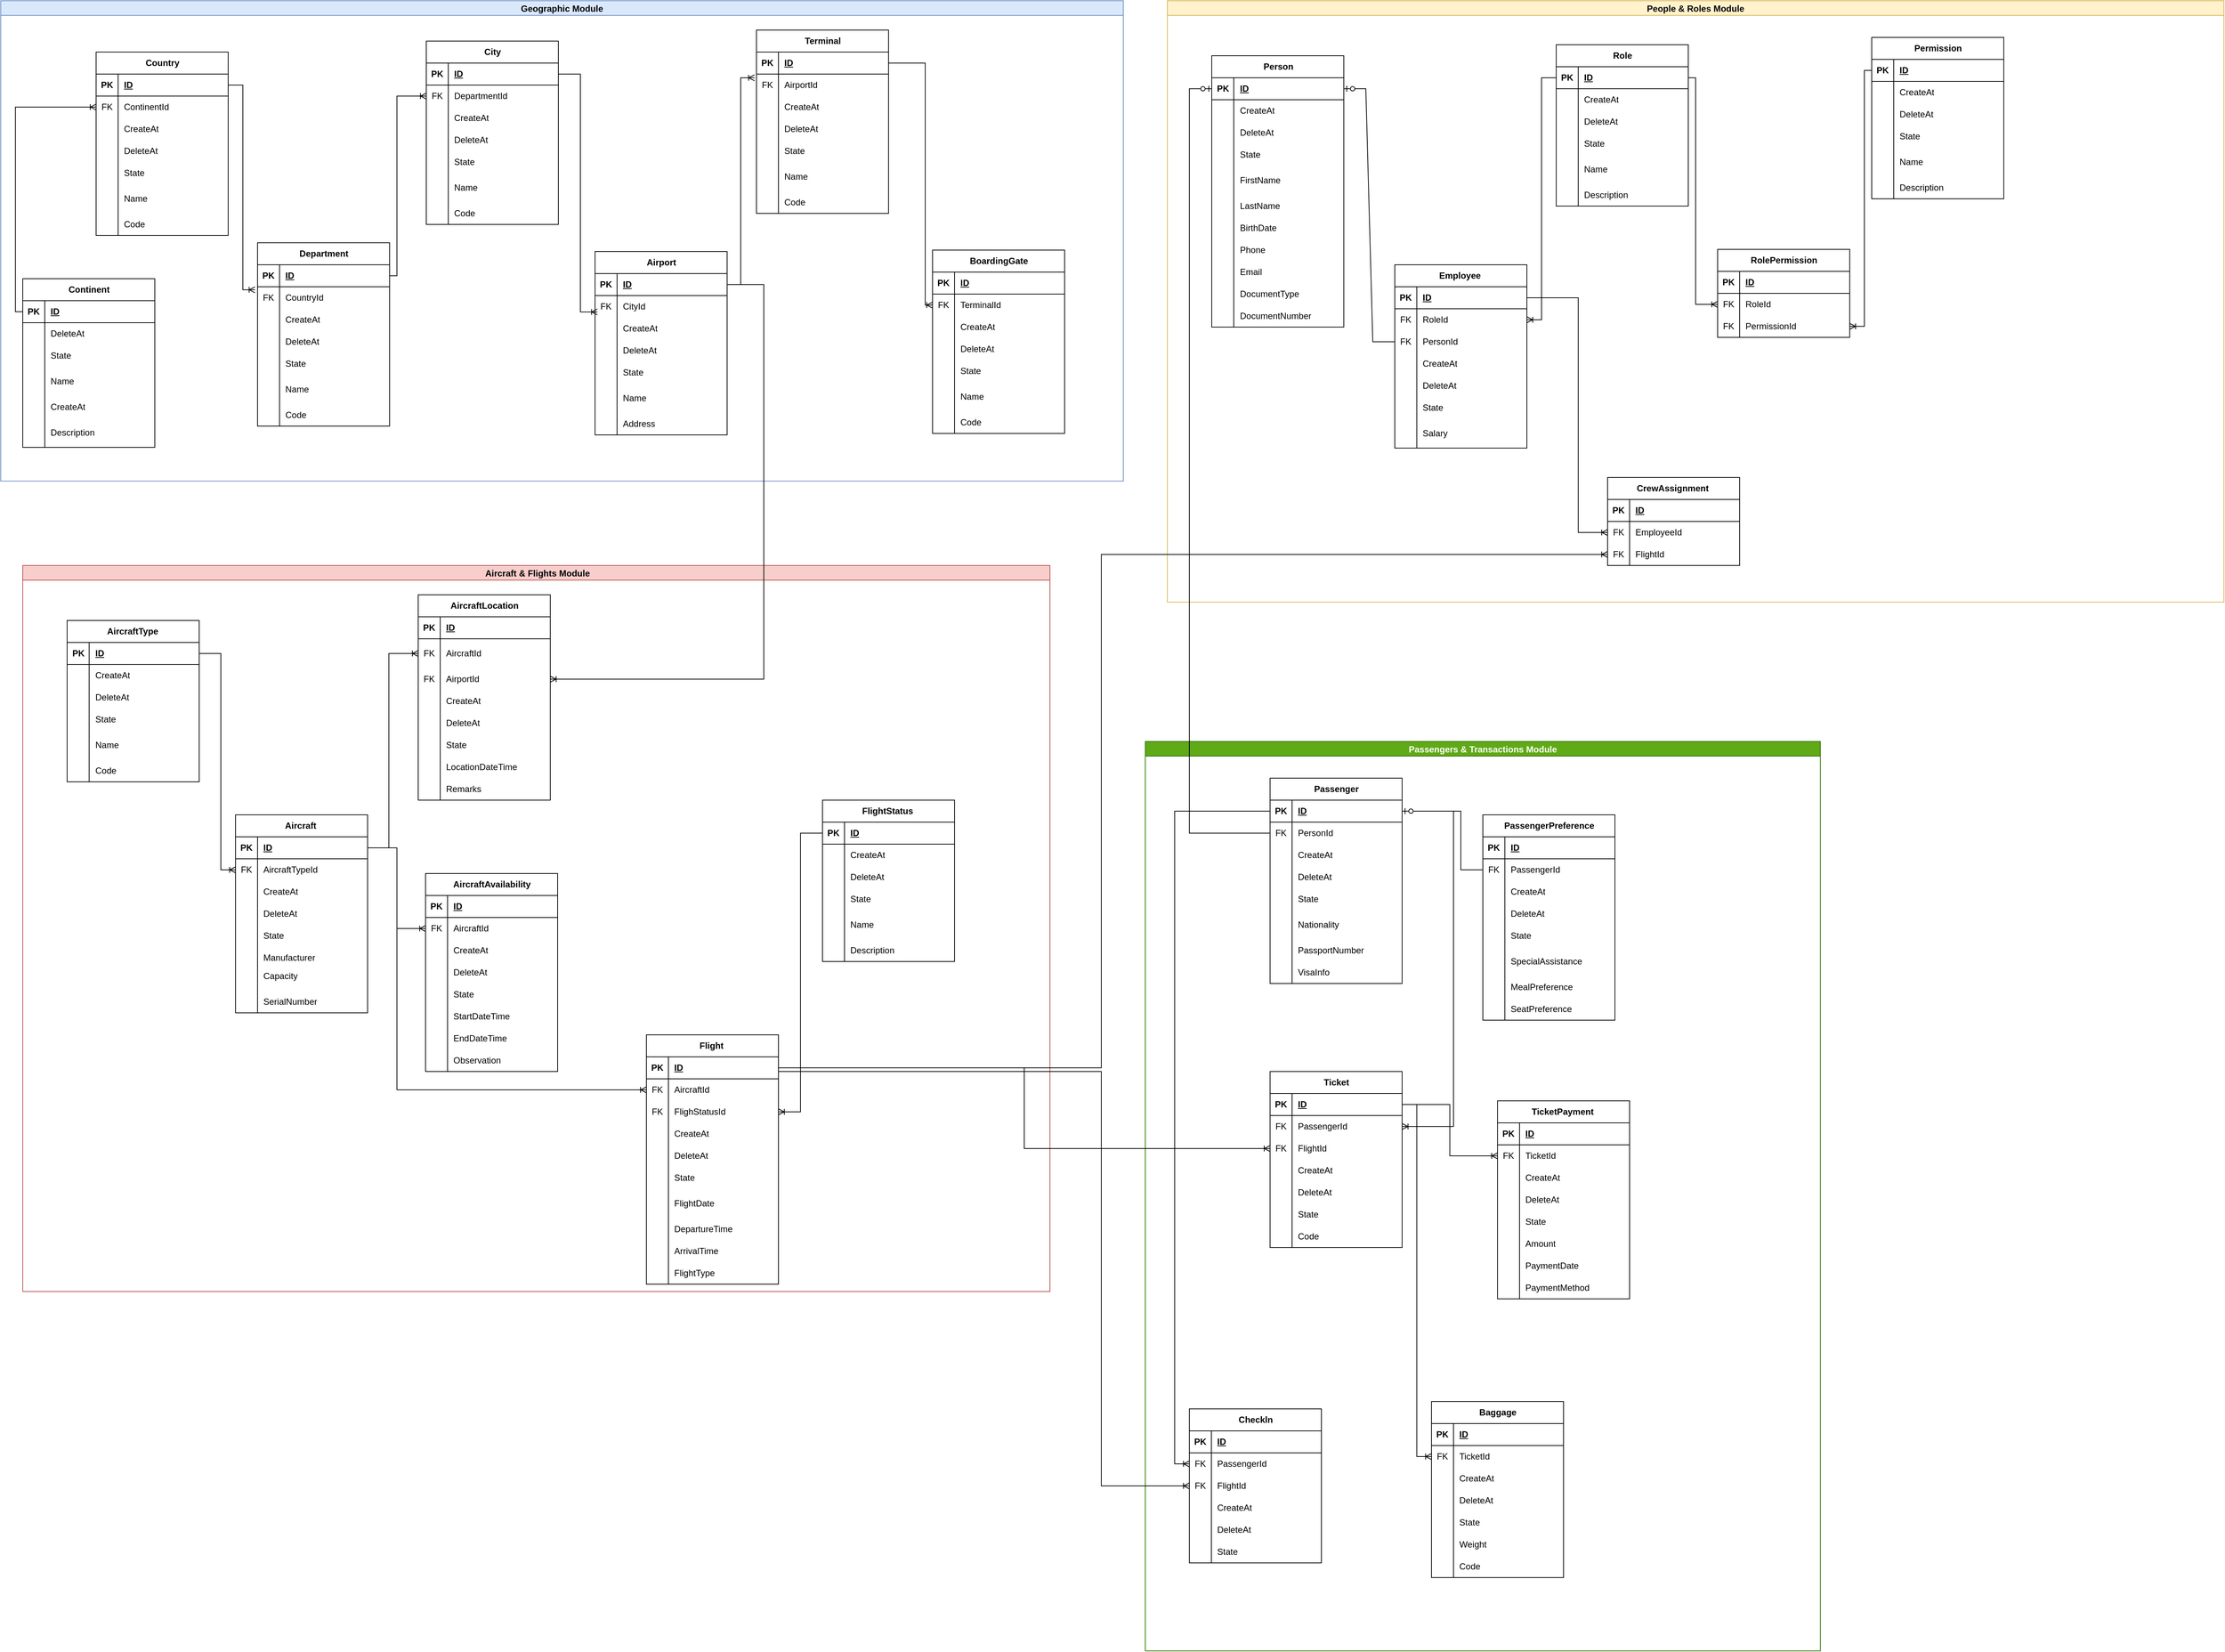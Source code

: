 <mxfile version="28.1.2" pages="2">
  <diagram name="Modelo Aeropuerto" id="0">
    <mxGraphModel dx="4482" dy="2310" grid="1" gridSize="10" guides="1" tooltips="1" connect="1" arrows="1" fold="1" page="1" pageScale="1" pageWidth="827" pageHeight="1169" math="0" shadow="0">
      <root>
        <mxCell id="0" />
        <mxCell id="1" parent="0" />
        <mxCell id="Qs809eMfHgDhQUwqdc1o-350" value="Geographic Module" style="swimlane;startSize=20;horizontal=1;containerType=tree;newEdgeStyle={&quot;edgeStyle&quot;:&quot;elbowEdgeStyle&quot;,&quot;startArrow&quot;:&quot;none&quot;,&quot;endArrow&quot;:&quot;none&quot;};fillColor=#dae8fc;strokeColor=#6c8ebf;" vertex="1" parent="1">
          <mxGeometry x="-770" y="830" width="1530" height="655" as="geometry">
            <mxRectangle x="1688" y="198" width="130" height="30" as="alternateBounds" />
          </mxGeometry>
        </mxCell>
        <mxCell id="Qs809eMfHgDhQUwqdc1o-351" value="Department" style="shape=table;startSize=30;container=1;collapsible=1;childLayout=tableLayout;fixedRows=1;rowLines=0;fontStyle=1;align=center;resizeLast=1;html=1;" vertex="1" parent="Qs809eMfHgDhQUwqdc1o-350">
          <mxGeometry x="350" y="330" width="180" height="250" as="geometry" />
        </mxCell>
        <mxCell id="Qs809eMfHgDhQUwqdc1o-352" value="" style="shape=tableRow;horizontal=0;startSize=0;swimlaneHead=0;swimlaneBody=0;fillColor=none;collapsible=0;dropTarget=0;points=[[0,0.5],[1,0.5]];portConstraint=eastwest;top=0;left=0;right=0;bottom=1;" vertex="1" parent="Qs809eMfHgDhQUwqdc1o-351">
          <mxGeometry y="30" width="180" height="30" as="geometry" />
        </mxCell>
        <mxCell id="Qs809eMfHgDhQUwqdc1o-353" value="PK" style="shape=partialRectangle;connectable=0;fillColor=none;top=0;left=0;bottom=0;right=0;fontStyle=1;overflow=hidden;whiteSpace=wrap;html=1;" vertex="1" parent="Qs809eMfHgDhQUwqdc1o-352">
          <mxGeometry width="30" height="30" as="geometry">
            <mxRectangle width="30" height="30" as="alternateBounds" />
          </mxGeometry>
        </mxCell>
        <mxCell id="Qs809eMfHgDhQUwqdc1o-354" value="ID" style="shape=partialRectangle;connectable=0;fillColor=none;top=0;left=0;bottom=0;right=0;align=left;spacingLeft=6;fontStyle=5;overflow=hidden;whiteSpace=wrap;html=1;" vertex="1" parent="Qs809eMfHgDhQUwqdc1o-352">
          <mxGeometry x="30" width="150" height="30" as="geometry">
            <mxRectangle width="150" height="30" as="alternateBounds" />
          </mxGeometry>
        </mxCell>
        <mxCell id="Qs809eMfHgDhQUwqdc1o-355" value="" style="shape=tableRow;horizontal=0;startSize=0;swimlaneHead=0;swimlaneBody=0;fillColor=none;collapsible=0;dropTarget=0;points=[[0,0.5],[1,0.5]];portConstraint=eastwest;top=0;left=0;right=0;bottom=0;" vertex="1" parent="Qs809eMfHgDhQUwqdc1o-351">
          <mxGeometry y="60" width="180" height="30" as="geometry" />
        </mxCell>
        <mxCell id="Qs809eMfHgDhQUwqdc1o-356" value="FK" style="shape=partialRectangle;connectable=0;fillColor=none;top=0;left=0;bottom=0;right=0;editable=1;overflow=hidden;whiteSpace=wrap;html=1;" vertex="1" parent="Qs809eMfHgDhQUwqdc1o-355">
          <mxGeometry width="30" height="30" as="geometry">
            <mxRectangle width="30" height="30" as="alternateBounds" />
          </mxGeometry>
        </mxCell>
        <mxCell id="Qs809eMfHgDhQUwqdc1o-357" value="CountryId" style="shape=partialRectangle;connectable=0;fillColor=none;top=0;left=0;bottom=0;right=0;align=left;spacingLeft=6;overflow=hidden;whiteSpace=wrap;html=1;" vertex="1" parent="Qs809eMfHgDhQUwqdc1o-355">
          <mxGeometry x="30" width="150" height="30" as="geometry">
            <mxRectangle width="150" height="30" as="alternateBounds" />
          </mxGeometry>
        </mxCell>
        <mxCell id="Qs809eMfHgDhQUwqdc1o-358" value="" style="shape=tableRow;horizontal=0;startSize=0;swimlaneHead=0;swimlaneBody=0;fillColor=none;collapsible=0;dropTarget=0;points=[[0,0.5],[1,0.5]];portConstraint=eastwest;top=0;left=0;right=0;bottom=0;" vertex="1" parent="Qs809eMfHgDhQUwqdc1o-351">
          <mxGeometry y="90" width="180" height="30" as="geometry" />
        </mxCell>
        <mxCell id="Qs809eMfHgDhQUwqdc1o-359" value="" style="shape=partialRectangle;connectable=0;fillColor=none;top=0;left=0;bottom=0;right=0;editable=1;overflow=hidden;whiteSpace=wrap;html=1;" vertex="1" parent="Qs809eMfHgDhQUwqdc1o-358">
          <mxGeometry width="30" height="30" as="geometry">
            <mxRectangle width="30" height="30" as="alternateBounds" />
          </mxGeometry>
        </mxCell>
        <mxCell id="Qs809eMfHgDhQUwqdc1o-360" value="CreateAt" style="shape=partialRectangle;connectable=0;fillColor=none;top=0;left=0;bottom=0;right=0;align=left;spacingLeft=6;overflow=hidden;whiteSpace=wrap;html=1;" vertex="1" parent="Qs809eMfHgDhQUwqdc1o-358">
          <mxGeometry x="30" width="150" height="30" as="geometry">
            <mxRectangle width="150" height="30" as="alternateBounds" />
          </mxGeometry>
        </mxCell>
        <mxCell id="Qs809eMfHgDhQUwqdc1o-361" value="" style="shape=tableRow;horizontal=0;startSize=0;swimlaneHead=0;swimlaneBody=0;fillColor=none;collapsible=0;dropTarget=0;points=[[0,0.5],[1,0.5]];portConstraint=eastwest;top=0;left=0;right=0;bottom=0;" vertex="1" parent="Qs809eMfHgDhQUwqdc1o-351">
          <mxGeometry y="120" width="180" height="30" as="geometry" />
        </mxCell>
        <mxCell id="Qs809eMfHgDhQUwqdc1o-362" value="" style="shape=partialRectangle;connectable=0;fillColor=none;top=0;left=0;bottom=0;right=0;editable=1;overflow=hidden;whiteSpace=wrap;html=1;" vertex="1" parent="Qs809eMfHgDhQUwqdc1o-361">
          <mxGeometry width="30" height="30" as="geometry">
            <mxRectangle width="30" height="30" as="alternateBounds" />
          </mxGeometry>
        </mxCell>
        <mxCell id="Qs809eMfHgDhQUwqdc1o-363" value="DeleteAt" style="shape=partialRectangle;connectable=0;fillColor=none;top=0;left=0;bottom=0;right=0;align=left;spacingLeft=6;overflow=hidden;whiteSpace=wrap;html=1;" vertex="1" parent="Qs809eMfHgDhQUwqdc1o-361">
          <mxGeometry x="30" width="150" height="30" as="geometry">
            <mxRectangle width="150" height="30" as="alternateBounds" />
          </mxGeometry>
        </mxCell>
        <mxCell id="Qs809eMfHgDhQUwqdc1o-364" value="" style="shape=tableRow;horizontal=0;startSize=0;swimlaneHead=0;swimlaneBody=0;fillColor=none;collapsible=0;dropTarget=0;points=[[0,0.5],[1,0.5]];portConstraint=eastwest;top=0;left=0;right=0;bottom=0;" vertex="1" parent="Qs809eMfHgDhQUwqdc1o-351">
          <mxGeometry y="150" width="180" height="30" as="geometry" />
        </mxCell>
        <mxCell id="Qs809eMfHgDhQUwqdc1o-365" value="" style="shape=partialRectangle;connectable=0;fillColor=none;top=0;left=0;bottom=0;right=0;editable=1;overflow=hidden;whiteSpace=wrap;html=1;" vertex="1" parent="Qs809eMfHgDhQUwqdc1o-364">
          <mxGeometry width="30" height="30" as="geometry">
            <mxRectangle width="30" height="30" as="alternateBounds" />
          </mxGeometry>
        </mxCell>
        <mxCell id="Qs809eMfHgDhQUwqdc1o-366" value="State" style="shape=partialRectangle;connectable=0;fillColor=none;top=0;left=0;bottom=0;right=0;align=left;spacingLeft=6;overflow=hidden;whiteSpace=wrap;html=1;" vertex="1" parent="Qs809eMfHgDhQUwqdc1o-364">
          <mxGeometry x="30" width="150" height="30" as="geometry">
            <mxRectangle width="150" height="30" as="alternateBounds" />
          </mxGeometry>
        </mxCell>
        <mxCell id="Qs809eMfHgDhQUwqdc1o-367" value="" style="shape=tableRow;horizontal=0;startSize=0;swimlaneHead=0;swimlaneBody=0;fillColor=none;collapsible=0;dropTarget=0;points=[[0,0.5],[1,0.5]];portConstraint=eastwest;top=0;left=0;right=0;bottom=0;" vertex="1" parent="Qs809eMfHgDhQUwqdc1o-351">
          <mxGeometry y="180" width="180" height="40" as="geometry" />
        </mxCell>
        <mxCell id="Qs809eMfHgDhQUwqdc1o-368" value="" style="shape=partialRectangle;connectable=0;fillColor=none;top=0;left=0;bottom=0;right=0;editable=1;overflow=hidden;whiteSpace=wrap;html=1;" vertex="1" parent="Qs809eMfHgDhQUwqdc1o-367">
          <mxGeometry width="30" height="40" as="geometry">
            <mxRectangle width="30" height="40" as="alternateBounds" />
          </mxGeometry>
        </mxCell>
        <mxCell id="Qs809eMfHgDhQUwqdc1o-369" value="Name" style="shape=partialRectangle;connectable=0;fillColor=none;top=0;left=0;bottom=0;right=0;align=left;spacingLeft=6;overflow=hidden;whiteSpace=wrap;html=1;" vertex="1" parent="Qs809eMfHgDhQUwqdc1o-367">
          <mxGeometry x="30" width="150" height="40" as="geometry">
            <mxRectangle width="150" height="40" as="alternateBounds" />
          </mxGeometry>
        </mxCell>
        <mxCell id="Qs809eMfHgDhQUwqdc1o-370" value="" style="shape=tableRow;horizontal=0;startSize=0;swimlaneHead=0;swimlaneBody=0;fillColor=none;collapsible=0;dropTarget=0;points=[[0,0.5],[1,0.5]];portConstraint=eastwest;top=0;left=0;right=0;bottom=0;" vertex="1" parent="Qs809eMfHgDhQUwqdc1o-351">
          <mxGeometry y="220" width="180" height="30" as="geometry" />
        </mxCell>
        <mxCell id="Qs809eMfHgDhQUwqdc1o-371" value="" style="shape=partialRectangle;connectable=0;fillColor=none;top=0;left=0;bottom=0;right=0;editable=1;overflow=hidden;whiteSpace=wrap;html=1;" vertex="1" parent="Qs809eMfHgDhQUwqdc1o-370">
          <mxGeometry width="30" height="30" as="geometry">
            <mxRectangle width="30" height="30" as="alternateBounds" />
          </mxGeometry>
        </mxCell>
        <mxCell id="Qs809eMfHgDhQUwqdc1o-372" value="Code" style="shape=partialRectangle;connectable=0;fillColor=none;top=0;left=0;bottom=0;right=0;align=left;spacingLeft=6;overflow=hidden;whiteSpace=wrap;html=1;" vertex="1" parent="Qs809eMfHgDhQUwqdc1o-370">
          <mxGeometry x="30" width="150" height="30" as="geometry">
            <mxRectangle width="150" height="30" as="alternateBounds" />
          </mxGeometry>
        </mxCell>
        <mxCell id="Qs809eMfHgDhQUwqdc1o-373" value="City" style="shape=table;startSize=30;container=1;collapsible=1;childLayout=tableLayout;fixedRows=1;rowLines=0;fontStyle=1;align=center;resizeLast=1;html=1;" vertex="1" parent="Qs809eMfHgDhQUwqdc1o-350">
          <mxGeometry x="580" y="55" width="180" height="250" as="geometry" />
        </mxCell>
        <mxCell id="Qs809eMfHgDhQUwqdc1o-374" value="" style="shape=tableRow;horizontal=0;startSize=0;swimlaneHead=0;swimlaneBody=0;fillColor=none;collapsible=0;dropTarget=0;points=[[0,0.5],[1,0.5]];portConstraint=eastwest;top=0;left=0;right=0;bottom=1;" vertex="1" parent="Qs809eMfHgDhQUwqdc1o-373">
          <mxGeometry y="30" width="180" height="30" as="geometry" />
        </mxCell>
        <mxCell id="Qs809eMfHgDhQUwqdc1o-375" value="PK" style="shape=partialRectangle;connectable=0;fillColor=none;top=0;left=0;bottom=0;right=0;fontStyle=1;overflow=hidden;whiteSpace=wrap;html=1;" vertex="1" parent="Qs809eMfHgDhQUwqdc1o-374">
          <mxGeometry width="30" height="30" as="geometry">
            <mxRectangle width="30" height="30" as="alternateBounds" />
          </mxGeometry>
        </mxCell>
        <mxCell id="Qs809eMfHgDhQUwqdc1o-376" value="ID" style="shape=partialRectangle;connectable=0;fillColor=none;top=0;left=0;bottom=0;right=0;align=left;spacingLeft=6;fontStyle=5;overflow=hidden;whiteSpace=wrap;html=1;" vertex="1" parent="Qs809eMfHgDhQUwqdc1o-374">
          <mxGeometry x="30" width="150" height="30" as="geometry">
            <mxRectangle width="150" height="30" as="alternateBounds" />
          </mxGeometry>
        </mxCell>
        <mxCell id="Qs809eMfHgDhQUwqdc1o-377" value="" style="shape=tableRow;horizontal=0;startSize=0;swimlaneHead=0;swimlaneBody=0;fillColor=none;collapsible=0;dropTarget=0;points=[[0,0.5],[1,0.5]];portConstraint=eastwest;top=0;left=0;right=0;bottom=0;" vertex="1" parent="Qs809eMfHgDhQUwqdc1o-373">
          <mxGeometry y="60" width="180" height="30" as="geometry" />
        </mxCell>
        <mxCell id="Qs809eMfHgDhQUwqdc1o-378" value="FK" style="shape=partialRectangle;connectable=0;fillColor=none;top=0;left=0;bottom=0;right=0;editable=1;overflow=hidden;whiteSpace=wrap;html=1;" vertex="1" parent="Qs809eMfHgDhQUwqdc1o-377">
          <mxGeometry width="30" height="30" as="geometry">
            <mxRectangle width="30" height="30" as="alternateBounds" />
          </mxGeometry>
        </mxCell>
        <mxCell id="Qs809eMfHgDhQUwqdc1o-379" value="DepartmentId" style="shape=partialRectangle;connectable=0;fillColor=none;top=0;left=0;bottom=0;right=0;align=left;spacingLeft=6;overflow=hidden;whiteSpace=wrap;html=1;" vertex="1" parent="Qs809eMfHgDhQUwqdc1o-377">
          <mxGeometry x="30" width="150" height="30" as="geometry">
            <mxRectangle width="150" height="30" as="alternateBounds" />
          </mxGeometry>
        </mxCell>
        <mxCell id="Qs809eMfHgDhQUwqdc1o-380" value="" style="shape=tableRow;horizontal=0;startSize=0;swimlaneHead=0;swimlaneBody=0;fillColor=none;collapsible=0;dropTarget=0;points=[[0,0.5],[1,0.5]];portConstraint=eastwest;top=0;left=0;right=0;bottom=0;" vertex="1" parent="Qs809eMfHgDhQUwqdc1o-373">
          <mxGeometry y="90" width="180" height="30" as="geometry" />
        </mxCell>
        <mxCell id="Qs809eMfHgDhQUwqdc1o-381" value="" style="shape=partialRectangle;connectable=0;fillColor=none;top=0;left=0;bottom=0;right=0;editable=1;overflow=hidden;whiteSpace=wrap;html=1;" vertex="1" parent="Qs809eMfHgDhQUwqdc1o-380">
          <mxGeometry width="30" height="30" as="geometry">
            <mxRectangle width="30" height="30" as="alternateBounds" />
          </mxGeometry>
        </mxCell>
        <mxCell id="Qs809eMfHgDhQUwqdc1o-382" value="CreateAt" style="shape=partialRectangle;connectable=0;fillColor=none;top=0;left=0;bottom=0;right=0;align=left;spacingLeft=6;overflow=hidden;whiteSpace=wrap;html=1;" vertex="1" parent="Qs809eMfHgDhQUwqdc1o-380">
          <mxGeometry x="30" width="150" height="30" as="geometry">
            <mxRectangle width="150" height="30" as="alternateBounds" />
          </mxGeometry>
        </mxCell>
        <mxCell id="Qs809eMfHgDhQUwqdc1o-383" value="" style="shape=tableRow;horizontal=0;startSize=0;swimlaneHead=0;swimlaneBody=0;fillColor=none;collapsible=0;dropTarget=0;points=[[0,0.5],[1,0.5]];portConstraint=eastwest;top=0;left=0;right=0;bottom=0;" vertex="1" parent="Qs809eMfHgDhQUwqdc1o-373">
          <mxGeometry y="120" width="180" height="30" as="geometry" />
        </mxCell>
        <mxCell id="Qs809eMfHgDhQUwqdc1o-384" value="" style="shape=partialRectangle;connectable=0;fillColor=none;top=0;left=0;bottom=0;right=0;editable=1;overflow=hidden;whiteSpace=wrap;html=1;" vertex="1" parent="Qs809eMfHgDhQUwqdc1o-383">
          <mxGeometry width="30" height="30" as="geometry">
            <mxRectangle width="30" height="30" as="alternateBounds" />
          </mxGeometry>
        </mxCell>
        <mxCell id="Qs809eMfHgDhQUwqdc1o-385" value="DeleteAt" style="shape=partialRectangle;connectable=0;fillColor=none;top=0;left=0;bottom=0;right=0;align=left;spacingLeft=6;overflow=hidden;whiteSpace=wrap;html=1;" vertex="1" parent="Qs809eMfHgDhQUwqdc1o-383">
          <mxGeometry x="30" width="150" height="30" as="geometry">
            <mxRectangle width="150" height="30" as="alternateBounds" />
          </mxGeometry>
        </mxCell>
        <mxCell id="Qs809eMfHgDhQUwqdc1o-386" value="" style="shape=tableRow;horizontal=0;startSize=0;swimlaneHead=0;swimlaneBody=0;fillColor=none;collapsible=0;dropTarget=0;points=[[0,0.5],[1,0.5]];portConstraint=eastwest;top=0;left=0;right=0;bottom=0;" vertex="1" parent="Qs809eMfHgDhQUwqdc1o-373">
          <mxGeometry y="150" width="180" height="30" as="geometry" />
        </mxCell>
        <mxCell id="Qs809eMfHgDhQUwqdc1o-387" value="" style="shape=partialRectangle;connectable=0;fillColor=none;top=0;left=0;bottom=0;right=0;editable=1;overflow=hidden;whiteSpace=wrap;html=1;" vertex="1" parent="Qs809eMfHgDhQUwqdc1o-386">
          <mxGeometry width="30" height="30" as="geometry">
            <mxRectangle width="30" height="30" as="alternateBounds" />
          </mxGeometry>
        </mxCell>
        <mxCell id="Qs809eMfHgDhQUwqdc1o-388" value="State" style="shape=partialRectangle;connectable=0;fillColor=none;top=0;left=0;bottom=0;right=0;align=left;spacingLeft=6;overflow=hidden;whiteSpace=wrap;html=1;" vertex="1" parent="Qs809eMfHgDhQUwqdc1o-386">
          <mxGeometry x="30" width="150" height="30" as="geometry">
            <mxRectangle width="150" height="30" as="alternateBounds" />
          </mxGeometry>
        </mxCell>
        <mxCell id="Qs809eMfHgDhQUwqdc1o-389" value="" style="shape=tableRow;horizontal=0;startSize=0;swimlaneHead=0;swimlaneBody=0;fillColor=none;collapsible=0;dropTarget=0;points=[[0,0.5],[1,0.5]];portConstraint=eastwest;top=0;left=0;right=0;bottom=0;" vertex="1" parent="Qs809eMfHgDhQUwqdc1o-373">
          <mxGeometry y="180" width="180" height="40" as="geometry" />
        </mxCell>
        <mxCell id="Qs809eMfHgDhQUwqdc1o-390" value="" style="shape=partialRectangle;connectable=0;fillColor=none;top=0;left=0;bottom=0;right=0;editable=1;overflow=hidden;whiteSpace=wrap;html=1;" vertex="1" parent="Qs809eMfHgDhQUwqdc1o-389">
          <mxGeometry width="30" height="40" as="geometry">
            <mxRectangle width="30" height="40" as="alternateBounds" />
          </mxGeometry>
        </mxCell>
        <mxCell id="Qs809eMfHgDhQUwqdc1o-391" value="Name" style="shape=partialRectangle;connectable=0;fillColor=none;top=0;left=0;bottom=0;right=0;align=left;spacingLeft=6;overflow=hidden;whiteSpace=wrap;html=1;" vertex="1" parent="Qs809eMfHgDhQUwqdc1o-389">
          <mxGeometry x="30" width="150" height="40" as="geometry">
            <mxRectangle width="150" height="40" as="alternateBounds" />
          </mxGeometry>
        </mxCell>
        <mxCell id="Qs809eMfHgDhQUwqdc1o-392" value="" style="shape=tableRow;horizontal=0;startSize=0;swimlaneHead=0;swimlaneBody=0;fillColor=none;collapsible=0;dropTarget=0;points=[[0,0.5],[1,0.5]];portConstraint=eastwest;top=0;left=0;right=0;bottom=0;" vertex="1" parent="Qs809eMfHgDhQUwqdc1o-373">
          <mxGeometry y="220" width="180" height="30" as="geometry" />
        </mxCell>
        <mxCell id="Qs809eMfHgDhQUwqdc1o-393" value="" style="shape=partialRectangle;connectable=0;fillColor=none;top=0;left=0;bottom=0;right=0;editable=1;overflow=hidden;whiteSpace=wrap;html=1;" vertex="1" parent="Qs809eMfHgDhQUwqdc1o-392">
          <mxGeometry width="30" height="30" as="geometry">
            <mxRectangle width="30" height="30" as="alternateBounds" />
          </mxGeometry>
        </mxCell>
        <mxCell id="Qs809eMfHgDhQUwqdc1o-394" value="Code" style="shape=partialRectangle;connectable=0;fillColor=none;top=0;left=0;bottom=0;right=0;align=left;spacingLeft=6;overflow=hidden;whiteSpace=wrap;html=1;" vertex="1" parent="Qs809eMfHgDhQUwqdc1o-392">
          <mxGeometry x="30" width="150" height="30" as="geometry">
            <mxRectangle width="150" height="30" as="alternateBounds" />
          </mxGeometry>
        </mxCell>
        <mxCell id="Qs809eMfHgDhQUwqdc1o-395" value="Country" style="shape=table;startSize=30;container=1;collapsible=1;childLayout=tableLayout;fixedRows=1;rowLines=0;fontStyle=1;align=center;resizeLast=1;html=1;" vertex="1" parent="Qs809eMfHgDhQUwqdc1o-350">
          <mxGeometry x="130" y="70" width="180" height="250" as="geometry" />
        </mxCell>
        <mxCell id="Qs809eMfHgDhQUwqdc1o-396" value="" style="shape=tableRow;horizontal=0;startSize=0;swimlaneHead=0;swimlaneBody=0;fillColor=none;collapsible=0;dropTarget=0;points=[[0,0.5],[1,0.5]];portConstraint=eastwest;top=0;left=0;right=0;bottom=1;" vertex="1" parent="Qs809eMfHgDhQUwqdc1o-395">
          <mxGeometry y="30" width="180" height="30" as="geometry" />
        </mxCell>
        <mxCell id="Qs809eMfHgDhQUwqdc1o-397" value="PK" style="shape=partialRectangle;connectable=0;fillColor=none;top=0;left=0;bottom=0;right=0;fontStyle=1;overflow=hidden;whiteSpace=wrap;html=1;" vertex="1" parent="Qs809eMfHgDhQUwqdc1o-396">
          <mxGeometry width="30" height="30" as="geometry">
            <mxRectangle width="30" height="30" as="alternateBounds" />
          </mxGeometry>
        </mxCell>
        <mxCell id="Qs809eMfHgDhQUwqdc1o-398" value="ID" style="shape=partialRectangle;connectable=0;fillColor=none;top=0;left=0;bottom=0;right=0;align=left;spacingLeft=6;fontStyle=5;overflow=hidden;whiteSpace=wrap;html=1;" vertex="1" parent="Qs809eMfHgDhQUwqdc1o-396">
          <mxGeometry x="30" width="150" height="30" as="geometry">
            <mxRectangle width="150" height="30" as="alternateBounds" />
          </mxGeometry>
        </mxCell>
        <mxCell id="Qs809eMfHgDhQUwqdc1o-399" value="" style="shape=tableRow;horizontal=0;startSize=0;swimlaneHead=0;swimlaneBody=0;fillColor=none;collapsible=0;dropTarget=0;points=[[0,0.5],[1,0.5]];portConstraint=eastwest;top=0;left=0;right=0;bottom=0;" vertex="1" parent="Qs809eMfHgDhQUwqdc1o-395">
          <mxGeometry y="60" width="180" height="30" as="geometry" />
        </mxCell>
        <mxCell id="Qs809eMfHgDhQUwqdc1o-400" value="FK" style="shape=partialRectangle;connectable=0;fillColor=none;top=0;left=0;bottom=0;right=0;editable=1;overflow=hidden;whiteSpace=wrap;html=1;" vertex="1" parent="Qs809eMfHgDhQUwqdc1o-399">
          <mxGeometry width="30" height="30" as="geometry">
            <mxRectangle width="30" height="30" as="alternateBounds" />
          </mxGeometry>
        </mxCell>
        <mxCell id="Qs809eMfHgDhQUwqdc1o-401" value="ContinentId" style="shape=partialRectangle;connectable=0;fillColor=none;top=0;left=0;bottom=0;right=0;align=left;spacingLeft=6;overflow=hidden;whiteSpace=wrap;html=1;" vertex="1" parent="Qs809eMfHgDhQUwqdc1o-399">
          <mxGeometry x="30" width="150" height="30" as="geometry">
            <mxRectangle width="150" height="30" as="alternateBounds" />
          </mxGeometry>
        </mxCell>
        <mxCell id="Qs809eMfHgDhQUwqdc1o-512" value="" style="shape=tableRow;horizontal=0;startSize=0;swimlaneHead=0;swimlaneBody=0;fillColor=none;collapsible=0;dropTarget=0;points=[[0,0.5],[1,0.5]];portConstraint=eastwest;top=0;left=0;right=0;bottom=0;" vertex="1" parent="Qs809eMfHgDhQUwqdc1o-395">
          <mxGeometry y="90" width="180" height="30" as="geometry" />
        </mxCell>
        <mxCell id="Qs809eMfHgDhQUwqdc1o-513" value="" style="shape=partialRectangle;connectable=0;fillColor=none;top=0;left=0;bottom=0;right=0;editable=1;overflow=hidden;whiteSpace=wrap;html=1;" vertex="1" parent="Qs809eMfHgDhQUwqdc1o-512">
          <mxGeometry width="30" height="30" as="geometry">
            <mxRectangle width="30" height="30" as="alternateBounds" />
          </mxGeometry>
        </mxCell>
        <mxCell id="Qs809eMfHgDhQUwqdc1o-514" value="CreateAt" style="shape=partialRectangle;connectable=0;fillColor=none;top=0;left=0;bottom=0;right=0;align=left;spacingLeft=6;overflow=hidden;whiteSpace=wrap;html=1;" vertex="1" parent="Qs809eMfHgDhQUwqdc1o-512">
          <mxGeometry x="30" width="150" height="30" as="geometry">
            <mxRectangle width="150" height="30" as="alternateBounds" />
          </mxGeometry>
        </mxCell>
        <mxCell id="Qs809eMfHgDhQUwqdc1o-402" value="" style="shape=tableRow;horizontal=0;startSize=0;swimlaneHead=0;swimlaneBody=0;fillColor=none;collapsible=0;dropTarget=0;points=[[0,0.5],[1,0.5]];portConstraint=eastwest;top=0;left=0;right=0;bottom=0;" vertex="1" parent="Qs809eMfHgDhQUwqdc1o-395">
          <mxGeometry y="120" width="180" height="30" as="geometry" />
        </mxCell>
        <mxCell id="Qs809eMfHgDhQUwqdc1o-403" value="" style="shape=partialRectangle;connectable=0;fillColor=none;top=0;left=0;bottom=0;right=0;editable=1;overflow=hidden;whiteSpace=wrap;html=1;" vertex="1" parent="Qs809eMfHgDhQUwqdc1o-402">
          <mxGeometry width="30" height="30" as="geometry">
            <mxRectangle width="30" height="30" as="alternateBounds" />
          </mxGeometry>
        </mxCell>
        <mxCell id="Qs809eMfHgDhQUwqdc1o-404" value="DeleteAt" style="shape=partialRectangle;connectable=0;fillColor=none;top=0;left=0;bottom=0;right=0;align=left;spacingLeft=6;overflow=hidden;whiteSpace=wrap;html=1;" vertex="1" parent="Qs809eMfHgDhQUwqdc1o-402">
          <mxGeometry x="30" width="150" height="30" as="geometry">
            <mxRectangle width="150" height="30" as="alternateBounds" />
          </mxGeometry>
        </mxCell>
        <mxCell id="Qs809eMfHgDhQUwqdc1o-405" value="" style="shape=tableRow;horizontal=0;startSize=0;swimlaneHead=0;swimlaneBody=0;fillColor=none;collapsible=0;dropTarget=0;points=[[0,0.5],[1,0.5]];portConstraint=eastwest;top=0;left=0;right=0;bottom=0;" vertex="1" parent="Qs809eMfHgDhQUwqdc1o-395">
          <mxGeometry y="150" width="180" height="30" as="geometry" />
        </mxCell>
        <mxCell id="Qs809eMfHgDhQUwqdc1o-406" value="" style="shape=partialRectangle;connectable=0;fillColor=none;top=0;left=0;bottom=0;right=0;editable=1;overflow=hidden;whiteSpace=wrap;html=1;" vertex="1" parent="Qs809eMfHgDhQUwqdc1o-405">
          <mxGeometry width="30" height="30" as="geometry">
            <mxRectangle width="30" height="30" as="alternateBounds" />
          </mxGeometry>
        </mxCell>
        <mxCell id="Qs809eMfHgDhQUwqdc1o-407" value="State" style="shape=partialRectangle;connectable=0;fillColor=none;top=0;left=0;bottom=0;right=0;align=left;spacingLeft=6;overflow=hidden;whiteSpace=wrap;html=1;" vertex="1" parent="Qs809eMfHgDhQUwqdc1o-405">
          <mxGeometry x="30" width="150" height="30" as="geometry">
            <mxRectangle width="150" height="30" as="alternateBounds" />
          </mxGeometry>
        </mxCell>
        <mxCell id="Qs809eMfHgDhQUwqdc1o-408" value="" style="shape=tableRow;horizontal=0;startSize=0;swimlaneHead=0;swimlaneBody=0;fillColor=none;collapsible=0;dropTarget=0;points=[[0,0.5],[1,0.5]];portConstraint=eastwest;top=0;left=0;right=0;bottom=0;" vertex="1" parent="Qs809eMfHgDhQUwqdc1o-395">
          <mxGeometry y="180" width="180" height="40" as="geometry" />
        </mxCell>
        <mxCell id="Qs809eMfHgDhQUwqdc1o-409" value="" style="shape=partialRectangle;connectable=0;fillColor=none;top=0;left=0;bottom=0;right=0;editable=1;overflow=hidden;whiteSpace=wrap;html=1;" vertex="1" parent="Qs809eMfHgDhQUwqdc1o-408">
          <mxGeometry width="30" height="40" as="geometry">
            <mxRectangle width="30" height="40" as="alternateBounds" />
          </mxGeometry>
        </mxCell>
        <mxCell id="Qs809eMfHgDhQUwqdc1o-410" value="Name" style="shape=partialRectangle;connectable=0;fillColor=none;top=0;left=0;bottom=0;right=0;align=left;spacingLeft=6;overflow=hidden;whiteSpace=wrap;html=1;" vertex="1" parent="Qs809eMfHgDhQUwqdc1o-408">
          <mxGeometry x="30" width="150" height="40" as="geometry">
            <mxRectangle width="150" height="40" as="alternateBounds" />
          </mxGeometry>
        </mxCell>
        <mxCell id="Qs809eMfHgDhQUwqdc1o-411" value="" style="shape=tableRow;horizontal=0;startSize=0;swimlaneHead=0;swimlaneBody=0;fillColor=none;collapsible=0;dropTarget=0;points=[[0,0.5],[1,0.5]];portConstraint=eastwest;top=0;left=0;right=0;bottom=0;" vertex="1" parent="Qs809eMfHgDhQUwqdc1o-395">
          <mxGeometry y="220" width="180" height="30" as="geometry" />
        </mxCell>
        <mxCell id="Qs809eMfHgDhQUwqdc1o-412" value="" style="shape=partialRectangle;connectable=0;fillColor=none;top=0;left=0;bottom=0;right=0;editable=1;overflow=hidden;whiteSpace=wrap;html=1;" vertex="1" parent="Qs809eMfHgDhQUwqdc1o-411">
          <mxGeometry width="30" height="30" as="geometry">
            <mxRectangle width="30" height="30" as="alternateBounds" />
          </mxGeometry>
        </mxCell>
        <mxCell id="Qs809eMfHgDhQUwqdc1o-413" value="Code" style="shape=partialRectangle;connectable=0;fillColor=none;top=0;left=0;bottom=0;right=0;align=left;spacingLeft=6;overflow=hidden;whiteSpace=wrap;html=1;" vertex="1" parent="Qs809eMfHgDhQUwqdc1o-411">
          <mxGeometry x="30" width="150" height="30" as="geometry">
            <mxRectangle width="150" height="30" as="alternateBounds" />
          </mxGeometry>
        </mxCell>
        <mxCell id="Qs809eMfHgDhQUwqdc1o-416" value="Terminal" style="shape=table;startSize=30;container=1;collapsible=1;childLayout=tableLayout;fixedRows=1;rowLines=0;fontStyle=1;align=center;resizeLast=1;html=1;" vertex="1" parent="Qs809eMfHgDhQUwqdc1o-350">
          <mxGeometry x="1030" y="40" width="180" height="250" as="geometry" />
        </mxCell>
        <mxCell id="Qs809eMfHgDhQUwqdc1o-417" value="" style="shape=tableRow;horizontal=0;startSize=0;swimlaneHead=0;swimlaneBody=0;fillColor=none;collapsible=0;dropTarget=0;points=[[0,0.5],[1,0.5]];portConstraint=eastwest;top=0;left=0;right=0;bottom=1;" vertex="1" parent="Qs809eMfHgDhQUwqdc1o-416">
          <mxGeometry y="30" width="180" height="30" as="geometry" />
        </mxCell>
        <mxCell id="Qs809eMfHgDhQUwqdc1o-418" value="PK" style="shape=partialRectangle;connectable=0;fillColor=none;top=0;left=0;bottom=0;right=0;fontStyle=1;overflow=hidden;whiteSpace=wrap;html=1;" vertex="1" parent="Qs809eMfHgDhQUwqdc1o-417">
          <mxGeometry width="30" height="30" as="geometry">
            <mxRectangle width="30" height="30" as="alternateBounds" />
          </mxGeometry>
        </mxCell>
        <mxCell id="Qs809eMfHgDhQUwqdc1o-419" value="ID" style="shape=partialRectangle;connectable=0;fillColor=none;top=0;left=0;bottom=0;right=0;align=left;spacingLeft=6;fontStyle=5;overflow=hidden;whiteSpace=wrap;html=1;" vertex="1" parent="Qs809eMfHgDhQUwqdc1o-417">
          <mxGeometry x="30" width="150" height="30" as="geometry">
            <mxRectangle width="150" height="30" as="alternateBounds" />
          </mxGeometry>
        </mxCell>
        <mxCell id="Qs809eMfHgDhQUwqdc1o-420" value="" style="shape=tableRow;horizontal=0;startSize=0;swimlaneHead=0;swimlaneBody=0;fillColor=none;collapsible=0;dropTarget=0;points=[[0,0.5],[1,0.5]];portConstraint=eastwest;top=0;left=0;right=0;bottom=0;" vertex="1" parent="Qs809eMfHgDhQUwqdc1o-416">
          <mxGeometry y="60" width="180" height="30" as="geometry" />
        </mxCell>
        <mxCell id="Qs809eMfHgDhQUwqdc1o-421" value="FK" style="shape=partialRectangle;connectable=0;fillColor=none;top=0;left=0;bottom=0;right=0;editable=1;overflow=hidden;whiteSpace=wrap;html=1;" vertex="1" parent="Qs809eMfHgDhQUwqdc1o-420">
          <mxGeometry width="30" height="30" as="geometry">
            <mxRectangle width="30" height="30" as="alternateBounds" />
          </mxGeometry>
        </mxCell>
        <mxCell id="Qs809eMfHgDhQUwqdc1o-422" value="AirportId" style="shape=partialRectangle;connectable=0;fillColor=none;top=0;left=0;bottom=0;right=0;align=left;spacingLeft=6;overflow=hidden;whiteSpace=wrap;html=1;" vertex="1" parent="Qs809eMfHgDhQUwqdc1o-420">
          <mxGeometry x="30" width="150" height="30" as="geometry">
            <mxRectangle width="150" height="30" as="alternateBounds" />
          </mxGeometry>
        </mxCell>
        <mxCell id="Qs809eMfHgDhQUwqdc1o-423" value="" style="shape=tableRow;horizontal=0;startSize=0;swimlaneHead=0;swimlaneBody=0;fillColor=none;collapsible=0;dropTarget=0;points=[[0,0.5],[1,0.5]];portConstraint=eastwest;top=0;left=0;right=0;bottom=0;" vertex="1" parent="Qs809eMfHgDhQUwqdc1o-416">
          <mxGeometry y="90" width="180" height="30" as="geometry" />
        </mxCell>
        <mxCell id="Qs809eMfHgDhQUwqdc1o-424" value="" style="shape=partialRectangle;connectable=0;fillColor=none;top=0;left=0;bottom=0;right=0;editable=1;overflow=hidden;whiteSpace=wrap;html=1;" vertex="1" parent="Qs809eMfHgDhQUwqdc1o-423">
          <mxGeometry width="30" height="30" as="geometry">
            <mxRectangle width="30" height="30" as="alternateBounds" />
          </mxGeometry>
        </mxCell>
        <mxCell id="Qs809eMfHgDhQUwqdc1o-425" value="CreateAt" style="shape=partialRectangle;connectable=0;fillColor=none;top=0;left=0;bottom=0;right=0;align=left;spacingLeft=6;overflow=hidden;whiteSpace=wrap;html=1;" vertex="1" parent="Qs809eMfHgDhQUwqdc1o-423">
          <mxGeometry x="30" width="150" height="30" as="geometry">
            <mxRectangle width="150" height="30" as="alternateBounds" />
          </mxGeometry>
        </mxCell>
        <mxCell id="Qs809eMfHgDhQUwqdc1o-426" value="" style="shape=tableRow;horizontal=0;startSize=0;swimlaneHead=0;swimlaneBody=0;fillColor=none;collapsible=0;dropTarget=0;points=[[0,0.5],[1,0.5]];portConstraint=eastwest;top=0;left=0;right=0;bottom=0;" vertex="1" parent="Qs809eMfHgDhQUwqdc1o-416">
          <mxGeometry y="120" width="180" height="30" as="geometry" />
        </mxCell>
        <mxCell id="Qs809eMfHgDhQUwqdc1o-427" value="" style="shape=partialRectangle;connectable=0;fillColor=none;top=0;left=0;bottom=0;right=0;editable=1;overflow=hidden;whiteSpace=wrap;html=1;" vertex="1" parent="Qs809eMfHgDhQUwqdc1o-426">
          <mxGeometry width="30" height="30" as="geometry">
            <mxRectangle width="30" height="30" as="alternateBounds" />
          </mxGeometry>
        </mxCell>
        <mxCell id="Qs809eMfHgDhQUwqdc1o-428" value="DeleteAt" style="shape=partialRectangle;connectable=0;fillColor=none;top=0;left=0;bottom=0;right=0;align=left;spacingLeft=6;overflow=hidden;whiteSpace=wrap;html=1;" vertex="1" parent="Qs809eMfHgDhQUwqdc1o-426">
          <mxGeometry x="30" width="150" height="30" as="geometry">
            <mxRectangle width="150" height="30" as="alternateBounds" />
          </mxGeometry>
        </mxCell>
        <mxCell id="Qs809eMfHgDhQUwqdc1o-429" value="" style="shape=tableRow;horizontal=0;startSize=0;swimlaneHead=0;swimlaneBody=0;fillColor=none;collapsible=0;dropTarget=0;points=[[0,0.5],[1,0.5]];portConstraint=eastwest;top=0;left=0;right=0;bottom=0;" vertex="1" parent="Qs809eMfHgDhQUwqdc1o-416">
          <mxGeometry y="150" width="180" height="30" as="geometry" />
        </mxCell>
        <mxCell id="Qs809eMfHgDhQUwqdc1o-430" value="" style="shape=partialRectangle;connectable=0;fillColor=none;top=0;left=0;bottom=0;right=0;editable=1;overflow=hidden;whiteSpace=wrap;html=1;" vertex="1" parent="Qs809eMfHgDhQUwqdc1o-429">
          <mxGeometry width="30" height="30" as="geometry">
            <mxRectangle width="30" height="30" as="alternateBounds" />
          </mxGeometry>
        </mxCell>
        <mxCell id="Qs809eMfHgDhQUwqdc1o-431" value="State" style="shape=partialRectangle;connectable=0;fillColor=none;top=0;left=0;bottom=0;right=0;align=left;spacingLeft=6;overflow=hidden;whiteSpace=wrap;html=1;" vertex="1" parent="Qs809eMfHgDhQUwqdc1o-429">
          <mxGeometry x="30" width="150" height="30" as="geometry">
            <mxRectangle width="150" height="30" as="alternateBounds" />
          </mxGeometry>
        </mxCell>
        <mxCell id="Qs809eMfHgDhQUwqdc1o-432" value="" style="shape=tableRow;horizontal=0;startSize=0;swimlaneHead=0;swimlaneBody=0;fillColor=none;collapsible=0;dropTarget=0;points=[[0,0.5],[1,0.5]];portConstraint=eastwest;top=0;left=0;right=0;bottom=0;" vertex="1" parent="Qs809eMfHgDhQUwqdc1o-416">
          <mxGeometry y="180" width="180" height="40" as="geometry" />
        </mxCell>
        <mxCell id="Qs809eMfHgDhQUwqdc1o-433" value="" style="shape=partialRectangle;connectable=0;fillColor=none;top=0;left=0;bottom=0;right=0;editable=1;overflow=hidden;whiteSpace=wrap;html=1;" vertex="1" parent="Qs809eMfHgDhQUwqdc1o-432">
          <mxGeometry width="30" height="40" as="geometry">
            <mxRectangle width="30" height="40" as="alternateBounds" />
          </mxGeometry>
        </mxCell>
        <mxCell id="Qs809eMfHgDhQUwqdc1o-434" value="Name" style="shape=partialRectangle;connectable=0;fillColor=none;top=0;left=0;bottom=0;right=0;align=left;spacingLeft=6;overflow=hidden;whiteSpace=wrap;html=1;" vertex="1" parent="Qs809eMfHgDhQUwqdc1o-432">
          <mxGeometry x="30" width="150" height="40" as="geometry">
            <mxRectangle width="150" height="40" as="alternateBounds" />
          </mxGeometry>
        </mxCell>
        <mxCell id="Qs809eMfHgDhQUwqdc1o-435" value="" style="shape=tableRow;horizontal=0;startSize=0;swimlaneHead=0;swimlaneBody=0;fillColor=none;collapsible=0;dropTarget=0;points=[[0,0.5],[1,0.5]];portConstraint=eastwest;top=0;left=0;right=0;bottom=0;" vertex="1" parent="Qs809eMfHgDhQUwqdc1o-416">
          <mxGeometry y="220" width="180" height="30" as="geometry" />
        </mxCell>
        <mxCell id="Qs809eMfHgDhQUwqdc1o-436" value="" style="shape=partialRectangle;connectable=0;fillColor=none;top=0;left=0;bottom=0;right=0;editable=1;overflow=hidden;whiteSpace=wrap;html=1;" vertex="1" parent="Qs809eMfHgDhQUwqdc1o-435">
          <mxGeometry width="30" height="30" as="geometry">
            <mxRectangle width="30" height="30" as="alternateBounds" />
          </mxGeometry>
        </mxCell>
        <mxCell id="Qs809eMfHgDhQUwqdc1o-437" value="Code" style="shape=partialRectangle;connectable=0;fillColor=none;top=0;left=0;bottom=0;right=0;align=left;spacingLeft=6;overflow=hidden;whiteSpace=wrap;html=1;" vertex="1" parent="Qs809eMfHgDhQUwqdc1o-435">
          <mxGeometry x="30" width="150" height="30" as="geometry">
            <mxRectangle width="150" height="30" as="alternateBounds" />
          </mxGeometry>
        </mxCell>
        <mxCell id="Qs809eMfHgDhQUwqdc1o-438" value="Airport" style="shape=table;startSize=30;container=1;collapsible=1;childLayout=tableLayout;fixedRows=1;rowLines=0;fontStyle=1;align=center;resizeLast=1;html=1;" vertex="1" parent="Qs809eMfHgDhQUwqdc1o-350">
          <mxGeometry x="810" y="342" width="180" height="250" as="geometry" />
        </mxCell>
        <mxCell id="Qs809eMfHgDhQUwqdc1o-439" value="" style="shape=tableRow;horizontal=0;startSize=0;swimlaneHead=0;swimlaneBody=0;fillColor=none;collapsible=0;dropTarget=0;points=[[0,0.5],[1,0.5]];portConstraint=eastwest;top=0;left=0;right=0;bottom=1;" vertex="1" parent="Qs809eMfHgDhQUwqdc1o-438">
          <mxGeometry y="30" width="180" height="30" as="geometry" />
        </mxCell>
        <mxCell id="Qs809eMfHgDhQUwqdc1o-440" value="PK" style="shape=partialRectangle;connectable=0;fillColor=none;top=0;left=0;bottom=0;right=0;fontStyle=1;overflow=hidden;whiteSpace=wrap;html=1;" vertex="1" parent="Qs809eMfHgDhQUwqdc1o-439">
          <mxGeometry width="30" height="30" as="geometry">
            <mxRectangle width="30" height="30" as="alternateBounds" />
          </mxGeometry>
        </mxCell>
        <mxCell id="Qs809eMfHgDhQUwqdc1o-441" value="ID" style="shape=partialRectangle;connectable=0;fillColor=none;top=0;left=0;bottom=0;right=0;align=left;spacingLeft=6;fontStyle=5;overflow=hidden;whiteSpace=wrap;html=1;" vertex="1" parent="Qs809eMfHgDhQUwqdc1o-439">
          <mxGeometry x="30" width="150" height="30" as="geometry">
            <mxRectangle width="150" height="30" as="alternateBounds" />
          </mxGeometry>
        </mxCell>
        <mxCell id="Qs809eMfHgDhQUwqdc1o-499" value="" style="shape=tableRow;horizontal=0;startSize=0;swimlaneHead=0;swimlaneBody=0;fillColor=none;collapsible=0;dropTarget=0;points=[[0,0.5],[1,0.5]];portConstraint=eastwest;top=0;left=0;right=0;bottom=0;" vertex="1" parent="Qs809eMfHgDhQUwqdc1o-438">
          <mxGeometry y="60" width="180" height="30" as="geometry" />
        </mxCell>
        <mxCell id="Qs809eMfHgDhQUwqdc1o-500" value="FK" style="shape=partialRectangle;connectable=0;fillColor=none;top=0;left=0;bottom=0;right=0;editable=1;overflow=hidden;whiteSpace=wrap;html=1;" vertex="1" parent="Qs809eMfHgDhQUwqdc1o-499">
          <mxGeometry width="30" height="30" as="geometry">
            <mxRectangle width="30" height="30" as="alternateBounds" />
          </mxGeometry>
        </mxCell>
        <mxCell id="Qs809eMfHgDhQUwqdc1o-501" value="CityId" style="shape=partialRectangle;connectable=0;fillColor=none;top=0;left=0;bottom=0;right=0;align=left;spacingLeft=6;overflow=hidden;whiteSpace=wrap;html=1;" vertex="1" parent="Qs809eMfHgDhQUwqdc1o-499">
          <mxGeometry x="30" width="150" height="30" as="geometry">
            <mxRectangle width="150" height="30" as="alternateBounds" />
          </mxGeometry>
        </mxCell>
        <mxCell id="Qs809eMfHgDhQUwqdc1o-442" value="" style="shape=tableRow;horizontal=0;startSize=0;swimlaneHead=0;swimlaneBody=0;fillColor=none;collapsible=0;dropTarget=0;points=[[0,0.5],[1,0.5]];portConstraint=eastwest;top=0;left=0;right=0;bottom=0;" vertex="1" parent="Qs809eMfHgDhQUwqdc1o-438">
          <mxGeometry y="90" width="180" height="30" as="geometry" />
        </mxCell>
        <mxCell id="Qs809eMfHgDhQUwqdc1o-443" value="" style="shape=partialRectangle;connectable=0;fillColor=none;top=0;left=0;bottom=0;right=0;editable=1;overflow=hidden;whiteSpace=wrap;html=1;" vertex="1" parent="Qs809eMfHgDhQUwqdc1o-442">
          <mxGeometry width="30" height="30" as="geometry">
            <mxRectangle width="30" height="30" as="alternateBounds" />
          </mxGeometry>
        </mxCell>
        <mxCell id="Qs809eMfHgDhQUwqdc1o-444" value="CreateAt" style="shape=partialRectangle;connectable=0;fillColor=none;top=0;left=0;bottom=0;right=0;align=left;spacingLeft=6;overflow=hidden;whiteSpace=wrap;html=1;" vertex="1" parent="Qs809eMfHgDhQUwqdc1o-442">
          <mxGeometry x="30" width="150" height="30" as="geometry">
            <mxRectangle width="150" height="30" as="alternateBounds" />
          </mxGeometry>
        </mxCell>
        <mxCell id="Qs809eMfHgDhQUwqdc1o-445" value="" style="shape=tableRow;horizontal=0;startSize=0;swimlaneHead=0;swimlaneBody=0;fillColor=none;collapsible=0;dropTarget=0;points=[[0,0.5],[1,0.5]];portConstraint=eastwest;top=0;left=0;right=0;bottom=0;" vertex="1" parent="Qs809eMfHgDhQUwqdc1o-438">
          <mxGeometry y="120" width="180" height="30" as="geometry" />
        </mxCell>
        <mxCell id="Qs809eMfHgDhQUwqdc1o-446" value="" style="shape=partialRectangle;connectable=0;fillColor=none;top=0;left=0;bottom=0;right=0;editable=1;overflow=hidden;whiteSpace=wrap;html=1;" vertex="1" parent="Qs809eMfHgDhQUwqdc1o-445">
          <mxGeometry width="30" height="30" as="geometry">
            <mxRectangle width="30" height="30" as="alternateBounds" />
          </mxGeometry>
        </mxCell>
        <mxCell id="Qs809eMfHgDhQUwqdc1o-447" value="DeleteAt" style="shape=partialRectangle;connectable=0;fillColor=none;top=0;left=0;bottom=0;right=0;align=left;spacingLeft=6;overflow=hidden;whiteSpace=wrap;html=1;" vertex="1" parent="Qs809eMfHgDhQUwqdc1o-445">
          <mxGeometry x="30" width="150" height="30" as="geometry">
            <mxRectangle width="150" height="30" as="alternateBounds" />
          </mxGeometry>
        </mxCell>
        <mxCell id="Qs809eMfHgDhQUwqdc1o-448" value="" style="shape=tableRow;horizontal=0;startSize=0;swimlaneHead=0;swimlaneBody=0;fillColor=none;collapsible=0;dropTarget=0;points=[[0,0.5],[1,0.5]];portConstraint=eastwest;top=0;left=0;right=0;bottom=0;" vertex="1" parent="Qs809eMfHgDhQUwqdc1o-438">
          <mxGeometry y="150" width="180" height="30" as="geometry" />
        </mxCell>
        <mxCell id="Qs809eMfHgDhQUwqdc1o-449" value="" style="shape=partialRectangle;connectable=0;fillColor=none;top=0;left=0;bottom=0;right=0;editable=1;overflow=hidden;whiteSpace=wrap;html=1;" vertex="1" parent="Qs809eMfHgDhQUwqdc1o-448">
          <mxGeometry width="30" height="30" as="geometry">
            <mxRectangle width="30" height="30" as="alternateBounds" />
          </mxGeometry>
        </mxCell>
        <mxCell id="Qs809eMfHgDhQUwqdc1o-450" value="State" style="shape=partialRectangle;connectable=0;fillColor=none;top=0;left=0;bottom=0;right=0;align=left;spacingLeft=6;overflow=hidden;whiteSpace=wrap;html=1;" vertex="1" parent="Qs809eMfHgDhQUwqdc1o-448">
          <mxGeometry x="30" width="150" height="30" as="geometry">
            <mxRectangle width="150" height="30" as="alternateBounds" />
          </mxGeometry>
        </mxCell>
        <mxCell id="Qs809eMfHgDhQUwqdc1o-451" value="" style="shape=tableRow;horizontal=0;startSize=0;swimlaneHead=0;swimlaneBody=0;fillColor=none;collapsible=0;dropTarget=0;points=[[0,0.5],[1,0.5]];portConstraint=eastwest;top=0;left=0;right=0;bottom=0;" vertex="1" parent="Qs809eMfHgDhQUwqdc1o-438">
          <mxGeometry y="180" width="180" height="40" as="geometry" />
        </mxCell>
        <mxCell id="Qs809eMfHgDhQUwqdc1o-452" value="" style="shape=partialRectangle;connectable=0;fillColor=none;top=0;left=0;bottom=0;right=0;editable=1;overflow=hidden;whiteSpace=wrap;html=1;" vertex="1" parent="Qs809eMfHgDhQUwqdc1o-451">
          <mxGeometry width="30" height="40" as="geometry">
            <mxRectangle width="30" height="40" as="alternateBounds" />
          </mxGeometry>
        </mxCell>
        <mxCell id="Qs809eMfHgDhQUwqdc1o-453" value="Name" style="shape=partialRectangle;connectable=0;fillColor=none;top=0;left=0;bottom=0;right=0;align=left;spacingLeft=6;overflow=hidden;whiteSpace=wrap;html=1;" vertex="1" parent="Qs809eMfHgDhQUwqdc1o-451">
          <mxGeometry x="30" width="150" height="40" as="geometry">
            <mxRectangle width="150" height="40" as="alternateBounds" />
          </mxGeometry>
        </mxCell>
        <mxCell id="Qs809eMfHgDhQUwqdc1o-454" value="" style="shape=tableRow;horizontal=0;startSize=0;swimlaneHead=0;swimlaneBody=0;fillColor=none;collapsible=0;dropTarget=0;points=[[0,0.5],[1,0.5]];portConstraint=eastwest;top=0;left=0;right=0;bottom=0;" vertex="1" parent="Qs809eMfHgDhQUwqdc1o-438">
          <mxGeometry y="220" width="180" height="30" as="geometry" />
        </mxCell>
        <mxCell id="Qs809eMfHgDhQUwqdc1o-455" value="" style="shape=partialRectangle;connectable=0;fillColor=none;top=0;left=0;bottom=0;right=0;editable=1;overflow=hidden;whiteSpace=wrap;html=1;" vertex="1" parent="Qs809eMfHgDhQUwqdc1o-454">
          <mxGeometry width="30" height="30" as="geometry">
            <mxRectangle width="30" height="30" as="alternateBounds" />
          </mxGeometry>
        </mxCell>
        <mxCell id="Qs809eMfHgDhQUwqdc1o-456" value="Address" style="shape=partialRectangle;connectable=0;fillColor=none;top=0;left=0;bottom=0;right=0;align=left;spacingLeft=6;overflow=hidden;whiteSpace=wrap;html=1;" vertex="1" parent="Qs809eMfHgDhQUwqdc1o-454">
          <mxGeometry x="30" width="150" height="30" as="geometry">
            <mxRectangle width="150" height="30" as="alternateBounds" />
          </mxGeometry>
        </mxCell>
        <mxCell id="Qs809eMfHgDhQUwqdc1o-458" value="BoardingGate" style="shape=table;startSize=30;container=1;collapsible=1;childLayout=tableLayout;fixedRows=1;rowLines=0;fontStyle=1;align=center;resizeLast=1;html=1;" vertex="1" parent="Qs809eMfHgDhQUwqdc1o-350">
          <mxGeometry x="1270" y="340" width="180" height="250" as="geometry" />
        </mxCell>
        <mxCell id="Qs809eMfHgDhQUwqdc1o-459" value="" style="shape=tableRow;horizontal=0;startSize=0;swimlaneHead=0;swimlaneBody=0;fillColor=none;collapsible=0;dropTarget=0;points=[[0,0.5],[1,0.5]];portConstraint=eastwest;top=0;left=0;right=0;bottom=1;" vertex="1" parent="Qs809eMfHgDhQUwqdc1o-458">
          <mxGeometry y="30" width="180" height="30" as="geometry" />
        </mxCell>
        <mxCell id="Qs809eMfHgDhQUwqdc1o-460" value="PK" style="shape=partialRectangle;connectable=0;fillColor=none;top=0;left=0;bottom=0;right=0;fontStyle=1;overflow=hidden;whiteSpace=wrap;html=1;" vertex="1" parent="Qs809eMfHgDhQUwqdc1o-459">
          <mxGeometry width="30" height="30" as="geometry">
            <mxRectangle width="30" height="30" as="alternateBounds" />
          </mxGeometry>
        </mxCell>
        <mxCell id="Qs809eMfHgDhQUwqdc1o-461" value="ID" style="shape=partialRectangle;connectable=0;fillColor=none;top=0;left=0;bottom=0;right=0;align=left;spacingLeft=6;fontStyle=5;overflow=hidden;whiteSpace=wrap;html=1;" vertex="1" parent="Qs809eMfHgDhQUwqdc1o-459">
          <mxGeometry x="30" width="150" height="30" as="geometry">
            <mxRectangle width="150" height="30" as="alternateBounds" />
          </mxGeometry>
        </mxCell>
        <mxCell id="Qs809eMfHgDhQUwqdc1o-462" value="" style="shape=tableRow;horizontal=0;startSize=0;swimlaneHead=0;swimlaneBody=0;fillColor=none;collapsible=0;dropTarget=0;points=[[0,0.5],[1,0.5]];portConstraint=eastwest;top=0;left=0;right=0;bottom=0;" vertex="1" parent="Qs809eMfHgDhQUwqdc1o-458">
          <mxGeometry y="60" width="180" height="30" as="geometry" />
        </mxCell>
        <mxCell id="Qs809eMfHgDhQUwqdc1o-463" value="FK" style="shape=partialRectangle;connectable=0;fillColor=none;top=0;left=0;bottom=0;right=0;editable=1;overflow=hidden;whiteSpace=wrap;html=1;" vertex="1" parent="Qs809eMfHgDhQUwqdc1o-462">
          <mxGeometry width="30" height="30" as="geometry">
            <mxRectangle width="30" height="30" as="alternateBounds" />
          </mxGeometry>
        </mxCell>
        <mxCell id="Qs809eMfHgDhQUwqdc1o-464" value="TerminalId" style="shape=partialRectangle;connectable=0;fillColor=none;top=0;left=0;bottom=0;right=0;align=left;spacingLeft=6;overflow=hidden;whiteSpace=wrap;html=1;" vertex="1" parent="Qs809eMfHgDhQUwqdc1o-462">
          <mxGeometry x="30" width="150" height="30" as="geometry">
            <mxRectangle width="150" height="30" as="alternateBounds" />
          </mxGeometry>
        </mxCell>
        <mxCell id="Qs809eMfHgDhQUwqdc1o-505" value="" style="shape=tableRow;horizontal=0;startSize=0;swimlaneHead=0;swimlaneBody=0;fillColor=none;collapsible=0;dropTarget=0;points=[[0,0.5],[1,0.5]];portConstraint=eastwest;top=0;left=0;right=0;bottom=0;" vertex="1" parent="Qs809eMfHgDhQUwqdc1o-458">
          <mxGeometry y="90" width="180" height="30" as="geometry" />
        </mxCell>
        <mxCell id="Qs809eMfHgDhQUwqdc1o-506" value="" style="shape=partialRectangle;connectable=0;fillColor=none;top=0;left=0;bottom=0;right=0;editable=1;overflow=hidden;whiteSpace=wrap;html=1;" vertex="1" parent="Qs809eMfHgDhQUwqdc1o-505">
          <mxGeometry width="30" height="30" as="geometry">
            <mxRectangle width="30" height="30" as="alternateBounds" />
          </mxGeometry>
        </mxCell>
        <mxCell id="Qs809eMfHgDhQUwqdc1o-507" value="CreateAt" style="shape=partialRectangle;connectable=0;fillColor=none;top=0;left=0;bottom=0;right=0;align=left;spacingLeft=6;overflow=hidden;whiteSpace=wrap;html=1;" vertex="1" parent="Qs809eMfHgDhQUwqdc1o-505">
          <mxGeometry x="30" width="150" height="30" as="geometry">
            <mxRectangle width="150" height="30" as="alternateBounds" />
          </mxGeometry>
        </mxCell>
        <mxCell id="Qs809eMfHgDhQUwqdc1o-465" value="" style="shape=tableRow;horizontal=0;startSize=0;swimlaneHead=0;swimlaneBody=0;fillColor=none;collapsible=0;dropTarget=0;points=[[0,0.5],[1,0.5]];portConstraint=eastwest;top=0;left=0;right=0;bottom=0;" vertex="1" parent="Qs809eMfHgDhQUwqdc1o-458">
          <mxGeometry y="120" width="180" height="30" as="geometry" />
        </mxCell>
        <mxCell id="Qs809eMfHgDhQUwqdc1o-466" value="" style="shape=partialRectangle;connectable=0;fillColor=none;top=0;left=0;bottom=0;right=0;editable=1;overflow=hidden;whiteSpace=wrap;html=1;" vertex="1" parent="Qs809eMfHgDhQUwqdc1o-465">
          <mxGeometry width="30" height="30" as="geometry">
            <mxRectangle width="30" height="30" as="alternateBounds" />
          </mxGeometry>
        </mxCell>
        <mxCell id="Qs809eMfHgDhQUwqdc1o-467" value="DeleteAt" style="shape=partialRectangle;connectable=0;fillColor=none;top=0;left=0;bottom=0;right=0;align=left;spacingLeft=6;overflow=hidden;whiteSpace=wrap;html=1;" vertex="1" parent="Qs809eMfHgDhQUwqdc1o-465">
          <mxGeometry x="30" width="150" height="30" as="geometry">
            <mxRectangle width="150" height="30" as="alternateBounds" />
          </mxGeometry>
        </mxCell>
        <mxCell id="Qs809eMfHgDhQUwqdc1o-468" value="" style="shape=tableRow;horizontal=0;startSize=0;swimlaneHead=0;swimlaneBody=0;fillColor=none;collapsible=0;dropTarget=0;points=[[0,0.5],[1,0.5]];portConstraint=eastwest;top=0;left=0;right=0;bottom=0;" vertex="1" parent="Qs809eMfHgDhQUwqdc1o-458">
          <mxGeometry y="150" width="180" height="30" as="geometry" />
        </mxCell>
        <mxCell id="Qs809eMfHgDhQUwqdc1o-469" value="" style="shape=partialRectangle;connectable=0;fillColor=none;top=0;left=0;bottom=0;right=0;editable=1;overflow=hidden;whiteSpace=wrap;html=1;" vertex="1" parent="Qs809eMfHgDhQUwqdc1o-468">
          <mxGeometry width="30" height="30" as="geometry">
            <mxRectangle width="30" height="30" as="alternateBounds" />
          </mxGeometry>
        </mxCell>
        <mxCell id="Qs809eMfHgDhQUwqdc1o-470" value="State" style="shape=partialRectangle;connectable=0;fillColor=none;top=0;left=0;bottom=0;right=0;align=left;spacingLeft=6;overflow=hidden;whiteSpace=wrap;html=1;" vertex="1" parent="Qs809eMfHgDhQUwqdc1o-468">
          <mxGeometry x="30" width="150" height="30" as="geometry">
            <mxRectangle width="150" height="30" as="alternateBounds" />
          </mxGeometry>
        </mxCell>
        <mxCell id="Qs809eMfHgDhQUwqdc1o-471" value="" style="shape=tableRow;horizontal=0;startSize=0;swimlaneHead=0;swimlaneBody=0;fillColor=none;collapsible=0;dropTarget=0;points=[[0,0.5],[1,0.5]];portConstraint=eastwest;top=0;left=0;right=0;bottom=0;" vertex="1" parent="Qs809eMfHgDhQUwqdc1o-458">
          <mxGeometry y="180" width="180" height="40" as="geometry" />
        </mxCell>
        <mxCell id="Qs809eMfHgDhQUwqdc1o-472" value="" style="shape=partialRectangle;connectable=0;fillColor=none;top=0;left=0;bottom=0;right=0;editable=1;overflow=hidden;whiteSpace=wrap;html=1;" vertex="1" parent="Qs809eMfHgDhQUwqdc1o-471">
          <mxGeometry width="30" height="40" as="geometry">
            <mxRectangle width="30" height="40" as="alternateBounds" />
          </mxGeometry>
        </mxCell>
        <mxCell id="Qs809eMfHgDhQUwqdc1o-473" value="Name" style="shape=partialRectangle;connectable=0;fillColor=none;top=0;left=0;bottom=0;right=0;align=left;spacingLeft=6;overflow=hidden;whiteSpace=wrap;html=1;" vertex="1" parent="Qs809eMfHgDhQUwqdc1o-471">
          <mxGeometry x="30" width="150" height="40" as="geometry">
            <mxRectangle width="150" height="40" as="alternateBounds" />
          </mxGeometry>
        </mxCell>
        <mxCell id="Qs809eMfHgDhQUwqdc1o-474" value="" style="shape=tableRow;horizontal=0;startSize=0;swimlaneHead=0;swimlaneBody=0;fillColor=none;collapsible=0;dropTarget=0;points=[[0,0.5],[1,0.5]];portConstraint=eastwest;top=0;left=0;right=0;bottom=0;" vertex="1" parent="Qs809eMfHgDhQUwqdc1o-458">
          <mxGeometry y="220" width="180" height="30" as="geometry" />
        </mxCell>
        <mxCell id="Qs809eMfHgDhQUwqdc1o-475" value="" style="shape=partialRectangle;connectable=0;fillColor=none;top=0;left=0;bottom=0;right=0;editable=1;overflow=hidden;whiteSpace=wrap;html=1;" vertex="1" parent="Qs809eMfHgDhQUwqdc1o-474">
          <mxGeometry width="30" height="30" as="geometry">
            <mxRectangle width="30" height="30" as="alternateBounds" />
          </mxGeometry>
        </mxCell>
        <mxCell id="Qs809eMfHgDhQUwqdc1o-476" value="Code" style="shape=partialRectangle;connectable=0;fillColor=none;top=0;left=0;bottom=0;right=0;align=left;spacingLeft=6;overflow=hidden;whiteSpace=wrap;html=1;" vertex="1" parent="Qs809eMfHgDhQUwqdc1o-474">
          <mxGeometry x="30" width="150" height="30" as="geometry">
            <mxRectangle width="150" height="30" as="alternateBounds" />
          </mxGeometry>
        </mxCell>
        <mxCell id="Qs809eMfHgDhQUwqdc1o-477" value="Continent" style="shape=table;startSize=30;container=1;collapsible=1;childLayout=tableLayout;fixedRows=1;rowLines=0;fontStyle=1;align=center;resizeLast=1;html=1;" vertex="1" parent="Qs809eMfHgDhQUwqdc1o-350">
          <mxGeometry x="30" y="379" width="180" height="230" as="geometry" />
        </mxCell>
        <mxCell id="Qs809eMfHgDhQUwqdc1o-478" value="" style="shape=tableRow;horizontal=0;startSize=0;swimlaneHead=0;swimlaneBody=0;fillColor=none;collapsible=0;dropTarget=0;points=[[0,0.5],[1,0.5]];portConstraint=eastwest;top=0;left=0;right=0;bottom=1;" vertex="1" parent="Qs809eMfHgDhQUwqdc1o-477">
          <mxGeometry y="30" width="180" height="30" as="geometry" />
        </mxCell>
        <mxCell id="Qs809eMfHgDhQUwqdc1o-479" value="PK" style="shape=partialRectangle;connectable=0;fillColor=none;top=0;left=0;bottom=0;right=0;fontStyle=1;overflow=hidden;whiteSpace=wrap;html=1;" vertex="1" parent="Qs809eMfHgDhQUwqdc1o-478">
          <mxGeometry width="30" height="30" as="geometry">
            <mxRectangle width="30" height="30" as="alternateBounds" />
          </mxGeometry>
        </mxCell>
        <mxCell id="Qs809eMfHgDhQUwqdc1o-480" value="ID" style="shape=partialRectangle;connectable=0;fillColor=none;top=0;left=0;bottom=0;right=0;align=left;spacingLeft=6;fontStyle=5;overflow=hidden;whiteSpace=wrap;html=1;" vertex="1" parent="Qs809eMfHgDhQUwqdc1o-478">
          <mxGeometry x="30" width="150" height="30" as="geometry">
            <mxRectangle width="150" height="30" as="alternateBounds" />
          </mxGeometry>
        </mxCell>
        <mxCell id="Qs809eMfHgDhQUwqdc1o-484" value="" style="shape=tableRow;horizontal=0;startSize=0;swimlaneHead=0;swimlaneBody=0;fillColor=none;collapsible=0;dropTarget=0;points=[[0,0.5],[1,0.5]];portConstraint=eastwest;top=0;left=0;right=0;bottom=0;" vertex="1" parent="Qs809eMfHgDhQUwqdc1o-477">
          <mxGeometry y="60" width="180" height="30" as="geometry" />
        </mxCell>
        <mxCell id="Qs809eMfHgDhQUwqdc1o-485" value="" style="shape=partialRectangle;connectable=0;fillColor=none;top=0;left=0;bottom=0;right=0;editable=1;overflow=hidden;whiteSpace=wrap;html=1;" vertex="1" parent="Qs809eMfHgDhQUwqdc1o-484">
          <mxGeometry width="30" height="30" as="geometry">
            <mxRectangle width="30" height="30" as="alternateBounds" />
          </mxGeometry>
        </mxCell>
        <mxCell id="Qs809eMfHgDhQUwqdc1o-486" value="DeleteAt" style="shape=partialRectangle;connectable=0;fillColor=none;top=0;left=0;bottom=0;right=0;align=left;spacingLeft=6;overflow=hidden;whiteSpace=wrap;html=1;" vertex="1" parent="Qs809eMfHgDhQUwqdc1o-484">
          <mxGeometry x="30" width="150" height="30" as="geometry">
            <mxRectangle width="150" height="30" as="alternateBounds" />
          </mxGeometry>
        </mxCell>
        <mxCell id="Qs809eMfHgDhQUwqdc1o-487" value="" style="shape=tableRow;horizontal=0;startSize=0;swimlaneHead=0;swimlaneBody=0;fillColor=none;collapsible=0;dropTarget=0;points=[[0,0.5],[1,0.5]];portConstraint=eastwest;top=0;left=0;right=0;bottom=0;" vertex="1" parent="Qs809eMfHgDhQUwqdc1o-477">
          <mxGeometry y="90" width="180" height="30" as="geometry" />
        </mxCell>
        <mxCell id="Qs809eMfHgDhQUwqdc1o-488" value="" style="shape=partialRectangle;connectable=0;fillColor=none;top=0;left=0;bottom=0;right=0;editable=1;overflow=hidden;whiteSpace=wrap;html=1;" vertex="1" parent="Qs809eMfHgDhQUwqdc1o-487">
          <mxGeometry width="30" height="30" as="geometry">
            <mxRectangle width="30" height="30" as="alternateBounds" />
          </mxGeometry>
        </mxCell>
        <mxCell id="Qs809eMfHgDhQUwqdc1o-489" value="State" style="shape=partialRectangle;connectable=0;fillColor=none;top=0;left=0;bottom=0;right=0;align=left;spacingLeft=6;overflow=hidden;whiteSpace=wrap;html=1;" vertex="1" parent="Qs809eMfHgDhQUwqdc1o-487">
          <mxGeometry x="30" width="150" height="30" as="geometry">
            <mxRectangle width="150" height="30" as="alternateBounds" />
          </mxGeometry>
        </mxCell>
        <mxCell id="Qs809eMfHgDhQUwqdc1o-490" value="" style="shape=tableRow;horizontal=0;startSize=0;swimlaneHead=0;swimlaneBody=0;fillColor=none;collapsible=0;dropTarget=0;points=[[0,0.5],[1,0.5]];portConstraint=eastwest;top=0;left=0;right=0;bottom=0;" vertex="1" parent="Qs809eMfHgDhQUwqdc1o-477">
          <mxGeometry y="120" width="180" height="40" as="geometry" />
        </mxCell>
        <mxCell id="Qs809eMfHgDhQUwqdc1o-491" value="" style="shape=partialRectangle;connectable=0;fillColor=none;top=0;left=0;bottom=0;right=0;editable=1;overflow=hidden;whiteSpace=wrap;html=1;" vertex="1" parent="Qs809eMfHgDhQUwqdc1o-490">
          <mxGeometry width="30" height="40" as="geometry">
            <mxRectangle width="30" height="40" as="alternateBounds" />
          </mxGeometry>
        </mxCell>
        <mxCell id="Qs809eMfHgDhQUwqdc1o-492" value="Name" style="shape=partialRectangle;connectable=0;fillColor=none;top=0;left=0;bottom=0;right=0;align=left;spacingLeft=6;overflow=hidden;whiteSpace=wrap;html=1;" vertex="1" parent="Qs809eMfHgDhQUwqdc1o-490">
          <mxGeometry x="30" width="150" height="40" as="geometry">
            <mxRectangle width="150" height="40" as="alternateBounds" />
          </mxGeometry>
        </mxCell>
        <mxCell id="Qs809eMfHgDhQUwqdc1o-481" value="" style="shape=tableRow;horizontal=0;startSize=0;swimlaneHead=0;swimlaneBody=0;fillColor=none;collapsible=0;dropTarget=0;points=[[0,0.5],[1,0.5]];portConstraint=eastwest;top=0;left=0;right=0;bottom=0;" vertex="1" parent="Qs809eMfHgDhQUwqdc1o-477">
          <mxGeometry y="160" width="180" height="30" as="geometry" />
        </mxCell>
        <mxCell id="Qs809eMfHgDhQUwqdc1o-482" value="" style="shape=partialRectangle;connectable=0;fillColor=none;top=0;left=0;bottom=0;right=0;editable=1;overflow=hidden;whiteSpace=wrap;html=1;" vertex="1" parent="Qs809eMfHgDhQUwqdc1o-481">
          <mxGeometry width="30" height="30" as="geometry">
            <mxRectangle width="30" height="30" as="alternateBounds" />
          </mxGeometry>
        </mxCell>
        <mxCell id="Qs809eMfHgDhQUwqdc1o-483" value="CreateAt" style="shape=partialRectangle;connectable=0;fillColor=none;top=0;left=0;bottom=0;right=0;align=left;spacingLeft=6;overflow=hidden;whiteSpace=wrap;html=1;" vertex="1" parent="Qs809eMfHgDhQUwqdc1o-481">
          <mxGeometry x="30" width="150" height="30" as="geometry">
            <mxRectangle width="150" height="30" as="alternateBounds" />
          </mxGeometry>
        </mxCell>
        <mxCell id="Qs809eMfHgDhQUwqdc1o-496" value="" style="shape=tableRow;horizontal=0;startSize=0;swimlaneHead=0;swimlaneBody=0;fillColor=none;collapsible=0;dropTarget=0;points=[[0,0.5],[1,0.5]];portConstraint=eastwest;top=0;left=0;right=0;bottom=0;" vertex="1" parent="Qs809eMfHgDhQUwqdc1o-477">
          <mxGeometry y="190" width="180" height="40" as="geometry" />
        </mxCell>
        <mxCell id="Qs809eMfHgDhQUwqdc1o-497" value="" style="shape=partialRectangle;connectable=0;fillColor=none;top=0;left=0;bottom=0;right=0;editable=1;overflow=hidden;whiteSpace=wrap;html=1;" vertex="1" parent="Qs809eMfHgDhQUwqdc1o-496">
          <mxGeometry width="30" height="40" as="geometry">
            <mxRectangle width="30" height="40" as="alternateBounds" />
          </mxGeometry>
        </mxCell>
        <mxCell id="Qs809eMfHgDhQUwqdc1o-498" value="Description" style="shape=partialRectangle;connectable=0;fillColor=none;top=0;left=0;bottom=0;right=0;align=left;spacingLeft=6;overflow=hidden;whiteSpace=wrap;html=1;" vertex="1" parent="Qs809eMfHgDhQUwqdc1o-496">
          <mxGeometry x="30" width="150" height="40" as="geometry">
            <mxRectangle width="150" height="40" as="alternateBounds" />
          </mxGeometry>
        </mxCell>
        <mxCell id="B1jjMalpRWNouAQBL9iX-2" value="" style="edgeStyle=elbowEdgeStyle;fontSize=12;html=1;endArrow=ERoneToMany;rounded=0;exitX=0;exitY=0.5;exitDx=0;exitDy=0;entryX=0;entryY=0.5;entryDx=0;entryDy=0;" edge="1" parent="Qs809eMfHgDhQUwqdc1o-350" source="Qs809eMfHgDhQUwqdc1o-478" target="Qs809eMfHgDhQUwqdc1o-399">
          <mxGeometry width="100" height="100" relative="1" as="geometry">
            <mxPoint x="10" y="320" as="sourcePoint" />
            <mxPoint x="110" y="220" as="targetPoint" />
            <Array as="points">
              <mxPoint x="20" y="280" />
            </Array>
          </mxGeometry>
        </mxCell>
        <mxCell id="B1jjMalpRWNouAQBL9iX-3" value="" style="edgeStyle=elbowEdgeStyle;fontSize=12;html=1;endArrow=ERoneToMany;rounded=0;exitX=1;exitY=0.5;exitDx=0;exitDy=0;entryX=-0.019;entryY=0.139;entryDx=0;entryDy=0;entryPerimeter=0;" edge="1" parent="Qs809eMfHgDhQUwqdc1o-350" source="Qs809eMfHgDhQUwqdc1o-396" target="Qs809eMfHgDhQUwqdc1o-355">
          <mxGeometry width="100" height="100" relative="1" as="geometry">
            <mxPoint x="410" y="459" as="sourcePoint" />
            <mxPoint x="510" y="180" as="targetPoint" />
            <Array as="points">
              <mxPoint x="330" y="250" />
            </Array>
          </mxGeometry>
        </mxCell>
        <mxCell id="B1jjMalpRWNouAQBL9iX-4" value="" style="edgeStyle=elbowEdgeStyle;fontSize=12;html=1;endArrow=ERoneToMany;rounded=0;exitX=1;exitY=0.5;exitDx=0;exitDy=0;entryX=0;entryY=0.5;entryDx=0;entryDy=0;" edge="1" parent="Qs809eMfHgDhQUwqdc1o-350" source="Qs809eMfHgDhQUwqdc1o-352" target="Qs809eMfHgDhQUwqdc1o-377">
          <mxGeometry width="100" height="100" relative="1" as="geometry">
            <mxPoint x="460" y="399" as="sourcePoint" />
            <mxPoint x="560" y="120" as="targetPoint" />
            <Array as="points">
              <mxPoint x="540" y="240" />
            </Array>
          </mxGeometry>
        </mxCell>
        <mxCell id="B1jjMalpRWNouAQBL9iX-5" value="" style="edgeStyle=elbowEdgeStyle;fontSize=12;html=1;endArrow=ERoneToMany;rounded=0;exitX=1;exitY=0.5;exitDx=0;exitDy=0;entryX=0.018;entryY=0.745;entryDx=0;entryDy=0;entryPerimeter=0;" edge="1" parent="Qs809eMfHgDhQUwqdc1o-350" source="Qs809eMfHgDhQUwqdc1o-374" target="Qs809eMfHgDhQUwqdc1o-499">
          <mxGeometry width="100" height="100" relative="1" as="geometry">
            <mxPoint x="920" y="55" as="sourcePoint" />
            <mxPoint x="957" y="334" as="targetPoint" />
            <Array as="points">
              <mxPoint x="790" y="260" />
            </Array>
          </mxGeometry>
        </mxCell>
        <mxCell id="B1jjMalpRWNouAQBL9iX-6" value="" style="edgeStyle=elbowEdgeStyle;fontSize=12;html=1;endArrow=ERoneToMany;rounded=0;entryX=-0.015;entryY=0.168;entryDx=0;entryDy=0;entryPerimeter=0;" edge="1" parent="Qs809eMfHgDhQUwqdc1o-350" source="Qs809eMfHgDhQUwqdc1o-439" target="Qs809eMfHgDhQUwqdc1o-420">
          <mxGeometry width="100" height="100" relative="1" as="geometry">
            <mxPoint x="990" y="380" as="sourcePoint" />
            <mxPoint x="990" y="180" as="targetPoint" />
            <Array as="points" />
          </mxGeometry>
        </mxCell>
        <mxCell id="B1jjMalpRWNouAQBL9iX-7" value="" style="edgeStyle=elbowEdgeStyle;fontSize=12;html=1;endArrow=ERoneToMany;rounded=0;exitX=1;exitY=0.5;exitDx=0;exitDy=0;entryX=0;entryY=0.5;entryDx=0;entryDy=0;" edge="1" parent="Qs809eMfHgDhQUwqdc1o-350" source="Qs809eMfHgDhQUwqdc1o-417" target="Qs809eMfHgDhQUwqdc1o-462">
          <mxGeometry width="100" height="100" relative="1" as="geometry">
            <mxPoint x="1230" y="100" as="sourcePoint" />
            <mxPoint x="1283" y="424" as="targetPoint" />
            <Array as="points">
              <mxPoint x="1260" y="260" />
            </Array>
          </mxGeometry>
        </mxCell>
        <mxCell id="Qs809eMfHgDhQUwqdc1o-515" value=" Aircraft &amp; Flights Module" style="swimlane;startSize=20;horizontal=1;containerType=tree;newEdgeStyle={&quot;edgeStyle&quot;:&quot;elbowEdgeStyle&quot;,&quot;startArrow&quot;:&quot;none&quot;,&quot;endArrow&quot;:&quot;none&quot;};fillColor=#f8cecc;strokeColor=#b85450;" vertex="1" parent="1">
          <mxGeometry x="-740" y="1600" width="1400" height="990" as="geometry">
            <mxRectangle x="1688" y="198" width="130" height="30" as="alternateBounds" />
          </mxGeometry>
        </mxCell>
        <mxCell id="Qs809eMfHgDhQUwqdc1o-516" value="AircraftType&amp;nbsp;" style="shape=table;startSize=30;container=1;collapsible=1;childLayout=tableLayout;fixedRows=1;rowLines=0;fontStyle=1;align=center;resizeLast=1;html=1;" vertex="1" parent="Qs809eMfHgDhQUwqdc1o-515">
          <mxGeometry x="60.5" y="75" width="180" height="220" as="geometry" />
        </mxCell>
        <mxCell id="Qs809eMfHgDhQUwqdc1o-517" value="" style="shape=tableRow;horizontal=0;startSize=0;swimlaneHead=0;swimlaneBody=0;fillColor=none;collapsible=0;dropTarget=0;points=[[0,0.5],[1,0.5]];portConstraint=eastwest;top=0;left=0;right=0;bottom=1;" vertex="1" parent="Qs809eMfHgDhQUwqdc1o-516">
          <mxGeometry y="30" width="180" height="30" as="geometry" />
        </mxCell>
        <mxCell id="Qs809eMfHgDhQUwqdc1o-518" value="PK" style="shape=partialRectangle;connectable=0;fillColor=none;top=0;left=0;bottom=0;right=0;fontStyle=1;overflow=hidden;whiteSpace=wrap;html=1;" vertex="1" parent="Qs809eMfHgDhQUwqdc1o-517">
          <mxGeometry width="30" height="30" as="geometry">
            <mxRectangle width="30" height="30" as="alternateBounds" />
          </mxGeometry>
        </mxCell>
        <mxCell id="Qs809eMfHgDhQUwqdc1o-519" value="ID" style="shape=partialRectangle;connectable=0;fillColor=none;top=0;left=0;bottom=0;right=0;align=left;spacingLeft=6;fontStyle=5;overflow=hidden;whiteSpace=wrap;html=1;" vertex="1" parent="Qs809eMfHgDhQUwqdc1o-517">
          <mxGeometry x="30" width="150" height="30" as="geometry">
            <mxRectangle width="150" height="30" as="alternateBounds" />
          </mxGeometry>
        </mxCell>
        <mxCell id="Qs809eMfHgDhQUwqdc1o-523" value="" style="shape=tableRow;horizontal=0;startSize=0;swimlaneHead=0;swimlaneBody=0;fillColor=none;collapsible=0;dropTarget=0;points=[[0,0.5],[1,0.5]];portConstraint=eastwest;top=0;left=0;right=0;bottom=0;" vertex="1" parent="Qs809eMfHgDhQUwqdc1o-516">
          <mxGeometry y="60" width="180" height="30" as="geometry" />
        </mxCell>
        <mxCell id="Qs809eMfHgDhQUwqdc1o-524" value="" style="shape=partialRectangle;connectable=0;fillColor=none;top=0;left=0;bottom=0;right=0;editable=1;overflow=hidden;whiteSpace=wrap;html=1;" vertex="1" parent="Qs809eMfHgDhQUwqdc1o-523">
          <mxGeometry width="30" height="30" as="geometry">
            <mxRectangle width="30" height="30" as="alternateBounds" />
          </mxGeometry>
        </mxCell>
        <mxCell id="Qs809eMfHgDhQUwqdc1o-525" value="CreateAt" style="shape=partialRectangle;connectable=0;fillColor=none;top=0;left=0;bottom=0;right=0;align=left;spacingLeft=6;overflow=hidden;whiteSpace=wrap;html=1;" vertex="1" parent="Qs809eMfHgDhQUwqdc1o-523">
          <mxGeometry x="30" width="150" height="30" as="geometry">
            <mxRectangle width="150" height="30" as="alternateBounds" />
          </mxGeometry>
        </mxCell>
        <mxCell id="Qs809eMfHgDhQUwqdc1o-526" value="" style="shape=tableRow;horizontal=0;startSize=0;swimlaneHead=0;swimlaneBody=0;fillColor=none;collapsible=0;dropTarget=0;points=[[0,0.5],[1,0.5]];portConstraint=eastwest;top=0;left=0;right=0;bottom=0;" vertex="1" parent="Qs809eMfHgDhQUwqdc1o-516">
          <mxGeometry y="90" width="180" height="30" as="geometry" />
        </mxCell>
        <mxCell id="Qs809eMfHgDhQUwqdc1o-527" value="" style="shape=partialRectangle;connectable=0;fillColor=none;top=0;left=0;bottom=0;right=0;editable=1;overflow=hidden;whiteSpace=wrap;html=1;" vertex="1" parent="Qs809eMfHgDhQUwqdc1o-526">
          <mxGeometry width="30" height="30" as="geometry">
            <mxRectangle width="30" height="30" as="alternateBounds" />
          </mxGeometry>
        </mxCell>
        <mxCell id="Qs809eMfHgDhQUwqdc1o-528" value="DeleteAt" style="shape=partialRectangle;connectable=0;fillColor=none;top=0;left=0;bottom=0;right=0;align=left;spacingLeft=6;overflow=hidden;whiteSpace=wrap;html=1;" vertex="1" parent="Qs809eMfHgDhQUwqdc1o-526">
          <mxGeometry x="30" width="150" height="30" as="geometry">
            <mxRectangle width="150" height="30" as="alternateBounds" />
          </mxGeometry>
        </mxCell>
        <mxCell id="Qs809eMfHgDhQUwqdc1o-529" value="" style="shape=tableRow;horizontal=0;startSize=0;swimlaneHead=0;swimlaneBody=0;fillColor=none;collapsible=0;dropTarget=0;points=[[0,0.5],[1,0.5]];portConstraint=eastwest;top=0;left=0;right=0;bottom=0;" vertex="1" parent="Qs809eMfHgDhQUwqdc1o-516">
          <mxGeometry y="120" width="180" height="30" as="geometry" />
        </mxCell>
        <mxCell id="Qs809eMfHgDhQUwqdc1o-530" value="" style="shape=partialRectangle;connectable=0;fillColor=none;top=0;left=0;bottom=0;right=0;editable=1;overflow=hidden;whiteSpace=wrap;html=1;" vertex="1" parent="Qs809eMfHgDhQUwqdc1o-529">
          <mxGeometry width="30" height="30" as="geometry">
            <mxRectangle width="30" height="30" as="alternateBounds" />
          </mxGeometry>
        </mxCell>
        <mxCell id="Qs809eMfHgDhQUwqdc1o-531" value="State" style="shape=partialRectangle;connectable=0;fillColor=none;top=0;left=0;bottom=0;right=0;align=left;spacingLeft=6;overflow=hidden;whiteSpace=wrap;html=1;" vertex="1" parent="Qs809eMfHgDhQUwqdc1o-529">
          <mxGeometry x="30" width="150" height="30" as="geometry">
            <mxRectangle width="150" height="30" as="alternateBounds" />
          </mxGeometry>
        </mxCell>
        <mxCell id="Qs809eMfHgDhQUwqdc1o-532" value="" style="shape=tableRow;horizontal=0;startSize=0;swimlaneHead=0;swimlaneBody=0;fillColor=none;collapsible=0;dropTarget=0;points=[[0,0.5],[1,0.5]];portConstraint=eastwest;top=0;left=0;right=0;bottom=0;" vertex="1" parent="Qs809eMfHgDhQUwqdc1o-516">
          <mxGeometry y="150" width="180" height="40" as="geometry" />
        </mxCell>
        <mxCell id="Qs809eMfHgDhQUwqdc1o-533" value="" style="shape=partialRectangle;connectable=0;fillColor=none;top=0;left=0;bottom=0;right=0;editable=1;overflow=hidden;whiteSpace=wrap;html=1;" vertex="1" parent="Qs809eMfHgDhQUwqdc1o-532">
          <mxGeometry width="30" height="40" as="geometry">
            <mxRectangle width="30" height="40" as="alternateBounds" />
          </mxGeometry>
        </mxCell>
        <mxCell id="Qs809eMfHgDhQUwqdc1o-534" value="Name" style="shape=partialRectangle;connectable=0;fillColor=none;top=0;left=0;bottom=0;right=0;align=left;spacingLeft=6;overflow=hidden;whiteSpace=wrap;html=1;" vertex="1" parent="Qs809eMfHgDhQUwqdc1o-532">
          <mxGeometry x="30" width="150" height="40" as="geometry">
            <mxRectangle width="150" height="40" as="alternateBounds" />
          </mxGeometry>
        </mxCell>
        <mxCell id="Qs809eMfHgDhQUwqdc1o-538" value="" style="shape=tableRow;horizontal=0;startSize=0;swimlaneHead=0;swimlaneBody=0;fillColor=none;collapsible=0;dropTarget=0;points=[[0,0.5],[1,0.5]];portConstraint=eastwest;top=0;left=0;right=0;bottom=0;" vertex="1" parent="Qs809eMfHgDhQUwqdc1o-516">
          <mxGeometry y="190" width="180" height="30" as="geometry" />
        </mxCell>
        <mxCell id="Qs809eMfHgDhQUwqdc1o-539" value="" style="shape=partialRectangle;connectable=0;fillColor=none;top=0;left=0;bottom=0;right=0;editable=1;overflow=hidden;whiteSpace=wrap;html=1;" vertex="1" parent="Qs809eMfHgDhQUwqdc1o-538">
          <mxGeometry width="30" height="30" as="geometry">
            <mxRectangle width="30" height="30" as="alternateBounds" />
          </mxGeometry>
        </mxCell>
        <mxCell id="Qs809eMfHgDhQUwqdc1o-540" value="Code" style="shape=partialRectangle;connectable=0;fillColor=none;top=0;left=0;bottom=0;right=0;align=left;spacingLeft=6;overflow=hidden;whiteSpace=wrap;html=1;" vertex="1" parent="Qs809eMfHgDhQUwqdc1o-538">
          <mxGeometry x="30" width="150" height="30" as="geometry">
            <mxRectangle width="150" height="30" as="alternateBounds" />
          </mxGeometry>
        </mxCell>
        <mxCell id="Qs809eMfHgDhQUwqdc1o-548" value="Aircraft&amp;nbsp;" style="shape=table;startSize=30;container=1;collapsible=1;childLayout=tableLayout;fixedRows=1;rowLines=0;fontStyle=1;align=center;resizeLast=1;html=1;" vertex="1" parent="Qs809eMfHgDhQUwqdc1o-515">
          <mxGeometry x="290" y="340" width="180" height="270" as="geometry" />
        </mxCell>
        <mxCell id="Qs809eMfHgDhQUwqdc1o-549" value="" style="shape=tableRow;horizontal=0;startSize=0;swimlaneHead=0;swimlaneBody=0;fillColor=none;collapsible=0;dropTarget=0;points=[[0,0.5],[1,0.5]];portConstraint=eastwest;top=0;left=0;right=0;bottom=1;" vertex="1" parent="Qs809eMfHgDhQUwqdc1o-548">
          <mxGeometry y="30" width="180" height="30" as="geometry" />
        </mxCell>
        <mxCell id="Qs809eMfHgDhQUwqdc1o-550" value="PK" style="shape=partialRectangle;connectable=0;fillColor=none;top=0;left=0;bottom=0;right=0;fontStyle=1;overflow=hidden;whiteSpace=wrap;html=1;" vertex="1" parent="Qs809eMfHgDhQUwqdc1o-549">
          <mxGeometry width="30" height="30" as="geometry">
            <mxRectangle width="30" height="30" as="alternateBounds" />
          </mxGeometry>
        </mxCell>
        <mxCell id="Qs809eMfHgDhQUwqdc1o-551" value="ID" style="shape=partialRectangle;connectable=0;fillColor=none;top=0;left=0;bottom=0;right=0;align=left;spacingLeft=6;fontStyle=5;overflow=hidden;whiteSpace=wrap;html=1;" vertex="1" parent="Qs809eMfHgDhQUwqdc1o-549">
          <mxGeometry x="30" width="150" height="30" as="geometry">
            <mxRectangle width="150" height="30" as="alternateBounds" />
          </mxGeometry>
        </mxCell>
        <mxCell id="Qs809eMfHgDhQUwqdc1o-568" value="" style="shape=tableRow;horizontal=0;startSize=0;swimlaneHead=0;swimlaneBody=0;fillColor=none;collapsible=0;dropTarget=0;points=[[0,0.5],[1,0.5]];portConstraint=eastwest;top=0;left=0;right=0;bottom=0;" vertex="1" parent="Qs809eMfHgDhQUwqdc1o-548">
          <mxGeometry y="60" width="180" height="30" as="geometry" />
        </mxCell>
        <mxCell id="Qs809eMfHgDhQUwqdc1o-569" value="FK" style="shape=partialRectangle;connectable=0;fillColor=none;top=0;left=0;bottom=0;right=0;editable=1;overflow=hidden;whiteSpace=wrap;html=1;" vertex="1" parent="Qs809eMfHgDhQUwqdc1o-568">
          <mxGeometry width="30" height="30" as="geometry">
            <mxRectangle width="30" height="30" as="alternateBounds" />
          </mxGeometry>
        </mxCell>
        <mxCell id="Qs809eMfHgDhQUwqdc1o-570" value="AircraftTypeId" style="shape=partialRectangle;connectable=0;fillColor=none;top=0;left=0;bottom=0;right=0;align=left;spacingLeft=6;overflow=hidden;whiteSpace=wrap;html=1;" vertex="1" parent="Qs809eMfHgDhQUwqdc1o-568">
          <mxGeometry x="30" width="150" height="30" as="geometry">
            <mxRectangle width="150" height="30" as="alternateBounds" />
          </mxGeometry>
        </mxCell>
        <mxCell id="Qs809eMfHgDhQUwqdc1o-552" value="" style="shape=tableRow;horizontal=0;startSize=0;swimlaneHead=0;swimlaneBody=0;fillColor=none;collapsible=0;dropTarget=0;points=[[0,0.5],[1,0.5]];portConstraint=eastwest;top=0;left=0;right=0;bottom=0;" vertex="1" parent="Qs809eMfHgDhQUwqdc1o-548">
          <mxGeometry y="90" width="180" height="30" as="geometry" />
        </mxCell>
        <mxCell id="Qs809eMfHgDhQUwqdc1o-553" value="" style="shape=partialRectangle;connectable=0;fillColor=none;top=0;left=0;bottom=0;right=0;editable=1;overflow=hidden;whiteSpace=wrap;html=1;" vertex="1" parent="Qs809eMfHgDhQUwqdc1o-552">
          <mxGeometry width="30" height="30" as="geometry">
            <mxRectangle width="30" height="30" as="alternateBounds" />
          </mxGeometry>
        </mxCell>
        <mxCell id="Qs809eMfHgDhQUwqdc1o-554" value="CreateAt" style="shape=partialRectangle;connectable=0;fillColor=none;top=0;left=0;bottom=0;right=0;align=left;spacingLeft=6;overflow=hidden;whiteSpace=wrap;html=1;" vertex="1" parent="Qs809eMfHgDhQUwqdc1o-552">
          <mxGeometry x="30" width="150" height="30" as="geometry">
            <mxRectangle width="150" height="30" as="alternateBounds" />
          </mxGeometry>
        </mxCell>
        <mxCell id="Qs809eMfHgDhQUwqdc1o-555" value="" style="shape=tableRow;horizontal=0;startSize=0;swimlaneHead=0;swimlaneBody=0;fillColor=none;collapsible=0;dropTarget=0;points=[[0,0.5],[1,0.5]];portConstraint=eastwest;top=0;left=0;right=0;bottom=0;" vertex="1" parent="Qs809eMfHgDhQUwqdc1o-548">
          <mxGeometry y="120" width="180" height="30" as="geometry" />
        </mxCell>
        <mxCell id="Qs809eMfHgDhQUwqdc1o-556" value="" style="shape=partialRectangle;connectable=0;fillColor=none;top=0;left=0;bottom=0;right=0;editable=1;overflow=hidden;whiteSpace=wrap;html=1;" vertex="1" parent="Qs809eMfHgDhQUwqdc1o-555">
          <mxGeometry width="30" height="30" as="geometry">
            <mxRectangle width="30" height="30" as="alternateBounds" />
          </mxGeometry>
        </mxCell>
        <mxCell id="Qs809eMfHgDhQUwqdc1o-557" value="DeleteAt" style="shape=partialRectangle;connectable=0;fillColor=none;top=0;left=0;bottom=0;right=0;align=left;spacingLeft=6;overflow=hidden;whiteSpace=wrap;html=1;" vertex="1" parent="Qs809eMfHgDhQUwqdc1o-555">
          <mxGeometry x="30" width="150" height="30" as="geometry">
            <mxRectangle width="150" height="30" as="alternateBounds" />
          </mxGeometry>
        </mxCell>
        <mxCell id="Qs809eMfHgDhQUwqdc1o-558" value="" style="shape=tableRow;horizontal=0;startSize=0;swimlaneHead=0;swimlaneBody=0;fillColor=none;collapsible=0;dropTarget=0;points=[[0,0.5],[1,0.5]];portConstraint=eastwest;top=0;left=0;right=0;bottom=0;" vertex="1" parent="Qs809eMfHgDhQUwqdc1o-548">
          <mxGeometry y="150" width="180" height="30" as="geometry" />
        </mxCell>
        <mxCell id="Qs809eMfHgDhQUwqdc1o-559" value="" style="shape=partialRectangle;connectable=0;fillColor=none;top=0;left=0;bottom=0;right=0;editable=1;overflow=hidden;whiteSpace=wrap;html=1;" vertex="1" parent="Qs809eMfHgDhQUwqdc1o-558">
          <mxGeometry width="30" height="30" as="geometry">
            <mxRectangle width="30" height="30" as="alternateBounds" />
          </mxGeometry>
        </mxCell>
        <mxCell id="Qs809eMfHgDhQUwqdc1o-560" value="State" style="shape=partialRectangle;connectable=0;fillColor=none;top=0;left=0;bottom=0;right=0;align=left;spacingLeft=6;overflow=hidden;whiteSpace=wrap;html=1;" vertex="1" parent="Qs809eMfHgDhQUwqdc1o-558">
          <mxGeometry x="30" width="150" height="30" as="geometry">
            <mxRectangle width="150" height="30" as="alternateBounds" />
          </mxGeometry>
        </mxCell>
        <mxCell id="Qs809eMfHgDhQUwqdc1o-564" value="" style="shape=tableRow;horizontal=0;startSize=0;swimlaneHead=0;swimlaneBody=0;fillColor=none;collapsible=0;dropTarget=0;points=[[0,0.5],[1,0.5]];portConstraint=eastwest;top=0;left=0;right=0;bottom=0;" vertex="1" parent="Qs809eMfHgDhQUwqdc1o-548">
          <mxGeometry y="180" width="180" height="30" as="geometry" />
        </mxCell>
        <mxCell id="Qs809eMfHgDhQUwqdc1o-565" value="" style="shape=partialRectangle;connectable=0;fillColor=none;top=0;left=0;bottom=0;right=0;editable=1;overflow=hidden;whiteSpace=wrap;html=1;" vertex="1" parent="Qs809eMfHgDhQUwqdc1o-564">
          <mxGeometry width="30" height="30" as="geometry">
            <mxRectangle width="30" height="30" as="alternateBounds" />
          </mxGeometry>
        </mxCell>
        <mxCell id="Qs809eMfHgDhQUwqdc1o-566" value="Manufacturer" style="shape=partialRectangle;connectable=0;fillColor=none;top=0;left=0;bottom=0;right=0;align=left;spacingLeft=6;overflow=hidden;whiteSpace=wrap;html=1;" vertex="1" parent="Qs809eMfHgDhQUwqdc1o-564">
          <mxGeometry x="30" width="150" height="30" as="geometry">
            <mxRectangle width="150" height="30" as="alternateBounds" />
          </mxGeometry>
        </mxCell>
        <mxCell id="Qs809eMfHgDhQUwqdc1o-571" value="" style="shape=tableRow;horizontal=0;startSize=0;swimlaneHead=0;swimlaneBody=0;fillColor=none;collapsible=0;dropTarget=0;points=[[0,0.5],[1,0.5]];portConstraint=eastwest;top=0;left=0;right=0;bottom=0;" vertex="1" parent="Qs809eMfHgDhQUwqdc1o-548">
          <mxGeometry y="210" width="180" height="30" as="geometry" />
        </mxCell>
        <mxCell id="Qs809eMfHgDhQUwqdc1o-572" value="" style="shape=partialRectangle;connectable=0;fillColor=none;top=0;left=0;bottom=0;right=0;editable=1;overflow=hidden;whiteSpace=wrap;html=1;" vertex="1" parent="Qs809eMfHgDhQUwqdc1o-571">
          <mxGeometry width="30" height="30" as="geometry">
            <mxRectangle width="30" height="30" as="alternateBounds" />
          </mxGeometry>
        </mxCell>
        <mxCell id="Qs809eMfHgDhQUwqdc1o-573" value="Capacity&lt;div&gt;&lt;br&gt;&lt;/div&gt;" style="shape=partialRectangle;connectable=0;fillColor=none;top=0;left=0;bottom=0;right=0;align=left;spacingLeft=6;overflow=hidden;whiteSpace=wrap;html=1;" vertex="1" parent="Qs809eMfHgDhQUwqdc1o-571">
          <mxGeometry x="30" width="150" height="30" as="geometry">
            <mxRectangle width="150" height="30" as="alternateBounds" />
          </mxGeometry>
        </mxCell>
        <mxCell id="Qs809eMfHgDhQUwqdc1o-574" value="" style="shape=tableRow;horizontal=0;startSize=0;swimlaneHead=0;swimlaneBody=0;fillColor=none;collapsible=0;dropTarget=0;points=[[0,0.5],[1,0.5]];portConstraint=eastwest;top=0;left=0;right=0;bottom=0;" vertex="1" parent="Qs809eMfHgDhQUwqdc1o-548">
          <mxGeometry y="240" width="180" height="30" as="geometry" />
        </mxCell>
        <mxCell id="Qs809eMfHgDhQUwqdc1o-575" value="" style="shape=partialRectangle;connectable=0;fillColor=none;top=0;left=0;bottom=0;right=0;editable=1;overflow=hidden;whiteSpace=wrap;html=1;" vertex="1" parent="Qs809eMfHgDhQUwqdc1o-574">
          <mxGeometry width="30" height="30" as="geometry">
            <mxRectangle width="30" height="30" as="alternateBounds" />
          </mxGeometry>
        </mxCell>
        <mxCell id="Qs809eMfHgDhQUwqdc1o-576" value="&lt;div&gt;SerialNumber&lt;/div&gt;" style="shape=partialRectangle;connectable=0;fillColor=none;top=0;left=0;bottom=0;right=0;align=left;spacingLeft=6;overflow=hidden;whiteSpace=wrap;html=1;" vertex="1" parent="Qs809eMfHgDhQUwqdc1o-574">
          <mxGeometry x="30" width="150" height="30" as="geometry">
            <mxRectangle width="150" height="30" as="alternateBounds" />
          </mxGeometry>
        </mxCell>
        <mxCell id="Qs809eMfHgDhQUwqdc1o-580" value="AircraftAvailability" style="shape=table;startSize=30;container=1;collapsible=1;childLayout=tableLayout;fixedRows=1;rowLines=0;fontStyle=1;align=center;resizeLast=1;html=1;" vertex="1" parent="Qs809eMfHgDhQUwqdc1o-515">
          <mxGeometry x="549" y="420" width="180" height="270" as="geometry" />
        </mxCell>
        <mxCell id="Qs809eMfHgDhQUwqdc1o-581" value="" style="shape=tableRow;horizontal=0;startSize=0;swimlaneHead=0;swimlaneBody=0;fillColor=none;collapsible=0;dropTarget=0;points=[[0,0.5],[1,0.5]];portConstraint=eastwest;top=0;left=0;right=0;bottom=1;" vertex="1" parent="Qs809eMfHgDhQUwqdc1o-580">
          <mxGeometry y="30" width="180" height="30" as="geometry" />
        </mxCell>
        <mxCell id="Qs809eMfHgDhQUwqdc1o-582" value="PK" style="shape=partialRectangle;connectable=0;fillColor=none;top=0;left=0;bottom=0;right=0;fontStyle=1;overflow=hidden;whiteSpace=wrap;html=1;" vertex="1" parent="Qs809eMfHgDhQUwqdc1o-581">
          <mxGeometry width="30" height="30" as="geometry">
            <mxRectangle width="30" height="30" as="alternateBounds" />
          </mxGeometry>
        </mxCell>
        <mxCell id="Qs809eMfHgDhQUwqdc1o-583" value="ID" style="shape=partialRectangle;connectable=0;fillColor=none;top=0;left=0;bottom=0;right=0;align=left;spacingLeft=6;fontStyle=5;overflow=hidden;whiteSpace=wrap;html=1;" vertex="1" parent="Qs809eMfHgDhQUwqdc1o-581">
          <mxGeometry x="30" width="150" height="30" as="geometry">
            <mxRectangle width="150" height="30" as="alternateBounds" />
          </mxGeometry>
        </mxCell>
        <mxCell id="Qs809eMfHgDhQUwqdc1o-584" value="" style="shape=tableRow;horizontal=0;startSize=0;swimlaneHead=0;swimlaneBody=0;fillColor=none;collapsible=0;dropTarget=0;points=[[0,0.5],[1,0.5]];portConstraint=eastwest;top=0;left=0;right=0;bottom=0;" vertex="1" parent="Qs809eMfHgDhQUwqdc1o-580">
          <mxGeometry y="60" width="180" height="30" as="geometry" />
        </mxCell>
        <mxCell id="Qs809eMfHgDhQUwqdc1o-585" value="FK" style="shape=partialRectangle;connectable=0;fillColor=none;top=0;left=0;bottom=0;right=0;editable=1;overflow=hidden;whiteSpace=wrap;html=1;" vertex="1" parent="Qs809eMfHgDhQUwqdc1o-584">
          <mxGeometry width="30" height="30" as="geometry">
            <mxRectangle width="30" height="30" as="alternateBounds" />
          </mxGeometry>
        </mxCell>
        <mxCell id="Qs809eMfHgDhQUwqdc1o-586" value="AircraftId" style="shape=partialRectangle;connectable=0;fillColor=none;top=0;left=0;bottom=0;right=0;align=left;spacingLeft=6;overflow=hidden;whiteSpace=wrap;html=1;" vertex="1" parent="Qs809eMfHgDhQUwqdc1o-584">
          <mxGeometry x="30" width="150" height="30" as="geometry">
            <mxRectangle width="150" height="30" as="alternateBounds" />
          </mxGeometry>
        </mxCell>
        <mxCell id="Qs809eMfHgDhQUwqdc1o-587" value="" style="shape=tableRow;horizontal=0;startSize=0;swimlaneHead=0;swimlaneBody=0;fillColor=none;collapsible=0;dropTarget=0;points=[[0,0.5],[1,0.5]];portConstraint=eastwest;top=0;left=0;right=0;bottom=0;" vertex="1" parent="Qs809eMfHgDhQUwqdc1o-580">
          <mxGeometry y="90" width="180" height="30" as="geometry" />
        </mxCell>
        <mxCell id="Qs809eMfHgDhQUwqdc1o-588" value="" style="shape=partialRectangle;connectable=0;fillColor=none;top=0;left=0;bottom=0;right=0;editable=1;overflow=hidden;whiteSpace=wrap;html=1;" vertex="1" parent="Qs809eMfHgDhQUwqdc1o-587">
          <mxGeometry width="30" height="30" as="geometry">
            <mxRectangle width="30" height="30" as="alternateBounds" />
          </mxGeometry>
        </mxCell>
        <mxCell id="Qs809eMfHgDhQUwqdc1o-589" value="CreateAt" style="shape=partialRectangle;connectable=0;fillColor=none;top=0;left=0;bottom=0;right=0;align=left;spacingLeft=6;overflow=hidden;whiteSpace=wrap;html=1;" vertex="1" parent="Qs809eMfHgDhQUwqdc1o-587">
          <mxGeometry x="30" width="150" height="30" as="geometry">
            <mxRectangle width="150" height="30" as="alternateBounds" />
          </mxGeometry>
        </mxCell>
        <mxCell id="Qs809eMfHgDhQUwqdc1o-590" value="" style="shape=tableRow;horizontal=0;startSize=0;swimlaneHead=0;swimlaneBody=0;fillColor=none;collapsible=0;dropTarget=0;points=[[0,0.5],[1,0.5]];portConstraint=eastwest;top=0;left=0;right=0;bottom=0;" vertex="1" parent="Qs809eMfHgDhQUwqdc1o-580">
          <mxGeometry y="120" width="180" height="30" as="geometry" />
        </mxCell>
        <mxCell id="Qs809eMfHgDhQUwqdc1o-591" value="" style="shape=partialRectangle;connectable=0;fillColor=none;top=0;left=0;bottom=0;right=0;editable=1;overflow=hidden;whiteSpace=wrap;html=1;" vertex="1" parent="Qs809eMfHgDhQUwqdc1o-590">
          <mxGeometry width="30" height="30" as="geometry">
            <mxRectangle width="30" height="30" as="alternateBounds" />
          </mxGeometry>
        </mxCell>
        <mxCell id="Qs809eMfHgDhQUwqdc1o-592" value="DeleteAt" style="shape=partialRectangle;connectable=0;fillColor=none;top=0;left=0;bottom=0;right=0;align=left;spacingLeft=6;overflow=hidden;whiteSpace=wrap;html=1;" vertex="1" parent="Qs809eMfHgDhQUwqdc1o-590">
          <mxGeometry x="30" width="150" height="30" as="geometry">
            <mxRectangle width="150" height="30" as="alternateBounds" />
          </mxGeometry>
        </mxCell>
        <mxCell id="Qs809eMfHgDhQUwqdc1o-593" value="" style="shape=tableRow;horizontal=0;startSize=0;swimlaneHead=0;swimlaneBody=0;fillColor=none;collapsible=0;dropTarget=0;points=[[0,0.5],[1,0.5]];portConstraint=eastwest;top=0;left=0;right=0;bottom=0;" vertex="1" parent="Qs809eMfHgDhQUwqdc1o-580">
          <mxGeometry y="150" width="180" height="30" as="geometry" />
        </mxCell>
        <mxCell id="Qs809eMfHgDhQUwqdc1o-594" value="" style="shape=partialRectangle;connectable=0;fillColor=none;top=0;left=0;bottom=0;right=0;editable=1;overflow=hidden;whiteSpace=wrap;html=1;" vertex="1" parent="Qs809eMfHgDhQUwqdc1o-593">
          <mxGeometry width="30" height="30" as="geometry">
            <mxRectangle width="30" height="30" as="alternateBounds" />
          </mxGeometry>
        </mxCell>
        <mxCell id="Qs809eMfHgDhQUwqdc1o-595" value="State" style="shape=partialRectangle;connectable=0;fillColor=none;top=0;left=0;bottom=0;right=0;align=left;spacingLeft=6;overflow=hidden;whiteSpace=wrap;html=1;" vertex="1" parent="Qs809eMfHgDhQUwqdc1o-593">
          <mxGeometry x="30" width="150" height="30" as="geometry">
            <mxRectangle width="150" height="30" as="alternateBounds" />
          </mxGeometry>
        </mxCell>
        <mxCell id="Qs809eMfHgDhQUwqdc1o-596" value="" style="shape=tableRow;horizontal=0;startSize=0;swimlaneHead=0;swimlaneBody=0;fillColor=none;collapsible=0;dropTarget=0;points=[[0,0.5],[1,0.5]];portConstraint=eastwest;top=0;left=0;right=0;bottom=0;" vertex="1" parent="Qs809eMfHgDhQUwqdc1o-580">
          <mxGeometry y="180" width="180" height="30" as="geometry" />
        </mxCell>
        <mxCell id="Qs809eMfHgDhQUwqdc1o-597" value="" style="shape=partialRectangle;connectable=0;fillColor=none;top=0;left=0;bottom=0;right=0;editable=1;overflow=hidden;whiteSpace=wrap;html=1;" vertex="1" parent="Qs809eMfHgDhQUwqdc1o-596">
          <mxGeometry width="30" height="30" as="geometry">
            <mxRectangle width="30" height="30" as="alternateBounds" />
          </mxGeometry>
        </mxCell>
        <mxCell id="Qs809eMfHgDhQUwqdc1o-598" value="StartDateTime" style="shape=partialRectangle;connectable=0;fillColor=none;top=0;left=0;bottom=0;right=0;align=left;spacingLeft=6;overflow=hidden;whiteSpace=wrap;html=1;" vertex="1" parent="Qs809eMfHgDhQUwqdc1o-596">
          <mxGeometry x="30" width="150" height="30" as="geometry">
            <mxRectangle width="150" height="30" as="alternateBounds" />
          </mxGeometry>
        </mxCell>
        <mxCell id="Qs809eMfHgDhQUwqdc1o-599" value="" style="shape=tableRow;horizontal=0;startSize=0;swimlaneHead=0;swimlaneBody=0;fillColor=none;collapsible=0;dropTarget=0;points=[[0,0.5],[1,0.5]];portConstraint=eastwest;top=0;left=0;right=0;bottom=0;" vertex="1" parent="Qs809eMfHgDhQUwqdc1o-580">
          <mxGeometry y="210" width="180" height="30" as="geometry" />
        </mxCell>
        <mxCell id="Qs809eMfHgDhQUwqdc1o-600" value="" style="shape=partialRectangle;connectable=0;fillColor=none;top=0;left=0;bottom=0;right=0;editable=1;overflow=hidden;whiteSpace=wrap;html=1;" vertex="1" parent="Qs809eMfHgDhQUwqdc1o-599">
          <mxGeometry width="30" height="30" as="geometry">
            <mxRectangle width="30" height="30" as="alternateBounds" />
          </mxGeometry>
        </mxCell>
        <mxCell id="Qs809eMfHgDhQUwqdc1o-601" value="EndDateTime" style="shape=partialRectangle;connectable=0;fillColor=none;top=0;left=0;bottom=0;right=0;align=left;spacingLeft=6;overflow=hidden;whiteSpace=wrap;html=1;" vertex="1" parent="Qs809eMfHgDhQUwqdc1o-599">
          <mxGeometry x="30" width="150" height="30" as="geometry">
            <mxRectangle width="150" height="30" as="alternateBounds" />
          </mxGeometry>
        </mxCell>
        <mxCell id="Qs809eMfHgDhQUwqdc1o-602" value="" style="shape=tableRow;horizontal=0;startSize=0;swimlaneHead=0;swimlaneBody=0;fillColor=none;collapsible=0;dropTarget=0;points=[[0,0.5],[1,0.5]];portConstraint=eastwest;top=0;left=0;right=0;bottom=0;" vertex="1" parent="Qs809eMfHgDhQUwqdc1o-580">
          <mxGeometry y="240" width="180" height="30" as="geometry" />
        </mxCell>
        <mxCell id="Qs809eMfHgDhQUwqdc1o-603" value="" style="shape=partialRectangle;connectable=0;fillColor=none;top=0;left=0;bottom=0;right=0;editable=1;overflow=hidden;whiteSpace=wrap;html=1;" vertex="1" parent="Qs809eMfHgDhQUwqdc1o-602">
          <mxGeometry width="30" height="30" as="geometry">
            <mxRectangle width="30" height="30" as="alternateBounds" />
          </mxGeometry>
        </mxCell>
        <mxCell id="Qs809eMfHgDhQUwqdc1o-604" value="Observation" style="shape=partialRectangle;connectable=0;fillColor=none;top=0;left=0;bottom=0;right=0;align=left;spacingLeft=6;overflow=hidden;whiteSpace=wrap;html=1;" vertex="1" parent="Qs809eMfHgDhQUwqdc1o-602">
          <mxGeometry x="30" width="150" height="30" as="geometry">
            <mxRectangle width="150" height="30" as="alternateBounds" />
          </mxGeometry>
        </mxCell>
        <mxCell id="Qs809eMfHgDhQUwqdc1o-607" value="AircraftLocation" style="shape=table;startSize=30;container=1;collapsible=1;childLayout=tableLayout;fixedRows=1;rowLines=0;fontStyle=1;align=center;resizeLast=1;html=1;" vertex="1" parent="Qs809eMfHgDhQUwqdc1o-515">
          <mxGeometry x="539" y="40" width="180" height="280" as="geometry" />
        </mxCell>
        <mxCell id="Qs809eMfHgDhQUwqdc1o-608" value="" style="shape=tableRow;horizontal=0;startSize=0;swimlaneHead=0;swimlaneBody=0;fillColor=none;collapsible=0;dropTarget=0;points=[[0,0.5],[1,0.5]];portConstraint=eastwest;top=0;left=0;right=0;bottom=1;" vertex="1" parent="Qs809eMfHgDhQUwqdc1o-607">
          <mxGeometry y="30" width="180" height="30" as="geometry" />
        </mxCell>
        <mxCell id="Qs809eMfHgDhQUwqdc1o-609" value="PK" style="shape=partialRectangle;connectable=0;fillColor=none;top=0;left=0;bottom=0;right=0;fontStyle=1;overflow=hidden;whiteSpace=wrap;html=1;" vertex="1" parent="Qs809eMfHgDhQUwqdc1o-608">
          <mxGeometry width="30" height="30" as="geometry">
            <mxRectangle width="30" height="30" as="alternateBounds" />
          </mxGeometry>
        </mxCell>
        <mxCell id="Qs809eMfHgDhQUwqdc1o-610" value="ID" style="shape=partialRectangle;connectable=0;fillColor=none;top=0;left=0;bottom=0;right=0;align=left;spacingLeft=6;fontStyle=5;overflow=hidden;whiteSpace=wrap;html=1;" vertex="1" parent="Qs809eMfHgDhQUwqdc1o-608">
          <mxGeometry x="30" width="150" height="30" as="geometry">
            <mxRectangle width="150" height="30" as="alternateBounds" />
          </mxGeometry>
        </mxCell>
        <mxCell id="Qs809eMfHgDhQUwqdc1o-620" value="" style="shape=tableRow;horizontal=0;startSize=0;swimlaneHead=0;swimlaneBody=0;fillColor=none;collapsible=0;dropTarget=0;points=[[0,0.5],[1,0.5]];portConstraint=eastwest;top=0;left=0;right=0;bottom=0;" vertex="1" parent="Qs809eMfHgDhQUwqdc1o-607">
          <mxGeometry y="60" width="180" height="40" as="geometry" />
        </mxCell>
        <mxCell id="Qs809eMfHgDhQUwqdc1o-621" value="FK" style="shape=partialRectangle;connectable=0;fillColor=none;top=0;left=0;bottom=0;right=0;editable=1;overflow=hidden;whiteSpace=wrap;html=1;" vertex="1" parent="Qs809eMfHgDhQUwqdc1o-620">
          <mxGeometry width="30" height="40" as="geometry">
            <mxRectangle width="30" height="40" as="alternateBounds" />
          </mxGeometry>
        </mxCell>
        <mxCell id="Qs809eMfHgDhQUwqdc1o-622" value="AircraftId" style="shape=partialRectangle;connectable=0;fillColor=none;top=0;left=0;bottom=0;right=0;align=left;spacingLeft=6;overflow=hidden;whiteSpace=wrap;html=1;" vertex="1" parent="Qs809eMfHgDhQUwqdc1o-620">
          <mxGeometry x="30" width="150" height="40" as="geometry">
            <mxRectangle width="150" height="40" as="alternateBounds" />
          </mxGeometry>
        </mxCell>
        <mxCell id="Qs809eMfHgDhQUwqdc1o-623" value="" style="shape=tableRow;horizontal=0;startSize=0;swimlaneHead=0;swimlaneBody=0;fillColor=none;collapsible=0;dropTarget=0;points=[[0,0.5],[1,0.5]];portConstraint=eastwest;top=0;left=0;right=0;bottom=0;" vertex="1" parent="Qs809eMfHgDhQUwqdc1o-607">
          <mxGeometry y="100" width="180" height="30" as="geometry" />
        </mxCell>
        <mxCell id="Qs809eMfHgDhQUwqdc1o-624" value="FK" style="shape=partialRectangle;connectable=0;fillColor=none;top=0;left=0;bottom=0;right=0;editable=1;overflow=hidden;whiteSpace=wrap;html=1;" vertex="1" parent="Qs809eMfHgDhQUwqdc1o-623">
          <mxGeometry width="30" height="30" as="geometry">
            <mxRectangle width="30" height="30" as="alternateBounds" />
          </mxGeometry>
        </mxCell>
        <mxCell id="Qs809eMfHgDhQUwqdc1o-625" value="AirportId" style="shape=partialRectangle;connectable=0;fillColor=none;top=0;left=0;bottom=0;right=0;align=left;spacingLeft=6;overflow=hidden;whiteSpace=wrap;html=1;" vertex="1" parent="Qs809eMfHgDhQUwqdc1o-623">
          <mxGeometry x="30" width="150" height="30" as="geometry">
            <mxRectangle width="150" height="30" as="alternateBounds" />
          </mxGeometry>
        </mxCell>
        <mxCell id="Qs809eMfHgDhQUwqdc1o-611" value="" style="shape=tableRow;horizontal=0;startSize=0;swimlaneHead=0;swimlaneBody=0;fillColor=none;collapsible=0;dropTarget=0;points=[[0,0.5],[1,0.5]];portConstraint=eastwest;top=0;left=0;right=0;bottom=0;" vertex="1" parent="Qs809eMfHgDhQUwqdc1o-607">
          <mxGeometry y="130" width="180" height="30" as="geometry" />
        </mxCell>
        <mxCell id="Qs809eMfHgDhQUwqdc1o-612" value="" style="shape=partialRectangle;connectable=0;fillColor=none;top=0;left=0;bottom=0;right=0;editable=1;overflow=hidden;whiteSpace=wrap;html=1;" vertex="1" parent="Qs809eMfHgDhQUwqdc1o-611">
          <mxGeometry width="30" height="30" as="geometry">
            <mxRectangle width="30" height="30" as="alternateBounds" />
          </mxGeometry>
        </mxCell>
        <mxCell id="Qs809eMfHgDhQUwqdc1o-613" value="CreateAt" style="shape=partialRectangle;connectable=0;fillColor=none;top=0;left=0;bottom=0;right=0;align=left;spacingLeft=6;overflow=hidden;whiteSpace=wrap;html=1;" vertex="1" parent="Qs809eMfHgDhQUwqdc1o-611">
          <mxGeometry x="30" width="150" height="30" as="geometry">
            <mxRectangle width="150" height="30" as="alternateBounds" />
          </mxGeometry>
        </mxCell>
        <mxCell id="Qs809eMfHgDhQUwqdc1o-614" value="" style="shape=tableRow;horizontal=0;startSize=0;swimlaneHead=0;swimlaneBody=0;fillColor=none;collapsible=0;dropTarget=0;points=[[0,0.5],[1,0.5]];portConstraint=eastwest;top=0;left=0;right=0;bottom=0;" vertex="1" parent="Qs809eMfHgDhQUwqdc1o-607">
          <mxGeometry y="160" width="180" height="30" as="geometry" />
        </mxCell>
        <mxCell id="Qs809eMfHgDhQUwqdc1o-615" value="" style="shape=partialRectangle;connectable=0;fillColor=none;top=0;left=0;bottom=0;right=0;editable=1;overflow=hidden;whiteSpace=wrap;html=1;" vertex="1" parent="Qs809eMfHgDhQUwqdc1o-614">
          <mxGeometry width="30" height="30" as="geometry">
            <mxRectangle width="30" height="30" as="alternateBounds" />
          </mxGeometry>
        </mxCell>
        <mxCell id="Qs809eMfHgDhQUwqdc1o-616" value="DeleteAt" style="shape=partialRectangle;connectable=0;fillColor=none;top=0;left=0;bottom=0;right=0;align=left;spacingLeft=6;overflow=hidden;whiteSpace=wrap;html=1;" vertex="1" parent="Qs809eMfHgDhQUwqdc1o-614">
          <mxGeometry x="30" width="150" height="30" as="geometry">
            <mxRectangle width="150" height="30" as="alternateBounds" />
          </mxGeometry>
        </mxCell>
        <mxCell id="Qs809eMfHgDhQUwqdc1o-617" value="" style="shape=tableRow;horizontal=0;startSize=0;swimlaneHead=0;swimlaneBody=0;fillColor=none;collapsible=0;dropTarget=0;points=[[0,0.5],[1,0.5]];portConstraint=eastwest;top=0;left=0;right=0;bottom=0;" vertex="1" parent="Qs809eMfHgDhQUwqdc1o-607">
          <mxGeometry y="190" width="180" height="30" as="geometry" />
        </mxCell>
        <mxCell id="Qs809eMfHgDhQUwqdc1o-618" value="" style="shape=partialRectangle;connectable=0;fillColor=none;top=0;left=0;bottom=0;right=0;editable=1;overflow=hidden;whiteSpace=wrap;html=1;" vertex="1" parent="Qs809eMfHgDhQUwqdc1o-617">
          <mxGeometry width="30" height="30" as="geometry">
            <mxRectangle width="30" height="30" as="alternateBounds" />
          </mxGeometry>
        </mxCell>
        <mxCell id="Qs809eMfHgDhQUwqdc1o-619" value="State" style="shape=partialRectangle;connectable=0;fillColor=none;top=0;left=0;bottom=0;right=0;align=left;spacingLeft=6;overflow=hidden;whiteSpace=wrap;html=1;" vertex="1" parent="Qs809eMfHgDhQUwqdc1o-617">
          <mxGeometry x="30" width="150" height="30" as="geometry">
            <mxRectangle width="150" height="30" as="alternateBounds" />
          </mxGeometry>
        </mxCell>
        <mxCell id="Qs809eMfHgDhQUwqdc1o-626" value="" style="shape=tableRow;horizontal=0;startSize=0;swimlaneHead=0;swimlaneBody=0;fillColor=none;collapsible=0;dropTarget=0;points=[[0,0.5],[1,0.5]];portConstraint=eastwest;top=0;left=0;right=0;bottom=0;" vertex="1" parent="Qs809eMfHgDhQUwqdc1o-607">
          <mxGeometry y="220" width="180" height="30" as="geometry" />
        </mxCell>
        <mxCell id="Qs809eMfHgDhQUwqdc1o-627" value="" style="shape=partialRectangle;connectable=0;fillColor=none;top=0;left=0;bottom=0;right=0;editable=1;overflow=hidden;whiteSpace=wrap;html=1;" vertex="1" parent="Qs809eMfHgDhQUwqdc1o-626">
          <mxGeometry width="30" height="30" as="geometry">
            <mxRectangle width="30" height="30" as="alternateBounds" />
          </mxGeometry>
        </mxCell>
        <mxCell id="Qs809eMfHgDhQUwqdc1o-628" value="LocationDateTime" style="shape=partialRectangle;connectable=0;fillColor=none;top=0;left=0;bottom=0;right=0;align=left;spacingLeft=6;overflow=hidden;whiteSpace=wrap;html=1;" vertex="1" parent="Qs809eMfHgDhQUwqdc1o-626">
          <mxGeometry x="30" width="150" height="30" as="geometry">
            <mxRectangle width="150" height="30" as="alternateBounds" />
          </mxGeometry>
        </mxCell>
        <mxCell id="Qs809eMfHgDhQUwqdc1o-629" value="" style="shape=tableRow;horizontal=0;startSize=0;swimlaneHead=0;swimlaneBody=0;fillColor=none;collapsible=0;dropTarget=0;points=[[0,0.5],[1,0.5]];portConstraint=eastwest;top=0;left=0;right=0;bottom=0;" vertex="1" parent="Qs809eMfHgDhQUwqdc1o-607">
          <mxGeometry y="250" width="180" height="30" as="geometry" />
        </mxCell>
        <mxCell id="Qs809eMfHgDhQUwqdc1o-630" value="" style="shape=partialRectangle;connectable=0;fillColor=none;top=0;left=0;bottom=0;right=0;editable=1;overflow=hidden;whiteSpace=wrap;html=1;" vertex="1" parent="Qs809eMfHgDhQUwqdc1o-629">
          <mxGeometry width="30" height="30" as="geometry">
            <mxRectangle width="30" height="30" as="alternateBounds" />
          </mxGeometry>
        </mxCell>
        <mxCell id="Qs809eMfHgDhQUwqdc1o-631" value="Remarks" style="shape=partialRectangle;connectable=0;fillColor=none;top=0;left=0;bottom=0;right=0;align=left;spacingLeft=6;overflow=hidden;whiteSpace=wrap;html=1;" vertex="1" parent="Qs809eMfHgDhQUwqdc1o-629">
          <mxGeometry x="30" width="150" height="30" as="geometry">
            <mxRectangle width="150" height="30" as="alternateBounds" />
          </mxGeometry>
        </mxCell>
        <mxCell id="Qs809eMfHgDhQUwqdc1o-635" value="Flight&amp;nbsp;" style="shape=table;startSize=30;container=1;collapsible=1;childLayout=tableLayout;fixedRows=1;rowLines=0;fontStyle=1;align=center;resizeLast=1;html=1;" vertex="1" parent="Qs809eMfHgDhQUwqdc1o-515">
          <mxGeometry x="850" y="640" width="180" height="340" as="geometry" />
        </mxCell>
        <mxCell id="Qs809eMfHgDhQUwqdc1o-636" value="" style="shape=tableRow;horizontal=0;startSize=0;swimlaneHead=0;swimlaneBody=0;fillColor=none;collapsible=0;dropTarget=0;points=[[0,0.5],[1,0.5]];portConstraint=eastwest;top=0;left=0;right=0;bottom=1;" vertex="1" parent="Qs809eMfHgDhQUwqdc1o-635">
          <mxGeometry y="30" width="180" height="30" as="geometry" />
        </mxCell>
        <mxCell id="Qs809eMfHgDhQUwqdc1o-637" value="PK" style="shape=partialRectangle;connectable=0;fillColor=none;top=0;left=0;bottom=0;right=0;fontStyle=1;overflow=hidden;whiteSpace=wrap;html=1;" vertex="1" parent="Qs809eMfHgDhQUwqdc1o-636">
          <mxGeometry width="30" height="30" as="geometry">
            <mxRectangle width="30" height="30" as="alternateBounds" />
          </mxGeometry>
        </mxCell>
        <mxCell id="Qs809eMfHgDhQUwqdc1o-638" value="ID" style="shape=partialRectangle;connectable=0;fillColor=none;top=0;left=0;bottom=0;right=0;align=left;spacingLeft=6;fontStyle=5;overflow=hidden;whiteSpace=wrap;html=1;" vertex="1" parent="Qs809eMfHgDhQUwqdc1o-636">
          <mxGeometry x="30" width="150" height="30" as="geometry">
            <mxRectangle width="150" height="30" as="alternateBounds" />
          </mxGeometry>
        </mxCell>
        <mxCell id="Qs809eMfHgDhQUwqdc1o-660" value="" style="shape=tableRow;horizontal=0;startSize=0;swimlaneHead=0;swimlaneBody=0;fillColor=none;collapsible=0;dropTarget=0;points=[[0,0.5],[1,0.5]];portConstraint=eastwest;top=0;left=0;right=0;bottom=0;" vertex="1" parent="Qs809eMfHgDhQUwqdc1o-635">
          <mxGeometry y="60" width="180" height="30" as="geometry" />
        </mxCell>
        <mxCell id="Qs809eMfHgDhQUwqdc1o-661" value="FK" style="shape=partialRectangle;connectable=0;fillColor=none;top=0;left=0;bottom=0;right=0;editable=1;overflow=hidden;whiteSpace=wrap;html=1;" vertex="1" parent="Qs809eMfHgDhQUwqdc1o-660">
          <mxGeometry width="30" height="30" as="geometry">
            <mxRectangle width="30" height="30" as="alternateBounds" />
          </mxGeometry>
        </mxCell>
        <mxCell id="Qs809eMfHgDhQUwqdc1o-662" value="AircraftId" style="shape=partialRectangle;connectable=0;fillColor=none;top=0;left=0;bottom=0;right=0;align=left;spacingLeft=6;overflow=hidden;whiteSpace=wrap;html=1;" vertex="1" parent="Qs809eMfHgDhQUwqdc1o-660">
          <mxGeometry x="30" width="150" height="30" as="geometry">
            <mxRectangle width="150" height="30" as="alternateBounds" />
          </mxGeometry>
        </mxCell>
        <mxCell id="Qs809eMfHgDhQUwqdc1o-663" value="" style="shape=tableRow;horizontal=0;startSize=0;swimlaneHead=0;swimlaneBody=0;fillColor=none;collapsible=0;dropTarget=0;points=[[0,0.5],[1,0.5]];portConstraint=eastwest;top=0;left=0;right=0;bottom=0;" vertex="1" parent="Qs809eMfHgDhQUwqdc1o-635">
          <mxGeometry y="90" width="180" height="30" as="geometry" />
        </mxCell>
        <mxCell id="Qs809eMfHgDhQUwqdc1o-664" value="FK" style="shape=partialRectangle;connectable=0;fillColor=none;top=0;left=0;bottom=0;right=0;editable=1;overflow=hidden;whiteSpace=wrap;html=1;" vertex="1" parent="Qs809eMfHgDhQUwqdc1o-663">
          <mxGeometry width="30" height="30" as="geometry">
            <mxRectangle width="30" height="30" as="alternateBounds" />
          </mxGeometry>
        </mxCell>
        <mxCell id="Qs809eMfHgDhQUwqdc1o-665" value="FlighStatusId" style="shape=partialRectangle;connectable=0;fillColor=none;top=0;left=0;bottom=0;right=0;align=left;spacingLeft=6;overflow=hidden;whiteSpace=wrap;html=1;" vertex="1" parent="Qs809eMfHgDhQUwqdc1o-663">
          <mxGeometry x="30" width="150" height="30" as="geometry">
            <mxRectangle width="150" height="30" as="alternateBounds" />
          </mxGeometry>
        </mxCell>
        <mxCell id="Qs809eMfHgDhQUwqdc1o-639" value="" style="shape=tableRow;horizontal=0;startSize=0;swimlaneHead=0;swimlaneBody=0;fillColor=none;collapsible=0;dropTarget=0;points=[[0,0.5],[1,0.5]];portConstraint=eastwest;top=0;left=0;right=0;bottom=0;" vertex="1" parent="Qs809eMfHgDhQUwqdc1o-635">
          <mxGeometry y="120" width="180" height="30" as="geometry" />
        </mxCell>
        <mxCell id="Qs809eMfHgDhQUwqdc1o-640" value="" style="shape=partialRectangle;connectable=0;fillColor=none;top=0;left=0;bottom=0;right=0;editable=1;overflow=hidden;whiteSpace=wrap;html=1;" vertex="1" parent="Qs809eMfHgDhQUwqdc1o-639">
          <mxGeometry width="30" height="30" as="geometry">
            <mxRectangle width="30" height="30" as="alternateBounds" />
          </mxGeometry>
        </mxCell>
        <mxCell id="Qs809eMfHgDhQUwqdc1o-641" value="CreateAt" style="shape=partialRectangle;connectable=0;fillColor=none;top=0;left=0;bottom=0;right=0;align=left;spacingLeft=6;overflow=hidden;whiteSpace=wrap;html=1;" vertex="1" parent="Qs809eMfHgDhQUwqdc1o-639">
          <mxGeometry x="30" width="150" height="30" as="geometry">
            <mxRectangle width="150" height="30" as="alternateBounds" />
          </mxGeometry>
        </mxCell>
        <mxCell id="Qs809eMfHgDhQUwqdc1o-642" value="" style="shape=tableRow;horizontal=0;startSize=0;swimlaneHead=0;swimlaneBody=0;fillColor=none;collapsible=0;dropTarget=0;points=[[0,0.5],[1,0.5]];portConstraint=eastwest;top=0;left=0;right=0;bottom=0;" vertex="1" parent="Qs809eMfHgDhQUwqdc1o-635">
          <mxGeometry y="150" width="180" height="30" as="geometry" />
        </mxCell>
        <mxCell id="Qs809eMfHgDhQUwqdc1o-643" value="" style="shape=partialRectangle;connectable=0;fillColor=none;top=0;left=0;bottom=0;right=0;editable=1;overflow=hidden;whiteSpace=wrap;html=1;" vertex="1" parent="Qs809eMfHgDhQUwqdc1o-642">
          <mxGeometry width="30" height="30" as="geometry">
            <mxRectangle width="30" height="30" as="alternateBounds" />
          </mxGeometry>
        </mxCell>
        <mxCell id="Qs809eMfHgDhQUwqdc1o-644" value="DeleteAt" style="shape=partialRectangle;connectable=0;fillColor=none;top=0;left=0;bottom=0;right=0;align=left;spacingLeft=6;overflow=hidden;whiteSpace=wrap;html=1;" vertex="1" parent="Qs809eMfHgDhQUwqdc1o-642">
          <mxGeometry x="30" width="150" height="30" as="geometry">
            <mxRectangle width="150" height="30" as="alternateBounds" />
          </mxGeometry>
        </mxCell>
        <mxCell id="Qs809eMfHgDhQUwqdc1o-645" value="" style="shape=tableRow;horizontal=0;startSize=0;swimlaneHead=0;swimlaneBody=0;fillColor=none;collapsible=0;dropTarget=0;points=[[0,0.5],[1,0.5]];portConstraint=eastwest;top=0;left=0;right=0;bottom=0;" vertex="1" parent="Qs809eMfHgDhQUwqdc1o-635">
          <mxGeometry y="180" width="180" height="30" as="geometry" />
        </mxCell>
        <mxCell id="Qs809eMfHgDhQUwqdc1o-646" value="" style="shape=partialRectangle;connectable=0;fillColor=none;top=0;left=0;bottom=0;right=0;editable=1;overflow=hidden;whiteSpace=wrap;html=1;" vertex="1" parent="Qs809eMfHgDhQUwqdc1o-645">
          <mxGeometry width="30" height="30" as="geometry">
            <mxRectangle width="30" height="30" as="alternateBounds" />
          </mxGeometry>
        </mxCell>
        <mxCell id="Qs809eMfHgDhQUwqdc1o-647" value="State" style="shape=partialRectangle;connectable=0;fillColor=none;top=0;left=0;bottom=0;right=0;align=left;spacingLeft=6;overflow=hidden;whiteSpace=wrap;html=1;" vertex="1" parent="Qs809eMfHgDhQUwqdc1o-645">
          <mxGeometry x="30" width="150" height="30" as="geometry">
            <mxRectangle width="150" height="30" as="alternateBounds" />
          </mxGeometry>
        </mxCell>
        <mxCell id="Qs809eMfHgDhQUwqdc1o-648" value="" style="shape=tableRow;horizontal=0;startSize=0;swimlaneHead=0;swimlaneBody=0;fillColor=none;collapsible=0;dropTarget=0;points=[[0,0.5],[1,0.5]];portConstraint=eastwest;top=0;left=0;right=0;bottom=0;" vertex="1" parent="Qs809eMfHgDhQUwqdc1o-635">
          <mxGeometry y="210" width="180" height="40" as="geometry" />
        </mxCell>
        <mxCell id="Qs809eMfHgDhQUwqdc1o-649" value="" style="shape=partialRectangle;connectable=0;fillColor=none;top=0;left=0;bottom=0;right=0;editable=1;overflow=hidden;whiteSpace=wrap;html=1;" vertex="1" parent="Qs809eMfHgDhQUwqdc1o-648">
          <mxGeometry width="30" height="40" as="geometry">
            <mxRectangle width="30" height="40" as="alternateBounds" />
          </mxGeometry>
        </mxCell>
        <mxCell id="Qs809eMfHgDhQUwqdc1o-650" value="FlightDate" style="shape=partialRectangle;connectable=0;fillColor=none;top=0;left=0;bottom=0;right=0;align=left;spacingLeft=6;overflow=hidden;whiteSpace=wrap;html=1;" vertex="1" parent="Qs809eMfHgDhQUwqdc1o-648">
          <mxGeometry x="30" width="150" height="40" as="geometry">
            <mxRectangle width="150" height="40" as="alternateBounds" />
          </mxGeometry>
        </mxCell>
        <mxCell id="Qs809eMfHgDhQUwqdc1o-651" value="" style="shape=tableRow;horizontal=0;startSize=0;swimlaneHead=0;swimlaneBody=0;fillColor=none;collapsible=0;dropTarget=0;points=[[0,0.5],[1,0.5]];portConstraint=eastwest;top=0;left=0;right=0;bottom=0;" vertex="1" parent="Qs809eMfHgDhQUwqdc1o-635">
          <mxGeometry y="250" width="180" height="30" as="geometry" />
        </mxCell>
        <mxCell id="Qs809eMfHgDhQUwqdc1o-652" value="" style="shape=partialRectangle;connectable=0;fillColor=none;top=0;left=0;bottom=0;right=0;editable=1;overflow=hidden;whiteSpace=wrap;html=1;" vertex="1" parent="Qs809eMfHgDhQUwqdc1o-651">
          <mxGeometry width="30" height="30" as="geometry">
            <mxRectangle width="30" height="30" as="alternateBounds" />
          </mxGeometry>
        </mxCell>
        <mxCell id="Qs809eMfHgDhQUwqdc1o-653" value="DepartureTime" style="shape=partialRectangle;connectable=0;fillColor=none;top=0;left=0;bottom=0;right=0;align=left;spacingLeft=6;overflow=hidden;whiteSpace=wrap;html=1;" vertex="1" parent="Qs809eMfHgDhQUwqdc1o-651">
          <mxGeometry x="30" width="150" height="30" as="geometry">
            <mxRectangle width="150" height="30" as="alternateBounds" />
          </mxGeometry>
        </mxCell>
        <mxCell id="Qs809eMfHgDhQUwqdc1o-654" value="" style="shape=tableRow;horizontal=0;startSize=0;swimlaneHead=0;swimlaneBody=0;fillColor=none;collapsible=0;dropTarget=0;points=[[0,0.5],[1,0.5]];portConstraint=eastwest;top=0;left=0;right=0;bottom=0;" vertex="1" parent="Qs809eMfHgDhQUwqdc1o-635">
          <mxGeometry y="280" width="180" height="30" as="geometry" />
        </mxCell>
        <mxCell id="Qs809eMfHgDhQUwqdc1o-655" value="" style="shape=partialRectangle;connectable=0;fillColor=none;top=0;left=0;bottom=0;right=0;editable=1;overflow=hidden;whiteSpace=wrap;html=1;" vertex="1" parent="Qs809eMfHgDhQUwqdc1o-654">
          <mxGeometry width="30" height="30" as="geometry">
            <mxRectangle width="30" height="30" as="alternateBounds" />
          </mxGeometry>
        </mxCell>
        <mxCell id="Qs809eMfHgDhQUwqdc1o-656" value="ArrivalTime" style="shape=partialRectangle;connectable=0;fillColor=none;top=0;left=0;bottom=0;right=0;align=left;spacingLeft=6;overflow=hidden;whiteSpace=wrap;html=1;" vertex="1" parent="Qs809eMfHgDhQUwqdc1o-654">
          <mxGeometry x="30" width="150" height="30" as="geometry">
            <mxRectangle width="150" height="30" as="alternateBounds" />
          </mxGeometry>
        </mxCell>
        <mxCell id="Qs809eMfHgDhQUwqdc1o-657" value="" style="shape=tableRow;horizontal=0;startSize=0;swimlaneHead=0;swimlaneBody=0;fillColor=none;collapsible=0;dropTarget=0;points=[[0,0.5],[1,0.5]];portConstraint=eastwest;top=0;left=0;right=0;bottom=0;" vertex="1" parent="Qs809eMfHgDhQUwqdc1o-635">
          <mxGeometry y="310" width="180" height="30" as="geometry" />
        </mxCell>
        <mxCell id="Qs809eMfHgDhQUwqdc1o-658" value="" style="shape=partialRectangle;connectable=0;fillColor=none;top=0;left=0;bottom=0;right=0;editable=1;overflow=hidden;whiteSpace=wrap;html=1;" vertex="1" parent="Qs809eMfHgDhQUwqdc1o-657">
          <mxGeometry width="30" height="30" as="geometry">
            <mxRectangle width="30" height="30" as="alternateBounds" />
          </mxGeometry>
        </mxCell>
        <mxCell id="Qs809eMfHgDhQUwqdc1o-659" value="FlightType" style="shape=partialRectangle;connectable=0;fillColor=none;top=0;left=0;bottom=0;right=0;align=left;spacingLeft=6;overflow=hidden;whiteSpace=wrap;html=1;" vertex="1" parent="Qs809eMfHgDhQUwqdc1o-657">
          <mxGeometry x="30" width="150" height="30" as="geometry">
            <mxRectangle width="150" height="30" as="alternateBounds" />
          </mxGeometry>
        </mxCell>
        <mxCell id="Qs809eMfHgDhQUwqdc1o-667" value="FlightStatus&amp;nbsp;" style="shape=table;startSize=30;container=1;collapsible=1;childLayout=tableLayout;fixedRows=1;rowLines=0;fontStyle=1;align=center;resizeLast=1;html=1;" vertex="1" parent="Qs809eMfHgDhQUwqdc1o-515">
          <mxGeometry x="1090" y="320" width="180" height="220" as="geometry" />
        </mxCell>
        <mxCell id="Qs809eMfHgDhQUwqdc1o-668" value="" style="shape=tableRow;horizontal=0;startSize=0;swimlaneHead=0;swimlaneBody=0;fillColor=none;collapsible=0;dropTarget=0;points=[[0,0.5],[1,0.5]];portConstraint=eastwest;top=0;left=0;right=0;bottom=1;" vertex="1" parent="Qs809eMfHgDhQUwqdc1o-667">
          <mxGeometry y="30" width="180" height="30" as="geometry" />
        </mxCell>
        <mxCell id="Qs809eMfHgDhQUwqdc1o-669" value="PK" style="shape=partialRectangle;connectable=0;fillColor=none;top=0;left=0;bottom=0;right=0;fontStyle=1;overflow=hidden;whiteSpace=wrap;html=1;" vertex="1" parent="Qs809eMfHgDhQUwqdc1o-668">
          <mxGeometry width="30" height="30" as="geometry">
            <mxRectangle width="30" height="30" as="alternateBounds" />
          </mxGeometry>
        </mxCell>
        <mxCell id="Qs809eMfHgDhQUwqdc1o-670" value="ID" style="shape=partialRectangle;connectable=0;fillColor=none;top=0;left=0;bottom=0;right=0;align=left;spacingLeft=6;fontStyle=5;overflow=hidden;whiteSpace=wrap;html=1;" vertex="1" parent="Qs809eMfHgDhQUwqdc1o-668">
          <mxGeometry x="30" width="150" height="30" as="geometry">
            <mxRectangle width="150" height="30" as="alternateBounds" />
          </mxGeometry>
        </mxCell>
        <mxCell id="Qs809eMfHgDhQUwqdc1o-674" value="" style="shape=tableRow;horizontal=0;startSize=0;swimlaneHead=0;swimlaneBody=0;fillColor=none;collapsible=0;dropTarget=0;points=[[0,0.5],[1,0.5]];portConstraint=eastwest;top=0;left=0;right=0;bottom=0;" vertex="1" parent="Qs809eMfHgDhQUwqdc1o-667">
          <mxGeometry y="60" width="180" height="30" as="geometry" />
        </mxCell>
        <mxCell id="Qs809eMfHgDhQUwqdc1o-675" value="" style="shape=partialRectangle;connectable=0;fillColor=none;top=0;left=0;bottom=0;right=0;editable=1;overflow=hidden;whiteSpace=wrap;html=1;" vertex="1" parent="Qs809eMfHgDhQUwqdc1o-674">
          <mxGeometry width="30" height="30" as="geometry">
            <mxRectangle width="30" height="30" as="alternateBounds" />
          </mxGeometry>
        </mxCell>
        <mxCell id="Qs809eMfHgDhQUwqdc1o-676" value="CreateAt" style="shape=partialRectangle;connectable=0;fillColor=none;top=0;left=0;bottom=0;right=0;align=left;spacingLeft=6;overflow=hidden;whiteSpace=wrap;html=1;" vertex="1" parent="Qs809eMfHgDhQUwqdc1o-674">
          <mxGeometry x="30" width="150" height="30" as="geometry">
            <mxRectangle width="150" height="30" as="alternateBounds" />
          </mxGeometry>
        </mxCell>
        <mxCell id="Qs809eMfHgDhQUwqdc1o-677" value="" style="shape=tableRow;horizontal=0;startSize=0;swimlaneHead=0;swimlaneBody=0;fillColor=none;collapsible=0;dropTarget=0;points=[[0,0.5],[1,0.5]];portConstraint=eastwest;top=0;left=0;right=0;bottom=0;" vertex="1" parent="Qs809eMfHgDhQUwqdc1o-667">
          <mxGeometry y="90" width="180" height="30" as="geometry" />
        </mxCell>
        <mxCell id="Qs809eMfHgDhQUwqdc1o-678" value="" style="shape=partialRectangle;connectable=0;fillColor=none;top=0;left=0;bottom=0;right=0;editable=1;overflow=hidden;whiteSpace=wrap;html=1;" vertex="1" parent="Qs809eMfHgDhQUwqdc1o-677">
          <mxGeometry width="30" height="30" as="geometry">
            <mxRectangle width="30" height="30" as="alternateBounds" />
          </mxGeometry>
        </mxCell>
        <mxCell id="Qs809eMfHgDhQUwqdc1o-679" value="DeleteAt" style="shape=partialRectangle;connectable=0;fillColor=none;top=0;left=0;bottom=0;right=0;align=left;spacingLeft=6;overflow=hidden;whiteSpace=wrap;html=1;" vertex="1" parent="Qs809eMfHgDhQUwqdc1o-677">
          <mxGeometry x="30" width="150" height="30" as="geometry">
            <mxRectangle width="150" height="30" as="alternateBounds" />
          </mxGeometry>
        </mxCell>
        <mxCell id="Qs809eMfHgDhQUwqdc1o-680" value="" style="shape=tableRow;horizontal=0;startSize=0;swimlaneHead=0;swimlaneBody=0;fillColor=none;collapsible=0;dropTarget=0;points=[[0,0.5],[1,0.5]];portConstraint=eastwest;top=0;left=0;right=0;bottom=0;" vertex="1" parent="Qs809eMfHgDhQUwqdc1o-667">
          <mxGeometry y="120" width="180" height="30" as="geometry" />
        </mxCell>
        <mxCell id="Qs809eMfHgDhQUwqdc1o-681" value="" style="shape=partialRectangle;connectable=0;fillColor=none;top=0;left=0;bottom=0;right=0;editable=1;overflow=hidden;whiteSpace=wrap;html=1;" vertex="1" parent="Qs809eMfHgDhQUwqdc1o-680">
          <mxGeometry width="30" height="30" as="geometry">
            <mxRectangle width="30" height="30" as="alternateBounds" />
          </mxGeometry>
        </mxCell>
        <mxCell id="Qs809eMfHgDhQUwqdc1o-682" value="State" style="shape=partialRectangle;connectable=0;fillColor=none;top=0;left=0;bottom=0;right=0;align=left;spacingLeft=6;overflow=hidden;whiteSpace=wrap;html=1;" vertex="1" parent="Qs809eMfHgDhQUwqdc1o-680">
          <mxGeometry x="30" width="150" height="30" as="geometry">
            <mxRectangle width="150" height="30" as="alternateBounds" />
          </mxGeometry>
        </mxCell>
        <mxCell id="Qs809eMfHgDhQUwqdc1o-683" value="" style="shape=tableRow;horizontal=0;startSize=0;swimlaneHead=0;swimlaneBody=0;fillColor=none;collapsible=0;dropTarget=0;points=[[0,0.5],[1,0.5]];portConstraint=eastwest;top=0;left=0;right=0;bottom=0;" vertex="1" parent="Qs809eMfHgDhQUwqdc1o-667">
          <mxGeometry y="150" width="180" height="40" as="geometry" />
        </mxCell>
        <mxCell id="Qs809eMfHgDhQUwqdc1o-684" value="" style="shape=partialRectangle;connectable=0;fillColor=none;top=0;left=0;bottom=0;right=0;editable=1;overflow=hidden;whiteSpace=wrap;html=1;" vertex="1" parent="Qs809eMfHgDhQUwqdc1o-683">
          <mxGeometry width="30" height="40" as="geometry">
            <mxRectangle width="30" height="40" as="alternateBounds" />
          </mxGeometry>
        </mxCell>
        <mxCell id="Qs809eMfHgDhQUwqdc1o-685" value="Name" style="shape=partialRectangle;connectable=0;fillColor=none;top=0;left=0;bottom=0;right=0;align=left;spacingLeft=6;overflow=hidden;whiteSpace=wrap;html=1;" vertex="1" parent="Qs809eMfHgDhQUwqdc1o-683">
          <mxGeometry x="30" width="150" height="40" as="geometry">
            <mxRectangle width="150" height="40" as="alternateBounds" />
          </mxGeometry>
        </mxCell>
        <mxCell id="Qs809eMfHgDhQUwqdc1o-686" value="" style="shape=tableRow;horizontal=0;startSize=0;swimlaneHead=0;swimlaneBody=0;fillColor=none;collapsible=0;dropTarget=0;points=[[0,0.5],[1,0.5]];portConstraint=eastwest;top=0;left=0;right=0;bottom=0;" vertex="1" parent="Qs809eMfHgDhQUwqdc1o-667">
          <mxGeometry y="190" width="180" height="30" as="geometry" />
        </mxCell>
        <mxCell id="Qs809eMfHgDhQUwqdc1o-687" value="" style="shape=partialRectangle;connectable=0;fillColor=none;top=0;left=0;bottom=0;right=0;editable=1;overflow=hidden;whiteSpace=wrap;html=1;" vertex="1" parent="Qs809eMfHgDhQUwqdc1o-686">
          <mxGeometry width="30" height="30" as="geometry">
            <mxRectangle width="30" height="30" as="alternateBounds" />
          </mxGeometry>
        </mxCell>
        <mxCell id="Qs809eMfHgDhQUwqdc1o-688" value="Description" style="shape=partialRectangle;connectable=0;fillColor=none;top=0;left=0;bottom=0;right=0;align=left;spacingLeft=6;overflow=hidden;whiteSpace=wrap;html=1;" vertex="1" parent="Qs809eMfHgDhQUwqdc1o-686">
          <mxGeometry x="30" width="150" height="30" as="geometry">
            <mxRectangle width="150" height="30" as="alternateBounds" />
          </mxGeometry>
        </mxCell>
        <mxCell id="B1jjMalpRWNouAQBL9iX-8" value="" style="edgeStyle=elbowEdgeStyle;fontSize=12;html=1;endArrow=ERoneToMany;rounded=0;exitX=1;exitY=0.5;exitDx=0;exitDy=0;" edge="1" parent="Qs809eMfHgDhQUwqdc1o-515" source="Qs809eMfHgDhQUwqdc1o-549" target="Qs809eMfHgDhQUwqdc1o-620">
          <mxGeometry width="100" height="100" relative="1" as="geometry">
            <mxPoint x="489" y="355" as="sourcePoint" />
            <mxPoint x="539" y="110" as="targetPoint" />
            <Array as="points">
              <mxPoint x="499" y="220" />
            </Array>
          </mxGeometry>
        </mxCell>
        <mxCell id="B1jjMalpRWNouAQBL9iX-10" value="" style="edgeStyle=elbowEdgeStyle;fontSize=12;html=1;endArrow=ERoneToMany;rounded=0;entryX=0;entryY=0.5;entryDx=0;entryDy=0;" edge="1" parent="Qs809eMfHgDhQUwqdc1o-515" source="Qs809eMfHgDhQUwqdc1o-517" target="Qs809eMfHgDhQUwqdc1o-568">
          <mxGeometry width="100" height="100" relative="1" as="geometry">
            <mxPoint x="327" y="50" as="sourcePoint" />
            <mxPoint x="364" y="329" as="targetPoint" />
            <Array as="points">
              <mxPoint x="270" y="270" />
            </Array>
          </mxGeometry>
        </mxCell>
        <mxCell id="B1jjMalpRWNouAQBL9iX-11" value="" style="edgeStyle=elbowEdgeStyle;fontSize=12;html=1;endArrow=ERoneToMany;rounded=0;exitX=1;exitY=0.5;exitDx=0;exitDy=0;entryX=0;entryY=0.5;entryDx=0;entryDy=0;" edge="1" parent="Qs809eMfHgDhQUwqdc1o-515" source="Qs809eMfHgDhQUwqdc1o-549" target="Qs809eMfHgDhQUwqdc1o-584">
          <mxGeometry width="100" height="100" relative="1" as="geometry">
            <mxPoint x="900" y="310" as="sourcePoint" />
            <mxPoint x="937" y="589" as="targetPoint" />
            <Array as="points">
              <mxPoint x="510" y="440" />
            </Array>
          </mxGeometry>
        </mxCell>
        <mxCell id="B1jjMalpRWNouAQBL9iX-12" value="" style="edgeStyle=elbowEdgeStyle;fontSize=12;html=1;endArrow=ERoneToMany;rounded=0;exitX=1;exitY=0.5;exitDx=0;exitDy=0;" edge="1" parent="Qs809eMfHgDhQUwqdc1o-515" source="Qs809eMfHgDhQUwqdc1o-549" target="Qs809eMfHgDhQUwqdc1o-660">
          <mxGeometry width="100" height="100" relative="1" as="geometry">
            <mxPoint x="520" y="860" as="sourcePoint" />
            <mxPoint x="860" y="675" as="targetPoint" />
            <Array as="points">
              <mxPoint x="510" y="540" />
            </Array>
          </mxGeometry>
        </mxCell>
        <mxCell id="B1jjMalpRWNouAQBL9iX-14" value="" style="edgeStyle=elbowEdgeStyle;fontSize=12;html=1;endArrow=ERoneToMany;rounded=0;exitX=0;exitY=0.5;exitDx=0;exitDy=0;entryX=1;entryY=0.5;entryDx=0;entryDy=0;" edge="1" parent="Qs809eMfHgDhQUwqdc1o-515" source="Qs809eMfHgDhQUwqdc1o-668" target="Qs809eMfHgDhQUwqdc1o-663">
          <mxGeometry width="100" height="100" relative="1" as="geometry">
            <mxPoint x="970" y="360" as="sourcePoint" />
            <mxPoint x="1019" y="655" as="targetPoint" />
            <Array as="points" />
          </mxGeometry>
        </mxCell>
        <mxCell id="Qs809eMfHgDhQUwqdc1o-690" value="People &amp; Roles Module" style="swimlane;startSize=20;horizontal=1;containerType=tree;newEdgeStyle={&quot;edgeStyle&quot;:&quot;elbowEdgeStyle&quot;,&quot;startArrow&quot;:&quot;none&quot;,&quot;endArrow&quot;:&quot;none&quot;};fillColor=#fff2cc;strokeColor=#d6b656;" vertex="1" parent="1">
          <mxGeometry x="820" y="830" width="1440" height="820" as="geometry">
            <mxRectangle x="1688" y="198" width="130" height="30" as="alternateBounds" />
          </mxGeometry>
        </mxCell>
        <mxCell id="Qs809eMfHgDhQUwqdc1o-691" value="Person" style="shape=table;startSize=30;container=1;collapsible=1;childLayout=tableLayout;fixedRows=1;rowLines=0;fontStyle=1;align=center;resizeLast=1;html=1;" vertex="1" parent="Qs809eMfHgDhQUwqdc1o-690">
          <mxGeometry x="60.5" y="75" width="180" height="370" as="geometry" />
        </mxCell>
        <mxCell id="Qs809eMfHgDhQUwqdc1o-692" value="" style="shape=tableRow;horizontal=0;startSize=0;swimlaneHead=0;swimlaneBody=0;fillColor=none;collapsible=0;dropTarget=0;points=[[0,0.5],[1,0.5]];portConstraint=eastwest;top=0;left=0;right=0;bottom=1;" vertex="1" parent="Qs809eMfHgDhQUwqdc1o-691">
          <mxGeometry y="30" width="180" height="30" as="geometry" />
        </mxCell>
        <mxCell id="Qs809eMfHgDhQUwqdc1o-693" value="PK" style="shape=partialRectangle;connectable=0;fillColor=none;top=0;left=0;bottom=0;right=0;fontStyle=1;overflow=hidden;whiteSpace=wrap;html=1;" vertex="1" parent="Qs809eMfHgDhQUwqdc1o-692">
          <mxGeometry width="30" height="30" as="geometry">
            <mxRectangle width="30" height="30" as="alternateBounds" />
          </mxGeometry>
        </mxCell>
        <mxCell id="Qs809eMfHgDhQUwqdc1o-694" value="ID" style="shape=partialRectangle;connectable=0;fillColor=none;top=0;left=0;bottom=0;right=0;align=left;spacingLeft=6;fontStyle=5;overflow=hidden;whiteSpace=wrap;html=1;" vertex="1" parent="Qs809eMfHgDhQUwqdc1o-692">
          <mxGeometry x="30" width="150" height="30" as="geometry">
            <mxRectangle width="150" height="30" as="alternateBounds" />
          </mxGeometry>
        </mxCell>
        <mxCell id="Qs809eMfHgDhQUwqdc1o-698" value="" style="shape=tableRow;horizontal=0;startSize=0;swimlaneHead=0;swimlaneBody=0;fillColor=none;collapsible=0;dropTarget=0;points=[[0,0.5],[1,0.5]];portConstraint=eastwest;top=0;left=0;right=0;bottom=0;" vertex="1" parent="Qs809eMfHgDhQUwqdc1o-691">
          <mxGeometry y="60" width="180" height="30" as="geometry" />
        </mxCell>
        <mxCell id="Qs809eMfHgDhQUwqdc1o-699" value="" style="shape=partialRectangle;connectable=0;fillColor=none;top=0;left=0;bottom=0;right=0;editable=1;overflow=hidden;whiteSpace=wrap;html=1;" vertex="1" parent="Qs809eMfHgDhQUwqdc1o-698">
          <mxGeometry width="30" height="30" as="geometry">
            <mxRectangle width="30" height="30" as="alternateBounds" />
          </mxGeometry>
        </mxCell>
        <mxCell id="Qs809eMfHgDhQUwqdc1o-700" value="CreateAt" style="shape=partialRectangle;connectable=0;fillColor=none;top=0;left=0;bottom=0;right=0;align=left;spacingLeft=6;overflow=hidden;whiteSpace=wrap;html=1;" vertex="1" parent="Qs809eMfHgDhQUwqdc1o-698">
          <mxGeometry x="30" width="150" height="30" as="geometry">
            <mxRectangle width="150" height="30" as="alternateBounds" />
          </mxGeometry>
        </mxCell>
        <mxCell id="Qs809eMfHgDhQUwqdc1o-701" value="" style="shape=tableRow;horizontal=0;startSize=0;swimlaneHead=0;swimlaneBody=0;fillColor=none;collapsible=0;dropTarget=0;points=[[0,0.5],[1,0.5]];portConstraint=eastwest;top=0;left=0;right=0;bottom=0;" vertex="1" parent="Qs809eMfHgDhQUwqdc1o-691">
          <mxGeometry y="90" width="180" height="30" as="geometry" />
        </mxCell>
        <mxCell id="Qs809eMfHgDhQUwqdc1o-702" value="" style="shape=partialRectangle;connectable=0;fillColor=none;top=0;left=0;bottom=0;right=0;editable=1;overflow=hidden;whiteSpace=wrap;html=1;" vertex="1" parent="Qs809eMfHgDhQUwqdc1o-701">
          <mxGeometry width="30" height="30" as="geometry">
            <mxRectangle width="30" height="30" as="alternateBounds" />
          </mxGeometry>
        </mxCell>
        <mxCell id="Qs809eMfHgDhQUwqdc1o-703" value="DeleteAt" style="shape=partialRectangle;connectable=0;fillColor=none;top=0;left=0;bottom=0;right=0;align=left;spacingLeft=6;overflow=hidden;whiteSpace=wrap;html=1;" vertex="1" parent="Qs809eMfHgDhQUwqdc1o-701">
          <mxGeometry x="30" width="150" height="30" as="geometry">
            <mxRectangle width="150" height="30" as="alternateBounds" />
          </mxGeometry>
        </mxCell>
        <mxCell id="Qs809eMfHgDhQUwqdc1o-704" value="" style="shape=tableRow;horizontal=0;startSize=0;swimlaneHead=0;swimlaneBody=0;fillColor=none;collapsible=0;dropTarget=0;points=[[0,0.5],[1,0.5]];portConstraint=eastwest;top=0;left=0;right=0;bottom=0;" vertex="1" parent="Qs809eMfHgDhQUwqdc1o-691">
          <mxGeometry y="120" width="180" height="30" as="geometry" />
        </mxCell>
        <mxCell id="Qs809eMfHgDhQUwqdc1o-705" value="" style="shape=partialRectangle;connectable=0;fillColor=none;top=0;left=0;bottom=0;right=0;editable=1;overflow=hidden;whiteSpace=wrap;html=1;" vertex="1" parent="Qs809eMfHgDhQUwqdc1o-704">
          <mxGeometry width="30" height="30" as="geometry">
            <mxRectangle width="30" height="30" as="alternateBounds" />
          </mxGeometry>
        </mxCell>
        <mxCell id="Qs809eMfHgDhQUwqdc1o-706" value="State" style="shape=partialRectangle;connectable=0;fillColor=none;top=0;left=0;bottom=0;right=0;align=left;spacingLeft=6;overflow=hidden;whiteSpace=wrap;html=1;" vertex="1" parent="Qs809eMfHgDhQUwqdc1o-704">
          <mxGeometry x="30" width="150" height="30" as="geometry">
            <mxRectangle width="150" height="30" as="alternateBounds" />
          </mxGeometry>
        </mxCell>
        <mxCell id="Qs809eMfHgDhQUwqdc1o-707" value="" style="shape=tableRow;horizontal=0;startSize=0;swimlaneHead=0;swimlaneBody=0;fillColor=none;collapsible=0;dropTarget=0;points=[[0,0.5],[1,0.5]];portConstraint=eastwest;top=0;left=0;right=0;bottom=0;" vertex="1" parent="Qs809eMfHgDhQUwqdc1o-691">
          <mxGeometry y="150" width="180" height="40" as="geometry" />
        </mxCell>
        <mxCell id="Qs809eMfHgDhQUwqdc1o-708" value="" style="shape=partialRectangle;connectable=0;fillColor=none;top=0;left=0;bottom=0;right=0;editable=1;overflow=hidden;whiteSpace=wrap;html=1;" vertex="1" parent="Qs809eMfHgDhQUwqdc1o-707">
          <mxGeometry width="30" height="40" as="geometry">
            <mxRectangle width="30" height="40" as="alternateBounds" />
          </mxGeometry>
        </mxCell>
        <mxCell id="Qs809eMfHgDhQUwqdc1o-709" value="FirstName" style="shape=partialRectangle;connectable=0;fillColor=none;top=0;left=0;bottom=0;right=0;align=left;spacingLeft=6;overflow=hidden;whiteSpace=wrap;html=1;" vertex="1" parent="Qs809eMfHgDhQUwqdc1o-707">
          <mxGeometry x="30" width="150" height="40" as="geometry">
            <mxRectangle width="150" height="40" as="alternateBounds" />
          </mxGeometry>
        </mxCell>
        <mxCell id="Qs809eMfHgDhQUwqdc1o-710" value="" style="shape=tableRow;horizontal=0;startSize=0;swimlaneHead=0;swimlaneBody=0;fillColor=none;collapsible=0;dropTarget=0;points=[[0,0.5],[1,0.5]];portConstraint=eastwest;top=0;left=0;right=0;bottom=0;" vertex="1" parent="Qs809eMfHgDhQUwqdc1o-691">
          <mxGeometry y="190" width="180" height="30" as="geometry" />
        </mxCell>
        <mxCell id="Qs809eMfHgDhQUwqdc1o-711" value="" style="shape=partialRectangle;connectable=0;fillColor=none;top=0;left=0;bottom=0;right=0;editable=1;overflow=hidden;whiteSpace=wrap;html=1;" vertex="1" parent="Qs809eMfHgDhQUwqdc1o-710">
          <mxGeometry width="30" height="30" as="geometry">
            <mxRectangle width="30" height="30" as="alternateBounds" />
          </mxGeometry>
        </mxCell>
        <mxCell id="Qs809eMfHgDhQUwqdc1o-712" value="LastName" style="shape=partialRectangle;connectable=0;fillColor=none;top=0;left=0;bottom=0;right=0;align=left;spacingLeft=6;overflow=hidden;whiteSpace=wrap;html=1;" vertex="1" parent="Qs809eMfHgDhQUwqdc1o-710">
          <mxGeometry x="30" width="150" height="30" as="geometry">
            <mxRectangle width="150" height="30" as="alternateBounds" />
          </mxGeometry>
        </mxCell>
        <mxCell id="Qs809eMfHgDhQUwqdc1o-713" value="" style="shape=tableRow;horizontal=0;startSize=0;swimlaneHead=0;swimlaneBody=0;fillColor=none;collapsible=0;dropTarget=0;points=[[0,0.5],[1,0.5]];portConstraint=eastwest;top=0;left=0;right=0;bottom=0;" vertex="1" parent="Qs809eMfHgDhQUwqdc1o-691">
          <mxGeometry y="220" width="180" height="30" as="geometry" />
        </mxCell>
        <mxCell id="Qs809eMfHgDhQUwqdc1o-714" value="" style="shape=partialRectangle;connectable=0;fillColor=none;top=0;left=0;bottom=0;right=0;editable=1;overflow=hidden;whiteSpace=wrap;html=1;" vertex="1" parent="Qs809eMfHgDhQUwqdc1o-713">
          <mxGeometry width="30" height="30" as="geometry">
            <mxRectangle width="30" height="30" as="alternateBounds" />
          </mxGeometry>
        </mxCell>
        <mxCell id="Qs809eMfHgDhQUwqdc1o-715" value="BirthDate" style="shape=partialRectangle;connectable=0;fillColor=none;top=0;left=0;bottom=0;right=0;align=left;spacingLeft=6;overflow=hidden;whiteSpace=wrap;html=1;" vertex="1" parent="Qs809eMfHgDhQUwqdc1o-713">
          <mxGeometry x="30" width="150" height="30" as="geometry">
            <mxRectangle width="150" height="30" as="alternateBounds" />
          </mxGeometry>
        </mxCell>
        <mxCell id="Qs809eMfHgDhQUwqdc1o-716" value="" style="shape=tableRow;horizontal=0;startSize=0;swimlaneHead=0;swimlaneBody=0;fillColor=none;collapsible=0;dropTarget=0;points=[[0,0.5],[1,0.5]];portConstraint=eastwest;top=0;left=0;right=0;bottom=0;" vertex="1" parent="Qs809eMfHgDhQUwqdc1o-691">
          <mxGeometry y="250" width="180" height="30" as="geometry" />
        </mxCell>
        <mxCell id="Qs809eMfHgDhQUwqdc1o-717" value="" style="shape=partialRectangle;connectable=0;fillColor=none;top=0;left=0;bottom=0;right=0;editable=1;overflow=hidden;whiteSpace=wrap;html=1;" vertex="1" parent="Qs809eMfHgDhQUwqdc1o-716">
          <mxGeometry width="30" height="30" as="geometry">
            <mxRectangle width="30" height="30" as="alternateBounds" />
          </mxGeometry>
        </mxCell>
        <mxCell id="Qs809eMfHgDhQUwqdc1o-718" value="Phone" style="shape=partialRectangle;connectable=0;fillColor=none;top=0;left=0;bottom=0;right=0;align=left;spacingLeft=6;overflow=hidden;whiteSpace=wrap;html=1;" vertex="1" parent="Qs809eMfHgDhQUwqdc1o-716">
          <mxGeometry x="30" width="150" height="30" as="geometry">
            <mxRectangle width="150" height="30" as="alternateBounds" />
          </mxGeometry>
        </mxCell>
        <mxCell id="Qs809eMfHgDhQUwqdc1o-719" value="" style="shape=tableRow;horizontal=0;startSize=0;swimlaneHead=0;swimlaneBody=0;fillColor=none;collapsible=0;dropTarget=0;points=[[0,0.5],[1,0.5]];portConstraint=eastwest;top=0;left=0;right=0;bottom=0;" vertex="1" parent="Qs809eMfHgDhQUwqdc1o-691">
          <mxGeometry y="280" width="180" height="30" as="geometry" />
        </mxCell>
        <mxCell id="Qs809eMfHgDhQUwqdc1o-720" value="" style="shape=partialRectangle;connectable=0;fillColor=none;top=0;left=0;bottom=0;right=0;editable=1;overflow=hidden;whiteSpace=wrap;html=1;" vertex="1" parent="Qs809eMfHgDhQUwqdc1o-719">
          <mxGeometry width="30" height="30" as="geometry">
            <mxRectangle width="30" height="30" as="alternateBounds" />
          </mxGeometry>
        </mxCell>
        <mxCell id="Qs809eMfHgDhQUwqdc1o-721" value="Email" style="shape=partialRectangle;connectable=0;fillColor=none;top=0;left=0;bottom=0;right=0;align=left;spacingLeft=6;overflow=hidden;whiteSpace=wrap;html=1;" vertex="1" parent="Qs809eMfHgDhQUwqdc1o-719">
          <mxGeometry x="30" width="150" height="30" as="geometry">
            <mxRectangle width="150" height="30" as="alternateBounds" />
          </mxGeometry>
        </mxCell>
        <mxCell id="Qs809eMfHgDhQUwqdc1o-723" value="" style="shape=tableRow;horizontal=0;startSize=0;swimlaneHead=0;swimlaneBody=0;fillColor=none;collapsible=0;dropTarget=0;points=[[0,0.5],[1,0.5]];portConstraint=eastwest;top=0;left=0;right=0;bottom=0;" vertex="1" parent="Qs809eMfHgDhQUwqdc1o-691">
          <mxGeometry y="310" width="180" height="30" as="geometry" />
        </mxCell>
        <mxCell id="Qs809eMfHgDhQUwqdc1o-724" value="" style="shape=partialRectangle;connectable=0;fillColor=none;top=0;left=0;bottom=0;right=0;editable=1;overflow=hidden;whiteSpace=wrap;html=1;" vertex="1" parent="Qs809eMfHgDhQUwqdc1o-723">
          <mxGeometry width="30" height="30" as="geometry">
            <mxRectangle width="30" height="30" as="alternateBounds" />
          </mxGeometry>
        </mxCell>
        <mxCell id="Qs809eMfHgDhQUwqdc1o-725" value="DocumentType" style="shape=partialRectangle;connectable=0;fillColor=none;top=0;left=0;bottom=0;right=0;align=left;spacingLeft=6;overflow=hidden;whiteSpace=wrap;html=1;" vertex="1" parent="Qs809eMfHgDhQUwqdc1o-723">
          <mxGeometry x="30" width="150" height="30" as="geometry">
            <mxRectangle width="150" height="30" as="alternateBounds" />
          </mxGeometry>
        </mxCell>
        <mxCell id="Qs809eMfHgDhQUwqdc1o-726" value="" style="shape=tableRow;horizontal=0;startSize=0;swimlaneHead=0;swimlaneBody=0;fillColor=none;collapsible=0;dropTarget=0;points=[[0,0.5],[1,0.5]];portConstraint=eastwest;top=0;left=0;right=0;bottom=0;" vertex="1" parent="Qs809eMfHgDhQUwqdc1o-691">
          <mxGeometry y="340" width="180" height="30" as="geometry" />
        </mxCell>
        <mxCell id="Qs809eMfHgDhQUwqdc1o-727" value="" style="shape=partialRectangle;connectable=0;fillColor=none;top=0;left=0;bottom=0;right=0;editable=1;overflow=hidden;whiteSpace=wrap;html=1;" vertex="1" parent="Qs809eMfHgDhQUwqdc1o-726">
          <mxGeometry width="30" height="30" as="geometry">
            <mxRectangle width="30" height="30" as="alternateBounds" />
          </mxGeometry>
        </mxCell>
        <mxCell id="Qs809eMfHgDhQUwqdc1o-728" value="DocumentNumber" style="shape=partialRectangle;connectable=0;fillColor=none;top=0;left=0;bottom=0;right=0;align=left;spacingLeft=6;overflow=hidden;whiteSpace=wrap;html=1;" vertex="1" parent="Qs809eMfHgDhQUwqdc1o-726">
          <mxGeometry x="30" width="150" height="30" as="geometry">
            <mxRectangle width="150" height="30" as="alternateBounds" />
          </mxGeometry>
        </mxCell>
        <mxCell id="Qs809eMfHgDhQUwqdc1o-729" value="Role" style="shape=table;startSize=30;container=1;collapsible=1;childLayout=tableLayout;fixedRows=1;rowLines=0;fontStyle=1;align=center;resizeLast=1;html=1;" vertex="1" parent="Qs809eMfHgDhQUwqdc1o-690">
          <mxGeometry x="530" y="60" width="180" height="220" as="geometry" />
        </mxCell>
        <mxCell id="Qs809eMfHgDhQUwqdc1o-730" value="" style="shape=tableRow;horizontal=0;startSize=0;swimlaneHead=0;swimlaneBody=0;fillColor=none;collapsible=0;dropTarget=0;points=[[0,0.5],[1,0.5]];portConstraint=eastwest;top=0;left=0;right=0;bottom=1;" vertex="1" parent="Qs809eMfHgDhQUwqdc1o-729">
          <mxGeometry y="30" width="180" height="30" as="geometry" />
        </mxCell>
        <mxCell id="Qs809eMfHgDhQUwqdc1o-731" value="PK" style="shape=partialRectangle;connectable=0;fillColor=none;top=0;left=0;bottom=0;right=0;fontStyle=1;overflow=hidden;whiteSpace=wrap;html=1;" vertex="1" parent="Qs809eMfHgDhQUwqdc1o-730">
          <mxGeometry width="30" height="30" as="geometry">
            <mxRectangle width="30" height="30" as="alternateBounds" />
          </mxGeometry>
        </mxCell>
        <mxCell id="Qs809eMfHgDhQUwqdc1o-732" value="ID" style="shape=partialRectangle;connectable=0;fillColor=none;top=0;left=0;bottom=0;right=0;align=left;spacingLeft=6;fontStyle=5;overflow=hidden;whiteSpace=wrap;html=1;" vertex="1" parent="Qs809eMfHgDhQUwqdc1o-730">
          <mxGeometry x="30" width="150" height="30" as="geometry">
            <mxRectangle width="150" height="30" as="alternateBounds" />
          </mxGeometry>
        </mxCell>
        <mxCell id="Qs809eMfHgDhQUwqdc1o-736" value="" style="shape=tableRow;horizontal=0;startSize=0;swimlaneHead=0;swimlaneBody=0;fillColor=none;collapsible=0;dropTarget=0;points=[[0,0.5],[1,0.5]];portConstraint=eastwest;top=0;left=0;right=0;bottom=0;" vertex="1" parent="Qs809eMfHgDhQUwqdc1o-729">
          <mxGeometry y="60" width="180" height="30" as="geometry" />
        </mxCell>
        <mxCell id="Qs809eMfHgDhQUwqdc1o-737" value="" style="shape=partialRectangle;connectable=0;fillColor=none;top=0;left=0;bottom=0;right=0;editable=1;overflow=hidden;whiteSpace=wrap;html=1;" vertex="1" parent="Qs809eMfHgDhQUwqdc1o-736">
          <mxGeometry width="30" height="30" as="geometry">
            <mxRectangle width="30" height="30" as="alternateBounds" />
          </mxGeometry>
        </mxCell>
        <mxCell id="Qs809eMfHgDhQUwqdc1o-738" value="CreateAt" style="shape=partialRectangle;connectable=0;fillColor=none;top=0;left=0;bottom=0;right=0;align=left;spacingLeft=6;overflow=hidden;whiteSpace=wrap;html=1;" vertex="1" parent="Qs809eMfHgDhQUwqdc1o-736">
          <mxGeometry x="30" width="150" height="30" as="geometry">
            <mxRectangle width="150" height="30" as="alternateBounds" />
          </mxGeometry>
        </mxCell>
        <mxCell id="Qs809eMfHgDhQUwqdc1o-739" value="" style="shape=tableRow;horizontal=0;startSize=0;swimlaneHead=0;swimlaneBody=0;fillColor=none;collapsible=0;dropTarget=0;points=[[0,0.5],[1,0.5]];portConstraint=eastwest;top=0;left=0;right=0;bottom=0;" vertex="1" parent="Qs809eMfHgDhQUwqdc1o-729">
          <mxGeometry y="90" width="180" height="30" as="geometry" />
        </mxCell>
        <mxCell id="Qs809eMfHgDhQUwqdc1o-740" value="" style="shape=partialRectangle;connectable=0;fillColor=none;top=0;left=0;bottom=0;right=0;editable=1;overflow=hidden;whiteSpace=wrap;html=1;" vertex="1" parent="Qs809eMfHgDhQUwqdc1o-739">
          <mxGeometry width="30" height="30" as="geometry">
            <mxRectangle width="30" height="30" as="alternateBounds" />
          </mxGeometry>
        </mxCell>
        <mxCell id="Qs809eMfHgDhQUwqdc1o-741" value="DeleteAt" style="shape=partialRectangle;connectable=0;fillColor=none;top=0;left=0;bottom=0;right=0;align=left;spacingLeft=6;overflow=hidden;whiteSpace=wrap;html=1;" vertex="1" parent="Qs809eMfHgDhQUwqdc1o-739">
          <mxGeometry x="30" width="150" height="30" as="geometry">
            <mxRectangle width="150" height="30" as="alternateBounds" />
          </mxGeometry>
        </mxCell>
        <mxCell id="Qs809eMfHgDhQUwqdc1o-742" value="" style="shape=tableRow;horizontal=0;startSize=0;swimlaneHead=0;swimlaneBody=0;fillColor=none;collapsible=0;dropTarget=0;points=[[0,0.5],[1,0.5]];portConstraint=eastwest;top=0;left=0;right=0;bottom=0;" vertex="1" parent="Qs809eMfHgDhQUwqdc1o-729">
          <mxGeometry y="120" width="180" height="30" as="geometry" />
        </mxCell>
        <mxCell id="Qs809eMfHgDhQUwqdc1o-743" value="" style="shape=partialRectangle;connectable=0;fillColor=none;top=0;left=0;bottom=0;right=0;editable=1;overflow=hidden;whiteSpace=wrap;html=1;" vertex="1" parent="Qs809eMfHgDhQUwqdc1o-742">
          <mxGeometry width="30" height="30" as="geometry">
            <mxRectangle width="30" height="30" as="alternateBounds" />
          </mxGeometry>
        </mxCell>
        <mxCell id="Qs809eMfHgDhQUwqdc1o-744" value="State" style="shape=partialRectangle;connectable=0;fillColor=none;top=0;left=0;bottom=0;right=0;align=left;spacingLeft=6;overflow=hidden;whiteSpace=wrap;html=1;" vertex="1" parent="Qs809eMfHgDhQUwqdc1o-742">
          <mxGeometry x="30" width="150" height="30" as="geometry">
            <mxRectangle width="150" height="30" as="alternateBounds" />
          </mxGeometry>
        </mxCell>
        <mxCell id="Qs809eMfHgDhQUwqdc1o-745" value="" style="shape=tableRow;horizontal=0;startSize=0;swimlaneHead=0;swimlaneBody=0;fillColor=none;collapsible=0;dropTarget=0;points=[[0,0.5],[1,0.5]];portConstraint=eastwest;top=0;left=0;right=0;bottom=0;" vertex="1" parent="Qs809eMfHgDhQUwqdc1o-729">
          <mxGeometry y="150" width="180" height="40" as="geometry" />
        </mxCell>
        <mxCell id="Qs809eMfHgDhQUwqdc1o-746" value="" style="shape=partialRectangle;connectable=0;fillColor=none;top=0;left=0;bottom=0;right=0;editable=1;overflow=hidden;whiteSpace=wrap;html=1;" vertex="1" parent="Qs809eMfHgDhQUwqdc1o-745">
          <mxGeometry width="30" height="40" as="geometry">
            <mxRectangle width="30" height="40" as="alternateBounds" />
          </mxGeometry>
        </mxCell>
        <mxCell id="Qs809eMfHgDhQUwqdc1o-747" value="Name" style="shape=partialRectangle;connectable=0;fillColor=none;top=0;left=0;bottom=0;right=0;align=left;spacingLeft=6;overflow=hidden;whiteSpace=wrap;html=1;" vertex="1" parent="Qs809eMfHgDhQUwqdc1o-745">
          <mxGeometry x="30" width="150" height="40" as="geometry">
            <mxRectangle width="150" height="40" as="alternateBounds" />
          </mxGeometry>
        </mxCell>
        <mxCell id="Qs809eMfHgDhQUwqdc1o-748" value="" style="shape=tableRow;horizontal=0;startSize=0;swimlaneHead=0;swimlaneBody=0;fillColor=none;collapsible=0;dropTarget=0;points=[[0,0.5],[1,0.5]];portConstraint=eastwest;top=0;left=0;right=0;bottom=0;" vertex="1" parent="Qs809eMfHgDhQUwqdc1o-729">
          <mxGeometry y="190" width="180" height="30" as="geometry" />
        </mxCell>
        <mxCell id="Qs809eMfHgDhQUwqdc1o-749" value="" style="shape=partialRectangle;connectable=0;fillColor=none;top=0;left=0;bottom=0;right=0;editable=1;overflow=hidden;whiteSpace=wrap;html=1;" vertex="1" parent="Qs809eMfHgDhQUwqdc1o-748">
          <mxGeometry width="30" height="30" as="geometry">
            <mxRectangle width="30" height="30" as="alternateBounds" />
          </mxGeometry>
        </mxCell>
        <mxCell id="Qs809eMfHgDhQUwqdc1o-750" value="Description" style="shape=partialRectangle;connectable=0;fillColor=none;top=0;left=0;bottom=0;right=0;align=left;spacingLeft=6;overflow=hidden;whiteSpace=wrap;html=1;" vertex="1" parent="Qs809eMfHgDhQUwqdc1o-748">
          <mxGeometry x="30" width="150" height="30" as="geometry">
            <mxRectangle width="150" height="30" as="alternateBounds" />
          </mxGeometry>
        </mxCell>
        <mxCell id="Qs809eMfHgDhQUwqdc1o-751" value="Permission" style="shape=table;startSize=30;container=1;collapsible=1;childLayout=tableLayout;fixedRows=1;rowLines=0;fontStyle=1;align=center;resizeLast=1;html=1;" vertex="1" parent="Qs809eMfHgDhQUwqdc1o-690">
          <mxGeometry x="960" y="50" width="180" height="220" as="geometry" />
        </mxCell>
        <mxCell id="Qs809eMfHgDhQUwqdc1o-752" value="" style="shape=tableRow;horizontal=0;startSize=0;swimlaneHead=0;swimlaneBody=0;fillColor=none;collapsible=0;dropTarget=0;points=[[0,0.5],[1,0.5]];portConstraint=eastwest;top=0;left=0;right=0;bottom=1;" vertex="1" parent="Qs809eMfHgDhQUwqdc1o-751">
          <mxGeometry y="30" width="180" height="30" as="geometry" />
        </mxCell>
        <mxCell id="Qs809eMfHgDhQUwqdc1o-753" value="PK" style="shape=partialRectangle;connectable=0;fillColor=none;top=0;left=0;bottom=0;right=0;fontStyle=1;overflow=hidden;whiteSpace=wrap;html=1;" vertex="1" parent="Qs809eMfHgDhQUwqdc1o-752">
          <mxGeometry width="30" height="30" as="geometry">
            <mxRectangle width="30" height="30" as="alternateBounds" />
          </mxGeometry>
        </mxCell>
        <mxCell id="Qs809eMfHgDhQUwqdc1o-754" value="ID" style="shape=partialRectangle;connectable=0;fillColor=none;top=0;left=0;bottom=0;right=0;align=left;spacingLeft=6;fontStyle=5;overflow=hidden;whiteSpace=wrap;html=1;" vertex="1" parent="Qs809eMfHgDhQUwqdc1o-752">
          <mxGeometry x="30" width="150" height="30" as="geometry">
            <mxRectangle width="150" height="30" as="alternateBounds" />
          </mxGeometry>
        </mxCell>
        <mxCell id="Qs809eMfHgDhQUwqdc1o-758" value="" style="shape=tableRow;horizontal=0;startSize=0;swimlaneHead=0;swimlaneBody=0;fillColor=none;collapsible=0;dropTarget=0;points=[[0,0.5],[1,0.5]];portConstraint=eastwest;top=0;left=0;right=0;bottom=0;" vertex="1" parent="Qs809eMfHgDhQUwqdc1o-751">
          <mxGeometry y="60" width="180" height="30" as="geometry" />
        </mxCell>
        <mxCell id="Qs809eMfHgDhQUwqdc1o-759" value="" style="shape=partialRectangle;connectable=0;fillColor=none;top=0;left=0;bottom=0;right=0;editable=1;overflow=hidden;whiteSpace=wrap;html=1;" vertex="1" parent="Qs809eMfHgDhQUwqdc1o-758">
          <mxGeometry width="30" height="30" as="geometry">
            <mxRectangle width="30" height="30" as="alternateBounds" />
          </mxGeometry>
        </mxCell>
        <mxCell id="Qs809eMfHgDhQUwqdc1o-760" value="CreateAt" style="shape=partialRectangle;connectable=0;fillColor=none;top=0;left=0;bottom=0;right=0;align=left;spacingLeft=6;overflow=hidden;whiteSpace=wrap;html=1;" vertex="1" parent="Qs809eMfHgDhQUwqdc1o-758">
          <mxGeometry x="30" width="150" height="30" as="geometry">
            <mxRectangle width="150" height="30" as="alternateBounds" />
          </mxGeometry>
        </mxCell>
        <mxCell id="Qs809eMfHgDhQUwqdc1o-761" value="" style="shape=tableRow;horizontal=0;startSize=0;swimlaneHead=0;swimlaneBody=0;fillColor=none;collapsible=0;dropTarget=0;points=[[0,0.5],[1,0.5]];portConstraint=eastwest;top=0;left=0;right=0;bottom=0;" vertex="1" parent="Qs809eMfHgDhQUwqdc1o-751">
          <mxGeometry y="90" width="180" height="30" as="geometry" />
        </mxCell>
        <mxCell id="Qs809eMfHgDhQUwqdc1o-762" value="" style="shape=partialRectangle;connectable=0;fillColor=none;top=0;left=0;bottom=0;right=0;editable=1;overflow=hidden;whiteSpace=wrap;html=1;" vertex="1" parent="Qs809eMfHgDhQUwqdc1o-761">
          <mxGeometry width="30" height="30" as="geometry">
            <mxRectangle width="30" height="30" as="alternateBounds" />
          </mxGeometry>
        </mxCell>
        <mxCell id="Qs809eMfHgDhQUwqdc1o-763" value="DeleteAt" style="shape=partialRectangle;connectable=0;fillColor=none;top=0;left=0;bottom=0;right=0;align=left;spacingLeft=6;overflow=hidden;whiteSpace=wrap;html=1;" vertex="1" parent="Qs809eMfHgDhQUwqdc1o-761">
          <mxGeometry x="30" width="150" height="30" as="geometry">
            <mxRectangle width="150" height="30" as="alternateBounds" />
          </mxGeometry>
        </mxCell>
        <mxCell id="Qs809eMfHgDhQUwqdc1o-764" value="" style="shape=tableRow;horizontal=0;startSize=0;swimlaneHead=0;swimlaneBody=0;fillColor=none;collapsible=0;dropTarget=0;points=[[0,0.5],[1,0.5]];portConstraint=eastwest;top=0;left=0;right=0;bottom=0;" vertex="1" parent="Qs809eMfHgDhQUwqdc1o-751">
          <mxGeometry y="120" width="180" height="30" as="geometry" />
        </mxCell>
        <mxCell id="Qs809eMfHgDhQUwqdc1o-765" value="" style="shape=partialRectangle;connectable=0;fillColor=none;top=0;left=0;bottom=0;right=0;editable=1;overflow=hidden;whiteSpace=wrap;html=1;" vertex="1" parent="Qs809eMfHgDhQUwqdc1o-764">
          <mxGeometry width="30" height="30" as="geometry">
            <mxRectangle width="30" height="30" as="alternateBounds" />
          </mxGeometry>
        </mxCell>
        <mxCell id="Qs809eMfHgDhQUwqdc1o-766" value="State" style="shape=partialRectangle;connectable=0;fillColor=none;top=0;left=0;bottom=0;right=0;align=left;spacingLeft=6;overflow=hidden;whiteSpace=wrap;html=1;" vertex="1" parent="Qs809eMfHgDhQUwqdc1o-764">
          <mxGeometry x="30" width="150" height="30" as="geometry">
            <mxRectangle width="150" height="30" as="alternateBounds" />
          </mxGeometry>
        </mxCell>
        <mxCell id="Qs809eMfHgDhQUwqdc1o-767" value="" style="shape=tableRow;horizontal=0;startSize=0;swimlaneHead=0;swimlaneBody=0;fillColor=none;collapsible=0;dropTarget=0;points=[[0,0.5],[1,0.5]];portConstraint=eastwest;top=0;left=0;right=0;bottom=0;" vertex="1" parent="Qs809eMfHgDhQUwqdc1o-751">
          <mxGeometry y="150" width="180" height="40" as="geometry" />
        </mxCell>
        <mxCell id="Qs809eMfHgDhQUwqdc1o-768" value="" style="shape=partialRectangle;connectable=0;fillColor=none;top=0;left=0;bottom=0;right=0;editable=1;overflow=hidden;whiteSpace=wrap;html=1;" vertex="1" parent="Qs809eMfHgDhQUwqdc1o-767">
          <mxGeometry width="30" height="40" as="geometry">
            <mxRectangle width="30" height="40" as="alternateBounds" />
          </mxGeometry>
        </mxCell>
        <mxCell id="Qs809eMfHgDhQUwqdc1o-769" value="Name" style="shape=partialRectangle;connectable=0;fillColor=none;top=0;left=0;bottom=0;right=0;align=left;spacingLeft=6;overflow=hidden;whiteSpace=wrap;html=1;" vertex="1" parent="Qs809eMfHgDhQUwqdc1o-767">
          <mxGeometry x="30" width="150" height="40" as="geometry">
            <mxRectangle width="150" height="40" as="alternateBounds" />
          </mxGeometry>
        </mxCell>
        <mxCell id="Qs809eMfHgDhQUwqdc1o-770" value="" style="shape=tableRow;horizontal=0;startSize=0;swimlaneHead=0;swimlaneBody=0;fillColor=none;collapsible=0;dropTarget=0;points=[[0,0.5],[1,0.5]];portConstraint=eastwest;top=0;left=0;right=0;bottom=0;" vertex="1" parent="Qs809eMfHgDhQUwqdc1o-751">
          <mxGeometry y="190" width="180" height="30" as="geometry" />
        </mxCell>
        <mxCell id="Qs809eMfHgDhQUwqdc1o-771" value="" style="shape=partialRectangle;connectable=0;fillColor=none;top=0;left=0;bottom=0;right=0;editable=1;overflow=hidden;whiteSpace=wrap;html=1;" vertex="1" parent="Qs809eMfHgDhQUwqdc1o-770">
          <mxGeometry width="30" height="30" as="geometry">
            <mxRectangle width="30" height="30" as="alternateBounds" />
          </mxGeometry>
        </mxCell>
        <mxCell id="Qs809eMfHgDhQUwqdc1o-772" value="Description" style="shape=partialRectangle;connectable=0;fillColor=none;top=0;left=0;bottom=0;right=0;align=left;spacingLeft=6;overflow=hidden;whiteSpace=wrap;html=1;" vertex="1" parent="Qs809eMfHgDhQUwqdc1o-770">
          <mxGeometry x="30" width="150" height="30" as="geometry">
            <mxRectangle width="150" height="30" as="alternateBounds" />
          </mxGeometry>
        </mxCell>
        <mxCell id="Qs809eMfHgDhQUwqdc1o-795" value="Employee&amp;nbsp;" style="shape=table;startSize=30;container=1;collapsible=1;childLayout=tableLayout;fixedRows=1;rowLines=0;fontStyle=1;align=center;resizeLast=1;html=1;" vertex="1" parent="Qs809eMfHgDhQUwqdc1o-690">
          <mxGeometry x="310" y="360" width="180" height="250" as="geometry" />
        </mxCell>
        <mxCell id="Qs809eMfHgDhQUwqdc1o-796" value="" style="shape=tableRow;horizontal=0;startSize=0;swimlaneHead=0;swimlaneBody=0;fillColor=none;collapsible=0;dropTarget=0;points=[[0,0.5],[1,0.5]];portConstraint=eastwest;top=0;left=0;right=0;bottom=1;" vertex="1" parent="Qs809eMfHgDhQUwqdc1o-795">
          <mxGeometry y="30" width="180" height="30" as="geometry" />
        </mxCell>
        <mxCell id="Qs809eMfHgDhQUwqdc1o-797" value="PK" style="shape=partialRectangle;connectable=0;fillColor=none;top=0;left=0;bottom=0;right=0;fontStyle=1;overflow=hidden;whiteSpace=wrap;html=1;" vertex="1" parent="Qs809eMfHgDhQUwqdc1o-796">
          <mxGeometry width="30" height="30" as="geometry">
            <mxRectangle width="30" height="30" as="alternateBounds" />
          </mxGeometry>
        </mxCell>
        <mxCell id="Qs809eMfHgDhQUwqdc1o-798" value="ID" style="shape=partialRectangle;connectable=0;fillColor=none;top=0;left=0;bottom=0;right=0;align=left;spacingLeft=6;fontStyle=5;overflow=hidden;whiteSpace=wrap;html=1;" vertex="1" parent="Qs809eMfHgDhQUwqdc1o-796">
          <mxGeometry x="30" width="150" height="30" as="geometry">
            <mxRectangle width="150" height="30" as="alternateBounds" />
          </mxGeometry>
        </mxCell>
        <mxCell id="Qs809eMfHgDhQUwqdc1o-818" value="" style="shape=tableRow;horizontal=0;startSize=0;swimlaneHead=0;swimlaneBody=0;fillColor=none;collapsible=0;dropTarget=0;points=[[0,0.5],[1,0.5]];portConstraint=eastwest;top=0;left=0;right=0;bottom=0;" vertex="1" parent="Qs809eMfHgDhQUwqdc1o-795">
          <mxGeometry y="60" width="180" height="30" as="geometry" />
        </mxCell>
        <mxCell id="Qs809eMfHgDhQUwqdc1o-819" value="FK" style="shape=partialRectangle;connectable=0;fillColor=none;top=0;left=0;bottom=0;right=0;editable=1;overflow=hidden;whiteSpace=wrap;html=1;" vertex="1" parent="Qs809eMfHgDhQUwqdc1o-818">
          <mxGeometry width="30" height="30" as="geometry">
            <mxRectangle width="30" height="30" as="alternateBounds" />
          </mxGeometry>
        </mxCell>
        <mxCell id="Qs809eMfHgDhQUwqdc1o-820" value="RoleId" style="shape=partialRectangle;connectable=0;fillColor=none;top=0;left=0;bottom=0;right=0;align=left;spacingLeft=6;overflow=hidden;whiteSpace=wrap;html=1;" vertex="1" parent="Qs809eMfHgDhQUwqdc1o-818">
          <mxGeometry x="30" width="150" height="30" as="geometry">
            <mxRectangle width="150" height="30" as="alternateBounds" />
          </mxGeometry>
        </mxCell>
        <mxCell id="Qs809eMfHgDhQUwqdc1o-814" value="" style="shape=tableRow;horizontal=0;startSize=0;swimlaneHead=0;swimlaneBody=0;fillColor=none;collapsible=0;dropTarget=0;points=[[0,0.5],[1,0.5]];portConstraint=eastwest;top=0;left=0;right=0;bottom=0;" vertex="1" parent="Qs809eMfHgDhQUwqdc1o-795">
          <mxGeometry y="90" width="180" height="30" as="geometry" />
        </mxCell>
        <mxCell id="Qs809eMfHgDhQUwqdc1o-815" value="FK" style="shape=partialRectangle;connectable=0;fillColor=none;top=0;left=0;bottom=0;right=0;editable=1;overflow=hidden;whiteSpace=wrap;html=1;" vertex="1" parent="Qs809eMfHgDhQUwqdc1o-814">
          <mxGeometry width="30" height="30" as="geometry">
            <mxRectangle width="30" height="30" as="alternateBounds" />
          </mxGeometry>
        </mxCell>
        <mxCell id="Qs809eMfHgDhQUwqdc1o-816" value="PersonId" style="shape=partialRectangle;connectable=0;fillColor=none;top=0;left=0;bottom=0;right=0;align=left;spacingLeft=6;overflow=hidden;whiteSpace=wrap;html=1;" vertex="1" parent="Qs809eMfHgDhQUwqdc1o-814">
          <mxGeometry x="30" width="150" height="30" as="geometry">
            <mxRectangle width="150" height="30" as="alternateBounds" />
          </mxGeometry>
        </mxCell>
        <mxCell id="Qs809eMfHgDhQUwqdc1o-802" value="" style="shape=tableRow;horizontal=0;startSize=0;swimlaneHead=0;swimlaneBody=0;fillColor=none;collapsible=0;dropTarget=0;points=[[0,0.5],[1,0.5]];portConstraint=eastwest;top=0;left=0;right=0;bottom=0;" vertex="1" parent="Qs809eMfHgDhQUwqdc1o-795">
          <mxGeometry y="120" width="180" height="30" as="geometry" />
        </mxCell>
        <mxCell id="Qs809eMfHgDhQUwqdc1o-803" value="" style="shape=partialRectangle;connectable=0;fillColor=none;top=0;left=0;bottom=0;right=0;editable=1;overflow=hidden;whiteSpace=wrap;html=1;" vertex="1" parent="Qs809eMfHgDhQUwqdc1o-802">
          <mxGeometry width="30" height="30" as="geometry">
            <mxRectangle width="30" height="30" as="alternateBounds" />
          </mxGeometry>
        </mxCell>
        <mxCell id="Qs809eMfHgDhQUwqdc1o-804" value="CreateAt" style="shape=partialRectangle;connectable=0;fillColor=none;top=0;left=0;bottom=0;right=0;align=left;spacingLeft=6;overflow=hidden;whiteSpace=wrap;html=1;" vertex="1" parent="Qs809eMfHgDhQUwqdc1o-802">
          <mxGeometry x="30" width="150" height="30" as="geometry">
            <mxRectangle width="150" height="30" as="alternateBounds" />
          </mxGeometry>
        </mxCell>
        <mxCell id="Qs809eMfHgDhQUwqdc1o-805" value="" style="shape=tableRow;horizontal=0;startSize=0;swimlaneHead=0;swimlaneBody=0;fillColor=none;collapsible=0;dropTarget=0;points=[[0,0.5],[1,0.5]];portConstraint=eastwest;top=0;left=0;right=0;bottom=0;" vertex="1" parent="Qs809eMfHgDhQUwqdc1o-795">
          <mxGeometry y="150" width="180" height="30" as="geometry" />
        </mxCell>
        <mxCell id="Qs809eMfHgDhQUwqdc1o-806" value="" style="shape=partialRectangle;connectable=0;fillColor=none;top=0;left=0;bottom=0;right=0;editable=1;overflow=hidden;whiteSpace=wrap;html=1;" vertex="1" parent="Qs809eMfHgDhQUwqdc1o-805">
          <mxGeometry width="30" height="30" as="geometry">
            <mxRectangle width="30" height="30" as="alternateBounds" />
          </mxGeometry>
        </mxCell>
        <mxCell id="Qs809eMfHgDhQUwqdc1o-807" value="DeleteAt" style="shape=partialRectangle;connectable=0;fillColor=none;top=0;left=0;bottom=0;right=0;align=left;spacingLeft=6;overflow=hidden;whiteSpace=wrap;html=1;" vertex="1" parent="Qs809eMfHgDhQUwqdc1o-805">
          <mxGeometry x="30" width="150" height="30" as="geometry">
            <mxRectangle width="150" height="30" as="alternateBounds" />
          </mxGeometry>
        </mxCell>
        <mxCell id="Qs809eMfHgDhQUwqdc1o-808" value="" style="shape=tableRow;horizontal=0;startSize=0;swimlaneHead=0;swimlaneBody=0;fillColor=none;collapsible=0;dropTarget=0;points=[[0,0.5],[1,0.5]];portConstraint=eastwest;top=0;left=0;right=0;bottom=0;" vertex="1" parent="Qs809eMfHgDhQUwqdc1o-795">
          <mxGeometry y="180" width="180" height="30" as="geometry" />
        </mxCell>
        <mxCell id="Qs809eMfHgDhQUwqdc1o-809" value="" style="shape=partialRectangle;connectable=0;fillColor=none;top=0;left=0;bottom=0;right=0;editable=1;overflow=hidden;whiteSpace=wrap;html=1;" vertex="1" parent="Qs809eMfHgDhQUwqdc1o-808">
          <mxGeometry width="30" height="30" as="geometry">
            <mxRectangle width="30" height="30" as="alternateBounds" />
          </mxGeometry>
        </mxCell>
        <mxCell id="Qs809eMfHgDhQUwqdc1o-810" value="State" style="shape=partialRectangle;connectable=0;fillColor=none;top=0;left=0;bottom=0;right=0;align=left;spacingLeft=6;overflow=hidden;whiteSpace=wrap;html=1;" vertex="1" parent="Qs809eMfHgDhQUwqdc1o-808">
          <mxGeometry x="30" width="150" height="30" as="geometry">
            <mxRectangle width="150" height="30" as="alternateBounds" />
          </mxGeometry>
        </mxCell>
        <mxCell id="Qs809eMfHgDhQUwqdc1o-811" value="" style="shape=tableRow;horizontal=0;startSize=0;swimlaneHead=0;swimlaneBody=0;fillColor=none;collapsible=0;dropTarget=0;points=[[0,0.5],[1,0.5]];portConstraint=eastwest;top=0;left=0;right=0;bottom=0;" vertex="1" parent="Qs809eMfHgDhQUwqdc1o-795">
          <mxGeometry y="210" width="180" height="40" as="geometry" />
        </mxCell>
        <mxCell id="Qs809eMfHgDhQUwqdc1o-812" value="" style="shape=partialRectangle;connectable=0;fillColor=none;top=0;left=0;bottom=0;right=0;editable=1;overflow=hidden;whiteSpace=wrap;html=1;" vertex="1" parent="Qs809eMfHgDhQUwqdc1o-811">
          <mxGeometry width="30" height="40" as="geometry">
            <mxRectangle width="30" height="40" as="alternateBounds" />
          </mxGeometry>
        </mxCell>
        <mxCell id="Qs809eMfHgDhQUwqdc1o-813" value="Salary" style="shape=partialRectangle;connectable=0;fillColor=none;top=0;left=0;bottom=0;right=0;align=left;spacingLeft=6;overflow=hidden;whiteSpace=wrap;html=1;" vertex="1" parent="Qs809eMfHgDhQUwqdc1o-811">
          <mxGeometry x="30" width="150" height="40" as="geometry">
            <mxRectangle width="150" height="40" as="alternateBounds" />
          </mxGeometry>
        </mxCell>
        <mxCell id="Qs809eMfHgDhQUwqdc1o-773" value="RolePermission" style="shape=table;startSize=30;container=1;collapsible=1;childLayout=tableLayout;fixedRows=1;rowLines=0;fontStyle=1;align=center;resizeLast=1;html=1;" vertex="1" parent="Qs809eMfHgDhQUwqdc1o-690">
          <mxGeometry x="750" y="339" width="180" height="120" as="geometry" />
        </mxCell>
        <mxCell id="Qs809eMfHgDhQUwqdc1o-774" value="" style="shape=tableRow;horizontal=0;startSize=0;swimlaneHead=0;swimlaneBody=0;fillColor=none;collapsible=0;dropTarget=0;points=[[0,0.5],[1,0.5]];portConstraint=eastwest;top=0;left=0;right=0;bottom=1;" vertex="1" parent="Qs809eMfHgDhQUwqdc1o-773">
          <mxGeometry y="30" width="180" height="30" as="geometry" />
        </mxCell>
        <mxCell id="Qs809eMfHgDhQUwqdc1o-775" value="PK" style="shape=partialRectangle;connectable=0;fillColor=none;top=0;left=0;bottom=0;right=0;fontStyle=1;overflow=hidden;whiteSpace=wrap;html=1;" vertex="1" parent="Qs809eMfHgDhQUwqdc1o-774">
          <mxGeometry width="30" height="30" as="geometry">
            <mxRectangle width="30" height="30" as="alternateBounds" />
          </mxGeometry>
        </mxCell>
        <mxCell id="Qs809eMfHgDhQUwqdc1o-776" value="ID" style="shape=partialRectangle;connectable=0;fillColor=none;top=0;left=0;bottom=0;right=0;align=left;spacingLeft=6;fontStyle=5;overflow=hidden;whiteSpace=wrap;html=1;" vertex="1" parent="Qs809eMfHgDhQUwqdc1o-774">
          <mxGeometry x="30" width="150" height="30" as="geometry">
            <mxRectangle width="150" height="30" as="alternateBounds" />
          </mxGeometry>
        </mxCell>
        <mxCell id="Qs809eMfHgDhQUwqdc1o-777" value="" style="shape=tableRow;horizontal=0;startSize=0;swimlaneHead=0;swimlaneBody=0;fillColor=none;collapsible=0;dropTarget=0;points=[[0,0.5],[1,0.5]];portConstraint=eastwest;top=0;left=0;right=0;bottom=0;" vertex="1" parent="Qs809eMfHgDhQUwqdc1o-773">
          <mxGeometry y="60" width="180" height="30" as="geometry" />
        </mxCell>
        <mxCell id="Qs809eMfHgDhQUwqdc1o-778" value="FK" style="shape=partialRectangle;connectable=0;fillColor=none;top=0;left=0;bottom=0;right=0;editable=1;overflow=hidden;whiteSpace=wrap;html=1;" vertex="1" parent="Qs809eMfHgDhQUwqdc1o-777">
          <mxGeometry width="30" height="30" as="geometry">
            <mxRectangle width="30" height="30" as="alternateBounds" />
          </mxGeometry>
        </mxCell>
        <mxCell id="Qs809eMfHgDhQUwqdc1o-779" value="RoleId" style="shape=partialRectangle;connectable=0;fillColor=none;top=0;left=0;bottom=0;right=0;align=left;spacingLeft=6;overflow=hidden;whiteSpace=wrap;html=1;" vertex="1" parent="Qs809eMfHgDhQUwqdc1o-777">
          <mxGeometry x="30" width="150" height="30" as="geometry">
            <mxRectangle width="150" height="30" as="alternateBounds" />
          </mxGeometry>
        </mxCell>
        <mxCell id="Qs809eMfHgDhQUwqdc1o-780" value="" style="shape=tableRow;horizontal=0;startSize=0;swimlaneHead=0;swimlaneBody=0;fillColor=none;collapsible=0;dropTarget=0;points=[[0,0.5],[1,0.5]];portConstraint=eastwest;top=0;left=0;right=0;bottom=0;" vertex="1" parent="Qs809eMfHgDhQUwqdc1o-773">
          <mxGeometry y="90" width="180" height="30" as="geometry" />
        </mxCell>
        <mxCell id="Qs809eMfHgDhQUwqdc1o-781" value="FK" style="shape=partialRectangle;connectable=0;fillColor=none;top=0;left=0;bottom=0;right=0;editable=1;overflow=hidden;whiteSpace=wrap;html=1;" vertex="1" parent="Qs809eMfHgDhQUwqdc1o-780">
          <mxGeometry width="30" height="30" as="geometry">
            <mxRectangle width="30" height="30" as="alternateBounds" />
          </mxGeometry>
        </mxCell>
        <mxCell id="Qs809eMfHgDhQUwqdc1o-782" value="PermissionId" style="shape=partialRectangle;connectable=0;fillColor=none;top=0;left=0;bottom=0;right=0;align=left;spacingLeft=6;overflow=hidden;whiteSpace=wrap;html=1;" vertex="1" parent="Qs809eMfHgDhQUwqdc1o-780">
          <mxGeometry x="30" width="150" height="30" as="geometry">
            <mxRectangle width="150" height="30" as="alternateBounds" />
          </mxGeometry>
        </mxCell>
        <mxCell id="Qs809eMfHgDhQUwqdc1o-824" value="CrewAssignment&amp;nbsp;" style="shape=table;startSize=30;container=1;collapsible=1;childLayout=tableLayout;fixedRows=1;rowLines=0;fontStyle=1;align=center;resizeLast=1;html=1;" vertex="1" parent="Qs809eMfHgDhQUwqdc1o-690">
          <mxGeometry x="600" y="650" width="180" height="120" as="geometry" />
        </mxCell>
        <mxCell id="Qs809eMfHgDhQUwqdc1o-825" value="" style="shape=tableRow;horizontal=0;startSize=0;swimlaneHead=0;swimlaneBody=0;fillColor=none;collapsible=0;dropTarget=0;points=[[0,0.5],[1,0.5]];portConstraint=eastwest;top=0;left=0;right=0;bottom=1;" vertex="1" parent="Qs809eMfHgDhQUwqdc1o-824">
          <mxGeometry y="30" width="180" height="30" as="geometry" />
        </mxCell>
        <mxCell id="Qs809eMfHgDhQUwqdc1o-826" value="PK" style="shape=partialRectangle;connectable=0;fillColor=none;top=0;left=0;bottom=0;right=0;fontStyle=1;overflow=hidden;whiteSpace=wrap;html=1;" vertex="1" parent="Qs809eMfHgDhQUwqdc1o-825">
          <mxGeometry width="30" height="30" as="geometry">
            <mxRectangle width="30" height="30" as="alternateBounds" />
          </mxGeometry>
        </mxCell>
        <mxCell id="Qs809eMfHgDhQUwqdc1o-827" value="ID" style="shape=partialRectangle;connectable=0;fillColor=none;top=0;left=0;bottom=0;right=0;align=left;spacingLeft=6;fontStyle=5;overflow=hidden;whiteSpace=wrap;html=1;" vertex="1" parent="Qs809eMfHgDhQUwqdc1o-825">
          <mxGeometry x="30" width="150" height="30" as="geometry">
            <mxRectangle width="150" height="30" as="alternateBounds" />
          </mxGeometry>
        </mxCell>
        <mxCell id="Qs809eMfHgDhQUwqdc1o-828" value="" style="shape=tableRow;horizontal=0;startSize=0;swimlaneHead=0;swimlaneBody=0;fillColor=none;collapsible=0;dropTarget=0;points=[[0,0.5],[1,0.5]];portConstraint=eastwest;top=0;left=0;right=0;bottom=0;" vertex="1" parent="Qs809eMfHgDhQUwqdc1o-824">
          <mxGeometry y="60" width="180" height="30" as="geometry" />
        </mxCell>
        <mxCell id="Qs809eMfHgDhQUwqdc1o-829" value="FK" style="shape=partialRectangle;connectable=0;fillColor=none;top=0;left=0;bottom=0;right=0;editable=1;overflow=hidden;whiteSpace=wrap;html=1;" vertex="1" parent="Qs809eMfHgDhQUwqdc1o-828">
          <mxGeometry width="30" height="30" as="geometry">
            <mxRectangle width="30" height="30" as="alternateBounds" />
          </mxGeometry>
        </mxCell>
        <mxCell id="Qs809eMfHgDhQUwqdc1o-830" value="EmployeeId" style="shape=partialRectangle;connectable=0;fillColor=none;top=0;left=0;bottom=0;right=0;align=left;spacingLeft=6;overflow=hidden;whiteSpace=wrap;html=1;" vertex="1" parent="Qs809eMfHgDhQUwqdc1o-828">
          <mxGeometry x="30" width="150" height="30" as="geometry">
            <mxRectangle width="150" height="30" as="alternateBounds" />
          </mxGeometry>
        </mxCell>
        <mxCell id="Qs809eMfHgDhQUwqdc1o-846" value="" style="shape=tableRow;horizontal=0;startSize=0;swimlaneHead=0;swimlaneBody=0;fillColor=none;collapsible=0;dropTarget=0;points=[[0,0.5],[1,0.5]];portConstraint=eastwest;top=0;left=0;right=0;bottom=0;" vertex="1" parent="Qs809eMfHgDhQUwqdc1o-824">
          <mxGeometry y="90" width="180" height="30" as="geometry" />
        </mxCell>
        <mxCell id="Qs809eMfHgDhQUwqdc1o-847" value="FK" style="shape=partialRectangle;connectable=0;fillColor=none;top=0;left=0;bottom=0;right=0;editable=1;overflow=hidden;whiteSpace=wrap;html=1;" vertex="1" parent="Qs809eMfHgDhQUwqdc1o-846">
          <mxGeometry width="30" height="30" as="geometry">
            <mxRectangle width="30" height="30" as="alternateBounds" />
          </mxGeometry>
        </mxCell>
        <mxCell id="Qs809eMfHgDhQUwqdc1o-848" value="FlightId" style="shape=partialRectangle;connectable=0;fillColor=none;top=0;left=0;bottom=0;right=0;align=left;spacingLeft=6;overflow=hidden;whiteSpace=wrap;html=1;" vertex="1" parent="Qs809eMfHgDhQUwqdc1o-846">
          <mxGeometry x="30" width="150" height="30" as="geometry">
            <mxRectangle width="150" height="30" as="alternateBounds" />
          </mxGeometry>
        </mxCell>
        <mxCell id="B1jjMalpRWNouAQBL9iX-15" value="" style="edgeStyle=entityRelationEdgeStyle;fontSize=12;html=1;endArrow=ERzeroToOne;endFill=1;rounded=0;entryX=1;entryY=0.5;entryDx=0;entryDy=0;exitX=0;exitY=0.5;exitDx=0;exitDy=0;" edge="1" parent="Qs809eMfHgDhQUwqdc1o-690" source="Qs809eMfHgDhQUwqdc1o-814" target="Qs809eMfHgDhQUwqdc1o-692">
          <mxGeometry width="100" height="100" relative="1" as="geometry">
            <mxPoint x="310" y="240" as="sourcePoint" />
            <mxPoint x="410" y="140" as="targetPoint" />
          </mxGeometry>
        </mxCell>
        <mxCell id="B1jjMalpRWNouAQBL9iX-17" value="" style="edgeStyle=elbowEdgeStyle;fontSize=12;html=1;endArrow=ERoneToMany;rounded=0;exitX=0;exitY=0.5;exitDx=0;exitDy=0;entryX=1;entryY=0.5;entryDx=0;entryDy=0;" edge="1" parent="Qs809eMfHgDhQUwqdc1o-690" source="Qs809eMfHgDhQUwqdc1o-730" target="Qs809eMfHgDhQUwqdc1o-818">
          <mxGeometry width="100" height="100" relative="1" as="geometry">
            <mxPoint x="450" y="170" as="sourcePoint" />
            <mxPoint x="487" y="449" as="targetPoint" />
            <Array as="points" />
          </mxGeometry>
        </mxCell>
        <mxCell id="B1jjMalpRWNouAQBL9iX-18" value="" style="edgeStyle=elbowEdgeStyle;fontSize=12;html=1;endArrow=ERoneToMany;rounded=0;exitX=1;exitY=0.5;exitDx=0;exitDy=0;entryX=0;entryY=0.5;entryDx=0;entryDy=0;" edge="1" parent="Qs809eMfHgDhQUwqdc1o-690" source="Qs809eMfHgDhQUwqdc1o-730" target="Qs809eMfHgDhQUwqdc1o-777">
          <mxGeometry width="100" height="100" relative="1" as="geometry">
            <mxPoint x="740" y="130" as="sourcePoint" />
            <mxPoint x="777" y="409" as="targetPoint" />
            <Array as="points">
              <mxPoint x="720" y="260" />
            </Array>
          </mxGeometry>
        </mxCell>
        <mxCell id="B1jjMalpRWNouAQBL9iX-19" value="" style="edgeStyle=elbowEdgeStyle;fontSize=12;html=1;endArrow=ERoneToMany;rounded=0;exitX=0;exitY=0.5;exitDx=0;exitDy=0;entryX=1;entryY=0.5;entryDx=0;entryDy=0;" edge="1" parent="Qs809eMfHgDhQUwqdc1o-690" source="Qs809eMfHgDhQUwqdc1o-752" target="Qs809eMfHgDhQUwqdc1o-780">
          <mxGeometry width="100" height="100" relative="1" as="geometry">
            <mxPoint x="1030" y="430" as="sourcePoint" />
            <mxPoint x="1067" y="709" as="targetPoint" />
            <Array as="points">
              <mxPoint x="950" y="270" />
            </Array>
          </mxGeometry>
        </mxCell>
        <mxCell id="B1jjMalpRWNouAQBL9iX-20" value="" style="edgeStyle=elbowEdgeStyle;fontSize=12;html=1;endArrow=ERoneToMany;rounded=0;exitX=1;exitY=0.5;exitDx=0;exitDy=0;entryX=0;entryY=0.5;entryDx=0;entryDy=0;" edge="1" parent="Qs809eMfHgDhQUwqdc1o-690" source="Qs809eMfHgDhQUwqdc1o-796" target="Qs809eMfHgDhQUwqdc1o-828">
          <mxGeometry width="100" height="100" relative="1" as="geometry">
            <mxPoint x="630" y="540" as="sourcePoint" />
            <mxPoint x="667" y="819" as="targetPoint" />
            <Array as="points">
              <mxPoint x="560" y="570" />
            </Array>
          </mxGeometry>
        </mxCell>
        <mxCell id="Qs809eMfHgDhQUwqdc1o-853" value="Passengers &amp; Transactions Module" style="swimlane;startSize=20;horizontal=1;containerType=tree;newEdgeStyle={&quot;edgeStyle&quot;:&quot;elbowEdgeStyle&quot;,&quot;startArrow&quot;:&quot;none&quot;,&quot;endArrow&quot;:&quot;none&quot;};fillColor=#60a917;fontColor=#ffffff;strokeColor=#2D7600;" vertex="1" parent="1">
          <mxGeometry x="790" y="1840" width="920" height="1240" as="geometry">
            <mxRectangle x="1688" y="198" width="130" height="30" as="alternateBounds" />
          </mxGeometry>
        </mxCell>
        <mxCell id="Qs809eMfHgDhQUwqdc1o-854" value="Passenger" style="shape=table;startSize=30;container=1;collapsible=1;childLayout=tableLayout;fixedRows=1;rowLines=0;fontStyle=1;align=center;resizeLast=1;html=1;" vertex="1" parent="Qs809eMfHgDhQUwqdc1o-853">
          <mxGeometry x="170" y="50" width="180" height="280" as="geometry" />
        </mxCell>
        <mxCell id="Qs809eMfHgDhQUwqdc1o-855" value="" style="shape=tableRow;horizontal=0;startSize=0;swimlaneHead=0;swimlaneBody=0;fillColor=none;collapsible=0;dropTarget=0;points=[[0,0.5],[1,0.5]];portConstraint=eastwest;top=0;left=0;right=0;bottom=1;" vertex="1" parent="Qs809eMfHgDhQUwqdc1o-854">
          <mxGeometry y="30" width="180" height="30" as="geometry" />
        </mxCell>
        <mxCell id="Qs809eMfHgDhQUwqdc1o-856" value="PK" style="shape=partialRectangle;connectable=0;fillColor=none;top=0;left=0;bottom=0;right=0;fontStyle=1;overflow=hidden;whiteSpace=wrap;html=1;" vertex="1" parent="Qs809eMfHgDhQUwqdc1o-855">
          <mxGeometry width="30" height="30" as="geometry">
            <mxRectangle width="30" height="30" as="alternateBounds" />
          </mxGeometry>
        </mxCell>
        <mxCell id="Qs809eMfHgDhQUwqdc1o-857" value="ID" style="shape=partialRectangle;connectable=0;fillColor=none;top=0;left=0;bottom=0;right=0;align=left;spacingLeft=6;fontStyle=5;overflow=hidden;whiteSpace=wrap;html=1;" vertex="1" parent="Qs809eMfHgDhQUwqdc1o-855">
          <mxGeometry x="30" width="150" height="30" as="geometry">
            <mxRectangle width="150" height="30" as="alternateBounds" />
          </mxGeometry>
        </mxCell>
        <mxCell id="Qs809eMfHgDhQUwqdc1o-858" value="" style="shape=tableRow;horizontal=0;startSize=0;swimlaneHead=0;swimlaneBody=0;fillColor=none;collapsible=0;dropTarget=0;points=[[0,0.5],[1,0.5]];portConstraint=eastwest;top=0;left=0;right=0;bottom=0;" vertex="1" parent="Qs809eMfHgDhQUwqdc1o-854">
          <mxGeometry y="60" width="180" height="30" as="geometry" />
        </mxCell>
        <mxCell id="Qs809eMfHgDhQUwqdc1o-859" value="FK" style="shape=partialRectangle;connectable=0;fillColor=none;top=0;left=0;bottom=0;right=0;editable=1;overflow=hidden;whiteSpace=wrap;html=1;" vertex="1" parent="Qs809eMfHgDhQUwqdc1o-858">
          <mxGeometry width="30" height="30" as="geometry">
            <mxRectangle width="30" height="30" as="alternateBounds" />
          </mxGeometry>
        </mxCell>
        <mxCell id="Qs809eMfHgDhQUwqdc1o-860" value="PersonId" style="shape=partialRectangle;connectable=0;fillColor=none;top=0;left=0;bottom=0;right=0;align=left;spacingLeft=6;overflow=hidden;whiteSpace=wrap;html=1;" vertex="1" parent="Qs809eMfHgDhQUwqdc1o-858">
          <mxGeometry x="30" width="150" height="30" as="geometry">
            <mxRectangle width="150" height="30" as="alternateBounds" />
          </mxGeometry>
        </mxCell>
        <mxCell id="Qs809eMfHgDhQUwqdc1o-861" value="" style="shape=tableRow;horizontal=0;startSize=0;swimlaneHead=0;swimlaneBody=0;fillColor=none;collapsible=0;dropTarget=0;points=[[0,0.5],[1,0.5]];portConstraint=eastwest;top=0;left=0;right=0;bottom=0;" vertex="1" parent="Qs809eMfHgDhQUwqdc1o-854">
          <mxGeometry y="90" width="180" height="30" as="geometry" />
        </mxCell>
        <mxCell id="Qs809eMfHgDhQUwqdc1o-862" value="" style="shape=partialRectangle;connectable=0;fillColor=none;top=0;left=0;bottom=0;right=0;editable=1;overflow=hidden;whiteSpace=wrap;html=1;" vertex="1" parent="Qs809eMfHgDhQUwqdc1o-861">
          <mxGeometry width="30" height="30" as="geometry">
            <mxRectangle width="30" height="30" as="alternateBounds" />
          </mxGeometry>
        </mxCell>
        <mxCell id="Qs809eMfHgDhQUwqdc1o-863" value="CreateAt" style="shape=partialRectangle;connectable=0;fillColor=none;top=0;left=0;bottom=0;right=0;align=left;spacingLeft=6;overflow=hidden;whiteSpace=wrap;html=1;" vertex="1" parent="Qs809eMfHgDhQUwqdc1o-861">
          <mxGeometry x="30" width="150" height="30" as="geometry">
            <mxRectangle width="150" height="30" as="alternateBounds" />
          </mxGeometry>
        </mxCell>
        <mxCell id="Qs809eMfHgDhQUwqdc1o-864" value="" style="shape=tableRow;horizontal=0;startSize=0;swimlaneHead=0;swimlaneBody=0;fillColor=none;collapsible=0;dropTarget=0;points=[[0,0.5],[1,0.5]];portConstraint=eastwest;top=0;left=0;right=0;bottom=0;" vertex="1" parent="Qs809eMfHgDhQUwqdc1o-854">
          <mxGeometry y="120" width="180" height="30" as="geometry" />
        </mxCell>
        <mxCell id="Qs809eMfHgDhQUwqdc1o-865" value="" style="shape=partialRectangle;connectable=0;fillColor=none;top=0;left=0;bottom=0;right=0;editable=1;overflow=hidden;whiteSpace=wrap;html=1;" vertex="1" parent="Qs809eMfHgDhQUwqdc1o-864">
          <mxGeometry width="30" height="30" as="geometry">
            <mxRectangle width="30" height="30" as="alternateBounds" />
          </mxGeometry>
        </mxCell>
        <mxCell id="Qs809eMfHgDhQUwqdc1o-866" value="DeleteAt" style="shape=partialRectangle;connectable=0;fillColor=none;top=0;left=0;bottom=0;right=0;align=left;spacingLeft=6;overflow=hidden;whiteSpace=wrap;html=1;" vertex="1" parent="Qs809eMfHgDhQUwqdc1o-864">
          <mxGeometry x="30" width="150" height="30" as="geometry">
            <mxRectangle width="150" height="30" as="alternateBounds" />
          </mxGeometry>
        </mxCell>
        <mxCell id="Qs809eMfHgDhQUwqdc1o-867" value="" style="shape=tableRow;horizontal=0;startSize=0;swimlaneHead=0;swimlaneBody=0;fillColor=none;collapsible=0;dropTarget=0;points=[[0,0.5],[1,0.5]];portConstraint=eastwest;top=0;left=0;right=0;bottom=0;" vertex="1" parent="Qs809eMfHgDhQUwqdc1o-854">
          <mxGeometry y="150" width="180" height="30" as="geometry" />
        </mxCell>
        <mxCell id="Qs809eMfHgDhQUwqdc1o-868" value="" style="shape=partialRectangle;connectable=0;fillColor=none;top=0;left=0;bottom=0;right=0;editable=1;overflow=hidden;whiteSpace=wrap;html=1;" vertex="1" parent="Qs809eMfHgDhQUwqdc1o-867">
          <mxGeometry width="30" height="30" as="geometry">
            <mxRectangle width="30" height="30" as="alternateBounds" />
          </mxGeometry>
        </mxCell>
        <mxCell id="Qs809eMfHgDhQUwqdc1o-869" value="State" style="shape=partialRectangle;connectable=0;fillColor=none;top=0;left=0;bottom=0;right=0;align=left;spacingLeft=6;overflow=hidden;whiteSpace=wrap;html=1;" vertex="1" parent="Qs809eMfHgDhQUwqdc1o-867">
          <mxGeometry x="30" width="150" height="30" as="geometry">
            <mxRectangle width="150" height="30" as="alternateBounds" />
          </mxGeometry>
        </mxCell>
        <mxCell id="Qs809eMfHgDhQUwqdc1o-870" value="" style="shape=tableRow;horizontal=0;startSize=0;swimlaneHead=0;swimlaneBody=0;fillColor=none;collapsible=0;dropTarget=0;points=[[0,0.5],[1,0.5]];portConstraint=eastwest;top=0;left=0;right=0;bottom=0;" vertex="1" parent="Qs809eMfHgDhQUwqdc1o-854">
          <mxGeometry y="180" width="180" height="40" as="geometry" />
        </mxCell>
        <mxCell id="Qs809eMfHgDhQUwqdc1o-871" value="" style="shape=partialRectangle;connectable=0;fillColor=none;top=0;left=0;bottom=0;right=0;editable=1;overflow=hidden;whiteSpace=wrap;html=1;" vertex="1" parent="Qs809eMfHgDhQUwqdc1o-870">
          <mxGeometry width="30" height="40" as="geometry">
            <mxRectangle width="30" height="40" as="alternateBounds" />
          </mxGeometry>
        </mxCell>
        <mxCell id="Qs809eMfHgDhQUwqdc1o-872" value="Nationality" style="shape=partialRectangle;connectable=0;fillColor=none;top=0;left=0;bottom=0;right=0;align=left;spacingLeft=6;overflow=hidden;whiteSpace=wrap;html=1;" vertex="1" parent="Qs809eMfHgDhQUwqdc1o-870">
          <mxGeometry x="30" width="150" height="40" as="geometry">
            <mxRectangle width="150" height="40" as="alternateBounds" />
          </mxGeometry>
        </mxCell>
        <mxCell id="Qs809eMfHgDhQUwqdc1o-873" value="" style="shape=tableRow;horizontal=0;startSize=0;swimlaneHead=0;swimlaneBody=0;fillColor=none;collapsible=0;dropTarget=0;points=[[0,0.5],[1,0.5]];portConstraint=eastwest;top=0;left=0;right=0;bottom=0;" vertex="1" parent="Qs809eMfHgDhQUwqdc1o-854">
          <mxGeometry y="220" width="180" height="30" as="geometry" />
        </mxCell>
        <mxCell id="Qs809eMfHgDhQUwqdc1o-874" value="" style="shape=partialRectangle;connectable=0;fillColor=none;top=0;left=0;bottom=0;right=0;editable=1;overflow=hidden;whiteSpace=wrap;html=1;" vertex="1" parent="Qs809eMfHgDhQUwqdc1o-873">
          <mxGeometry width="30" height="30" as="geometry">
            <mxRectangle width="30" height="30" as="alternateBounds" />
          </mxGeometry>
        </mxCell>
        <mxCell id="Qs809eMfHgDhQUwqdc1o-875" value="PassportNumber" style="shape=partialRectangle;connectable=0;fillColor=none;top=0;left=0;bottom=0;right=0;align=left;spacingLeft=6;overflow=hidden;whiteSpace=wrap;html=1;" vertex="1" parent="Qs809eMfHgDhQUwqdc1o-873">
          <mxGeometry x="30" width="150" height="30" as="geometry">
            <mxRectangle width="150" height="30" as="alternateBounds" />
          </mxGeometry>
        </mxCell>
        <mxCell id="Qs809eMfHgDhQUwqdc1o-876" value="" style="shape=tableRow;horizontal=0;startSize=0;swimlaneHead=0;swimlaneBody=0;fillColor=none;collapsible=0;dropTarget=0;points=[[0,0.5],[1,0.5]];portConstraint=eastwest;top=0;left=0;right=0;bottom=0;" vertex="1" parent="Qs809eMfHgDhQUwqdc1o-854">
          <mxGeometry y="250" width="180" height="30" as="geometry" />
        </mxCell>
        <mxCell id="Qs809eMfHgDhQUwqdc1o-877" value="" style="shape=partialRectangle;connectable=0;fillColor=none;top=0;left=0;bottom=0;right=0;editable=1;overflow=hidden;whiteSpace=wrap;html=1;" vertex="1" parent="Qs809eMfHgDhQUwqdc1o-876">
          <mxGeometry width="30" height="30" as="geometry">
            <mxRectangle width="30" height="30" as="alternateBounds" />
          </mxGeometry>
        </mxCell>
        <mxCell id="Qs809eMfHgDhQUwqdc1o-878" value="VisaInfo" style="shape=partialRectangle;connectable=0;fillColor=none;top=0;left=0;bottom=0;right=0;align=left;spacingLeft=6;overflow=hidden;whiteSpace=wrap;html=1;" vertex="1" parent="Qs809eMfHgDhQUwqdc1o-876">
          <mxGeometry x="30" width="150" height="30" as="geometry">
            <mxRectangle width="150" height="30" as="alternateBounds" />
          </mxGeometry>
        </mxCell>
        <mxCell id="Qs809eMfHgDhQUwqdc1o-887" value="PassengerPreference" style="shape=table;startSize=30;container=1;collapsible=1;childLayout=tableLayout;fixedRows=1;rowLines=0;fontStyle=1;align=center;resizeLast=1;html=1;" vertex="1" parent="Qs809eMfHgDhQUwqdc1o-853">
          <mxGeometry x="460" y="100" width="180" height="280" as="geometry" />
        </mxCell>
        <mxCell id="Qs809eMfHgDhQUwqdc1o-888" value="" style="shape=tableRow;horizontal=0;startSize=0;swimlaneHead=0;swimlaneBody=0;fillColor=none;collapsible=0;dropTarget=0;points=[[0,0.5],[1,0.5]];portConstraint=eastwest;top=0;left=0;right=0;bottom=1;" vertex="1" parent="Qs809eMfHgDhQUwqdc1o-887">
          <mxGeometry y="30" width="180" height="30" as="geometry" />
        </mxCell>
        <mxCell id="Qs809eMfHgDhQUwqdc1o-889" value="PK" style="shape=partialRectangle;connectable=0;fillColor=none;top=0;left=0;bottom=0;right=0;fontStyle=1;overflow=hidden;whiteSpace=wrap;html=1;" vertex="1" parent="Qs809eMfHgDhQUwqdc1o-888">
          <mxGeometry width="30" height="30" as="geometry">
            <mxRectangle width="30" height="30" as="alternateBounds" />
          </mxGeometry>
        </mxCell>
        <mxCell id="Qs809eMfHgDhQUwqdc1o-890" value="ID" style="shape=partialRectangle;connectable=0;fillColor=none;top=0;left=0;bottom=0;right=0;align=left;spacingLeft=6;fontStyle=5;overflow=hidden;whiteSpace=wrap;html=1;" vertex="1" parent="Qs809eMfHgDhQUwqdc1o-888">
          <mxGeometry x="30" width="150" height="30" as="geometry">
            <mxRectangle width="150" height="30" as="alternateBounds" />
          </mxGeometry>
        </mxCell>
        <mxCell id="Qs809eMfHgDhQUwqdc1o-891" value="" style="shape=tableRow;horizontal=0;startSize=0;swimlaneHead=0;swimlaneBody=0;fillColor=none;collapsible=0;dropTarget=0;points=[[0,0.5],[1,0.5]];portConstraint=eastwest;top=0;left=0;right=0;bottom=0;" vertex="1" parent="Qs809eMfHgDhQUwqdc1o-887">
          <mxGeometry y="60" width="180" height="30" as="geometry" />
        </mxCell>
        <mxCell id="Qs809eMfHgDhQUwqdc1o-892" value="FK" style="shape=partialRectangle;connectable=0;fillColor=none;top=0;left=0;bottom=0;right=0;editable=1;overflow=hidden;whiteSpace=wrap;html=1;" vertex="1" parent="Qs809eMfHgDhQUwqdc1o-891">
          <mxGeometry width="30" height="30" as="geometry">
            <mxRectangle width="30" height="30" as="alternateBounds" />
          </mxGeometry>
        </mxCell>
        <mxCell id="Qs809eMfHgDhQUwqdc1o-893" value="PassengerId" style="shape=partialRectangle;connectable=0;fillColor=none;top=0;left=0;bottom=0;right=0;align=left;spacingLeft=6;overflow=hidden;whiteSpace=wrap;html=1;" vertex="1" parent="Qs809eMfHgDhQUwqdc1o-891">
          <mxGeometry x="30" width="150" height="30" as="geometry">
            <mxRectangle width="150" height="30" as="alternateBounds" />
          </mxGeometry>
        </mxCell>
        <mxCell id="Qs809eMfHgDhQUwqdc1o-894" value="" style="shape=tableRow;horizontal=0;startSize=0;swimlaneHead=0;swimlaneBody=0;fillColor=none;collapsible=0;dropTarget=0;points=[[0,0.5],[1,0.5]];portConstraint=eastwest;top=0;left=0;right=0;bottom=0;" vertex="1" parent="Qs809eMfHgDhQUwqdc1o-887">
          <mxGeometry y="90" width="180" height="30" as="geometry" />
        </mxCell>
        <mxCell id="Qs809eMfHgDhQUwqdc1o-895" value="" style="shape=partialRectangle;connectable=0;fillColor=none;top=0;left=0;bottom=0;right=0;editable=1;overflow=hidden;whiteSpace=wrap;html=1;" vertex="1" parent="Qs809eMfHgDhQUwqdc1o-894">
          <mxGeometry width="30" height="30" as="geometry">
            <mxRectangle width="30" height="30" as="alternateBounds" />
          </mxGeometry>
        </mxCell>
        <mxCell id="Qs809eMfHgDhQUwqdc1o-896" value="CreateAt" style="shape=partialRectangle;connectable=0;fillColor=none;top=0;left=0;bottom=0;right=0;align=left;spacingLeft=6;overflow=hidden;whiteSpace=wrap;html=1;" vertex="1" parent="Qs809eMfHgDhQUwqdc1o-894">
          <mxGeometry x="30" width="150" height="30" as="geometry">
            <mxRectangle width="150" height="30" as="alternateBounds" />
          </mxGeometry>
        </mxCell>
        <mxCell id="Qs809eMfHgDhQUwqdc1o-897" value="" style="shape=tableRow;horizontal=0;startSize=0;swimlaneHead=0;swimlaneBody=0;fillColor=none;collapsible=0;dropTarget=0;points=[[0,0.5],[1,0.5]];portConstraint=eastwest;top=0;left=0;right=0;bottom=0;" vertex="1" parent="Qs809eMfHgDhQUwqdc1o-887">
          <mxGeometry y="120" width="180" height="30" as="geometry" />
        </mxCell>
        <mxCell id="Qs809eMfHgDhQUwqdc1o-898" value="" style="shape=partialRectangle;connectable=0;fillColor=none;top=0;left=0;bottom=0;right=0;editable=1;overflow=hidden;whiteSpace=wrap;html=1;" vertex="1" parent="Qs809eMfHgDhQUwqdc1o-897">
          <mxGeometry width="30" height="30" as="geometry">
            <mxRectangle width="30" height="30" as="alternateBounds" />
          </mxGeometry>
        </mxCell>
        <mxCell id="Qs809eMfHgDhQUwqdc1o-899" value="DeleteAt" style="shape=partialRectangle;connectable=0;fillColor=none;top=0;left=0;bottom=0;right=0;align=left;spacingLeft=6;overflow=hidden;whiteSpace=wrap;html=1;" vertex="1" parent="Qs809eMfHgDhQUwqdc1o-897">
          <mxGeometry x="30" width="150" height="30" as="geometry">
            <mxRectangle width="150" height="30" as="alternateBounds" />
          </mxGeometry>
        </mxCell>
        <mxCell id="Qs809eMfHgDhQUwqdc1o-900" value="" style="shape=tableRow;horizontal=0;startSize=0;swimlaneHead=0;swimlaneBody=0;fillColor=none;collapsible=0;dropTarget=0;points=[[0,0.5],[1,0.5]];portConstraint=eastwest;top=0;left=0;right=0;bottom=0;" vertex="1" parent="Qs809eMfHgDhQUwqdc1o-887">
          <mxGeometry y="150" width="180" height="30" as="geometry" />
        </mxCell>
        <mxCell id="Qs809eMfHgDhQUwqdc1o-901" value="" style="shape=partialRectangle;connectable=0;fillColor=none;top=0;left=0;bottom=0;right=0;editable=1;overflow=hidden;whiteSpace=wrap;html=1;" vertex="1" parent="Qs809eMfHgDhQUwqdc1o-900">
          <mxGeometry width="30" height="30" as="geometry">
            <mxRectangle width="30" height="30" as="alternateBounds" />
          </mxGeometry>
        </mxCell>
        <mxCell id="Qs809eMfHgDhQUwqdc1o-902" value="State" style="shape=partialRectangle;connectable=0;fillColor=none;top=0;left=0;bottom=0;right=0;align=left;spacingLeft=6;overflow=hidden;whiteSpace=wrap;html=1;" vertex="1" parent="Qs809eMfHgDhQUwqdc1o-900">
          <mxGeometry x="30" width="150" height="30" as="geometry">
            <mxRectangle width="150" height="30" as="alternateBounds" />
          </mxGeometry>
        </mxCell>
        <mxCell id="Qs809eMfHgDhQUwqdc1o-903" value="" style="shape=tableRow;horizontal=0;startSize=0;swimlaneHead=0;swimlaneBody=0;fillColor=none;collapsible=0;dropTarget=0;points=[[0,0.5],[1,0.5]];portConstraint=eastwest;top=0;left=0;right=0;bottom=0;" vertex="1" parent="Qs809eMfHgDhQUwqdc1o-887">
          <mxGeometry y="180" width="180" height="40" as="geometry" />
        </mxCell>
        <mxCell id="Qs809eMfHgDhQUwqdc1o-904" value="" style="shape=partialRectangle;connectable=0;fillColor=none;top=0;left=0;bottom=0;right=0;editable=1;overflow=hidden;whiteSpace=wrap;html=1;" vertex="1" parent="Qs809eMfHgDhQUwqdc1o-903">
          <mxGeometry width="30" height="40" as="geometry">
            <mxRectangle width="30" height="40" as="alternateBounds" />
          </mxGeometry>
        </mxCell>
        <mxCell id="Qs809eMfHgDhQUwqdc1o-905" value="SpecialAssistance" style="shape=partialRectangle;connectable=0;fillColor=none;top=0;left=0;bottom=0;right=0;align=left;spacingLeft=6;overflow=hidden;whiteSpace=wrap;html=1;" vertex="1" parent="Qs809eMfHgDhQUwqdc1o-903">
          <mxGeometry x="30" width="150" height="40" as="geometry">
            <mxRectangle width="150" height="40" as="alternateBounds" />
          </mxGeometry>
        </mxCell>
        <mxCell id="Qs809eMfHgDhQUwqdc1o-906" value="" style="shape=tableRow;horizontal=0;startSize=0;swimlaneHead=0;swimlaneBody=0;fillColor=none;collapsible=0;dropTarget=0;points=[[0,0.5],[1,0.5]];portConstraint=eastwest;top=0;left=0;right=0;bottom=0;" vertex="1" parent="Qs809eMfHgDhQUwqdc1o-887">
          <mxGeometry y="220" width="180" height="30" as="geometry" />
        </mxCell>
        <mxCell id="Qs809eMfHgDhQUwqdc1o-907" value="" style="shape=partialRectangle;connectable=0;fillColor=none;top=0;left=0;bottom=0;right=0;editable=1;overflow=hidden;whiteSpace=wrap;html=1;" vertex="1" parent="Qs809eMfHgDhQUwqdc1o-906">
          <mxGeometry width="30" height="30" as="geometry">
            <mxRectangle width="30" height="30" as="alternateBounds" />
          </mxGeometry>
        </mxCell>
        <mxCell id="Qs809eMfHgDhQUwqdc1o-908" value="MealPreference" style="shape=partialRectangle;connectable=0;fillColor=none;top=0;left=0;bottom=0;right=0;align=left;spacingLeft=6;overflow=hidden;whiteSpace=wrap;html=1;" vertex="1" parent="Qs809eMfHgDhQUwqdc1o-906">
          <mxGeometry x="30" width="150" height="30" as="geometry">
            <mxRectangle width="150" height="30" as="alternateBounds" />
          </mxGeometry>
        </mxCell>
        <mxCell id="Qs809eMfHgDhQUwqdc1o-909" value="" style="shape=tableRow;horizontal=0;startSize=0;swimlaneHead=0;swimlaneBody=0;fillColor=none;collapsible=0;dropTarget=0;points=[[0,0.5],[1,0.5]];portConstraint=eastwest;top=0;left=0;right=0;bottom=0;" vertex="1" parent="Qs809eMfHgDhQUwqdc1o-887">
          <mxGeometry y="250" width="180" height="30" as="geometry" />
        </mxCell>
        <mxCell id="Qs809eMfHgDhQUwqdc1o-910" value="" style="shape=partialRectangle;connectable=0;fillColor=none;top=0;left=0;bottom=0;right=0;editable=1;overflow=hidden;whiteSpace=wrap;html=1;" vertex="1" parent="Qs809eMfHgDhQUwqdc1o-909">
          <mxGeometry width="30" height="30" as="geometry">
            <mxRectangle width="30" height="30" as="alternateBounds" />
          </mxGeometry>
        </mxCell>
        <mxCell id="Qs809eMfHgDhQUwqdc1o-911" value="SeatPreference" style="shape=partialRectangle;connectable=0;fillColor=none;top=0;left=0;bottom=0;right=0;align=left;spacingLeft=6;overflow=hidden;whiteSpace=wrap;html=1;" vertex="1" parent="Qs809eMfHgDhQUwqdc1o-909">
          <mxGeometry x="30" width="150" height="30" as="geometry">
            <mxRectangle width="150" height="30" as="alternateBounds" />
          </mxGeometry>
        </mxCell>
        <mxCell id="Qs809eMfHgDhQUwqdc1o-913" value="Ticket" style="shape=table;startSize=30;container=1;collapsible=1;childLayout=tableLayout;fixedRows=1;rowLines=0;fontStyle=1;align=center;resizeLast=1;html=1;" vertex="1" parent="Qs809eMfHgDhQUwqdc1o-853">
          <mxGeometry x="170" y="450" width="180" height="240" as="geometry" />
        </mxCell>
        <mxCell id="Qs809eMfHgDhQUwqdc1o-914" value="" style="shape=tableRow;horizontal=0;startSize=0;swimlaneHead=0;swimlaneBody=0;fillColor=none;collapsible=0;dropTarget=0;points=[[0,0.5],[1,0.5]];portConstraint=eastwest;top=0;left=0;right=0;bottom=1;" vertex="1" parent="Qs809eMfHgDhQUwqdc1o-913">
          <mxGeometry y="30" width="180" height="30" as="geometry" />
        </mxCell>
        <mxCell id="Qs809eMfHgDhQUwqdc1o-915" value="PK" style="shape=partialRectangle;connectable=0;fillColor=none;top=0;left=0;bottom=0;right=0;fontStyle=1;overflow=hidden;whiteSpace=wrap;html=1;" vertex="1" parent="Qs809eMfHgDhQUwqdc1o-914">
          <mxGeometry width="30" height="30" as="geometry">
            <mxRectangle width="30" height="30" as="alternateBounds" />
          </mxGeometry>
        </mxCell>
        <mxCell id="Qs809eMfHgDhQUwqdc1o-916" value="ID" style="shape=partialRectangle;connectable=0;fillColor=none;top=0;left=0;bottom=0;right=0;align=left;spacingLeft=6;fontStyle=5;overflow=hidden;whiteSpace=wrap;html=1;" vertex="1" parent="Qs809eMfHgDhQUwqdc1o-914">
          <mxGeometry x="30" width="150" height="30" as="geometry">
            <mxRectangle width="150" height="30" as="alternateBounds" />
          </mxGeometry>
        </mxCell>
        <mxCell id="Qs809eMfHgDhQUwqdc1o-917" value="" style="shape=tableRow;horizontal=0;startSize=0;swimlaneHead=0;swimlaneBody=0;fillColor=none;collapsible=0;dropTarget=0;points=[[0,0.5],[1,0.5]];portConstraint=eastwest;top=0;left=0;right=0;bottom=0;" vertex="1" parent="Qs809eMfHgDhQUwqdc1o-913">
          <mxGeometry y="60" width="180" height="30" as="geometry" />
        </mxCell>
        <mxCell id="Qs809eMfHgDhQUwqdc1o-918" value="FK" style="shape=partialRectangle;connectable=0;fillColor=none;top=0;left=0;bottom=0;right=0;editable=1;overflow=hidden;whiteSpace=wrap;html=1;" vertex="1" parent="Qs809eMfHgDhQUwqdc1o-917">
          <mxGeometry width="30" height="30" as="geometry">
            <mxRectangle width="30" height="30" as="alternateBounds" />
          </mxGeometry>
        </mxCell>
        <mxCell id="Qs809eMfHgDhQUwqdc1o-919" value="PassengerId" style="shape=partialRectangle;connectable=0;fillColor=none;top=0;left=0;bottom=0;right=0;align=left;spacingLeft=6;overflow=hidden;whiteSpace=wrap;html=1;" vertex="1" parent="Qs809eMfHgDhQUwqdc1o-917">
          <mxGeometry x="30" width="150" height="30" as="geometry">
            <mxRectangle width="150" height="30" as="alternateBounds" />
          </mxGeometry>
        </mxCell>
        <mxCell id="Qs809eMfHgDhQUwqdc1o-935" value="" style="shape=tableRow;horizontal=0;startSize=0;swimlaneHead=0;swimlaneBody=0;fillColor=none;collapsible=0;dropTarget=0;points=[[0,0.5],[1,0.5]];portConstraint=eastwest;top=0;left=0;right=0;bottom=0;" vertex="1" parent="Qs809eMfHgDhQUwqdc1o-913">
          <mxGeometry y="90" width="180" height="30" as="geometry" />
        </mxCell>
        <mxCell id="Qs809eMfHgDhQUwqdc1o-936" value="FK" style="shape=partialRectangle;connectable=0;fillColor=none;top=0;left=0;bottom=0;right=0;editable=1;overflow=hidden;whiteSpace=wrap;html=1;" vertex="1" parent="Qs809eMfHgDhQUwqdc1o-935">
          <mxGeometry width="30" height="30" as="geometry">
            <mxRectangle width="30" height="30" as="alternateBounds" />
          </mxGeometry>
        </mxCell>
        <mxCell id="Qs809eMfHgDhQUwqdc1o-937" value="FlightId" style="shape=partialRectangle;connectable=0;fillColor=none;top=0;left=0;bottom=0;right=0;align=left;spacingLeft=6;overflow=hidden;whiteSpace=wrap;html=1;" vertex="1" parent="Qs809eMfHgDhQUwqdc1o-935">
          <mxGeometry x="30" width="150" height="30" as="geometry">
            <mxRectangle width="150" height="30" as="alternateBounds" />
          </mxGeometry>
        </mxCell>
        <mxCell id="Qs809eMfHgDhQUwqdc1o-920" value="" style="shape=tableRow;horizontal=0;startSize=0;swimlaneHead=0;swimlaneBody=0;fillColor=none;collapsible=0;dropTarget=0;points=[[0,0.5],[1,0.5]];portConstraint=eastwest;top=0;left=0;right=0;bottom=0;" vertex="1" parent="Qs809eMfHgDhQUwqdc1o-913">
          <mxGeometry y="120" width="180" height="30" as="geometry" />
        </mxCell>
        <mxCell id="Qs809eMfHgDhQUwqdc1o-921" value="" style="shape=partialRectangle;connectable=0;fillColor=none;top=0;left=0;bottom=0;right=0;editable=1;overflow=hidden;whiteSpace=wrap;html=1;" vertex="1" parent="Qs809eMfHgDhQUwqdc1o-920">
          <mxGeometry width="30" height="30" as="geometry">
            <mxRectangle width="30" height="30" as="alternateBounds" />
          </mxGeometry>
        </mxCell>
        <mxCell id="Qs809eMfHgDhQUwqdc1o-922" value="CreateAt" style="shape=partialRectangle;connectable=0;fillColor=none;top=0;left=0;bottom=0;right=0;align=left;spacingLeft=6;overflow=hidden;whiteSpace=wrap;html=1;" vertex="1" parent="Qs809eMfHgDhQUwqdc1o-920">
          <mxGeometry x="30" width="150" height="30" as="geometry">
            <mxRectangle width="150" height="30" as="alternateBounds" />
          </mxGeometry>
        </mxCell>
        <mxCell id="Qs809eMfHgDhQUwqdc1o-923" value="" style="shape=tableRow;horizontal=0;startSize=0;swimlaneHead=0;swimlaneBody=0;fillColor=none;collapsible=0;dropTarget=0;points=[[0,0.5],[1,0.5]];portConstraint=eastwest;top=0;left=0;right=0;bottom=0;" vertex="1" parent="Qs809eMfHgDhQUwqdc1o-913">
          <mxGeometry y="150" width="180" height="30" as="geometry" />
        </mxCell>
        <mxCell id="Qs809eMfHgDhQUwqdc1o-924" value="" style="shape=partialRectangle;connectable=0;fillColor=none;top=0;left=0;bottom=0;right=0;editable=1;overflow=hidden;whiteSpace=wrap;html=1;" vertex="1" parent="Qs809eMfHgDhQUwqdc1o-923">
          <mxGeometry width="30" height="30" as="geometry">
            <mxRectangle width="30" height="30" as="alternateBounds" />
          </mxGeometry>
        </mxCell>
        <mxCell id="Qs809eMfHgDhQUwqdc1o-925" value="DeleteAt" style="shape=partialRectangle;connectable=0;fillColor=none;top=0;left=0;bottom=0;right=0;align=left;spacingLeft=6;overflow=hidden;whiteSpace=wrap;html=1;" vertex="1" parent="Qs809eMfHgDhQUwqdc1o-923">
          <mxGeometry x="30" width="150" height="30" as="geometry">
            <mxRectangle width="150" height="30" as="alternateBounds" />
          </mxGeometry>
        </mxCell>
        <mxCell id="Qs809eMfHgDhQUwqdc1o-926" value="" style="shape=tableRow;horizontal=0;startSize=0;swimlaneHead=0;swimlaneBody=0;fillColor=none;collapsible=0;dropTarget=0;points=[[0,0.5],[1,0.5]];portConstraint=eastwest;top=0;left=0;right=0;bottom=0;" vertex="1" parent="Qs809eMfHgDhQUwqdc1o-913">
          <mxGeometry y="180" width="180" height="30" as="geometry" />
        </mxCell>
        <mxCell id="Qs809eMfHgDhQUwqdc1o-927" value="" style="shape=partialRectangle;connectable=0;fillColor=none;top=0;left=0;bottom=0;right=0;editable=1;overflow=hidden;whiteSpace=wrap;html=1;" vertex="1" parent="Qs809eMfHgDhQUwqdc1o-926">
          <mxGeometry width="30" height="30" as="geometry">
            <mxRectangle width="30" height="30" as="alternateBounds" />
          </mxGeometry>
        </mxCell>
        <mxCell id="Qs809eMfHgDhQUwqdc1o-928" value="State" style="shape=partialRectangle;connectable=0;fillColor=none;top=0;left=0;bottom=0;right=0;align=left;spacingLeft=6;overflow=hidden;whiteSpace=wrap;html=1;" vertex="1" parent="Qs809eMfHgDhQUwqdc1o-926">
          <mxGeometry x="30" width="150" height="30" as="geometry">
            <mxRectangle width="150" height="30" as="alternateBounds" />
          </mxGeometry>
        </mxCell>
        <mxCell id="Qs809eMfHgDhQUwqdc1o-932" value="" style="shape=tableRow;horizontal=0;startSize=0;swimlaneHead=0;swimlaneBody=0;fillColor=none;collapsible=0;dropTarget=0;points=[[0,0.5],[1,0.5]];portConstraint=eastwest;top=0;left=0;right=0;bottom=0;" vertex="1" parent="Qs809eMfHgDhQUwqdc1o-913">
          <mxGeometry y="210" width="180" height="30" as="geometry" />
        </mxCell>
        <mxCell id="Qs809eMfHgDhQUwqdc1o-933" value="" style="shape=partialRectangle;connectable=0;fillColor=none;top=0;left=0;bottom=0;right=0;editable=1;overflow=hidden;whiteSpace=wrap;html=1;" vertex="1" parent="Qs809eMfHgDhQUwqdc1o-932">
          <mxGeometry width="30" height="30" as="geometry">
            <mxRectangle width="30" height="30" as="alternateBounds" />
          </mxGeometry>
        </mxCell>
        <mxCell id="Qs809eMfHgDhQUwqdc1o-934" value="Code" style="shape=partialRectangle;connectable=0;fillColor=none;top=0;left=0;bottom=0;right=0;align=left;spacingLeft=6;overflow=hidden;whiteSpace=wrap;html=1;" vertex="1" parent="Qs809eMfHgDhQUwqdc1o-932">
          <mxGeometry x="30" width="150" height="30" as="geometry">
            <mxRectangle width="150" height="30" as="alternateBounds" />
          </mxGeometry>
        </mxCell>
        <mxCell id="Qs809eMfHgDhQUwqdc1o-941" value="TicketPayment&amp;nbsp;" style="shape=table;startSize=30;container=1;collapsible=1;childLayout=tableLayout;fixedRows=1;rowLines=0;fontStyle=1;align=center;resizeLast=1;html=1;" vertex="1" parent="Qs809eMfHgDhQUwqdc1o-853">
          <mxGeometry x="480" y="490" width="180" height="270" as="geometry" />
        </mxCell>
        <mxCell id="Qs809eMfHgDhQUwqdc1o-942" value="" style="shape=tableRow;horizontal=0;startSize=0;swimlaneHead=0;swimlaneBody=0;fillColor=none;collapsible=0;dropTarget=0;points=[[0,0.5],[1,0.5]];portConstraint=eastwest;top=0;left=0;right=0;bottom=1;" vertex="1" parent="Qs809eMfHgDhQUwqdc1o-941">
          <mxGeometry y="30" width="180" height="30" as="geometry" />
        </mxCell>
        <mxCell id="Qs809eMfHgDhQUwqdc1o-943" value="PK" style="shape=partialRectangle;connectable=0;fillColor=none;top=0;left=0;bottom=0;right=0;fontStyle=1;overflow=hidden;whiteSpace=wrap;html=1;" vertex="1" parent="Qs809eMfHgDhQUwqdc1o-942">
          <mxGeometry width="30" height="30" as="geometry">
            <mxRectangle width="30" height="30" as="alternateBounds" />
          </mxGeometry>
        </mxCell>
        <mxCell id="Qs809eMfHgDhQUwqdc1o-944" value="ID" style="shape=partialRectangle;connectable=0;fillColor=none;top=0;left=0;bottom=0;right=0;align=left;spacingLeft=6;fontStyle=5;overflow=hidden;whiteSpace=wrap;html=1;" vertex="1" parent="Qs809eMfHgDhQUwqdc1o-942">
          <mxGeometry x="30" width="150" height="30" as="geometry">
            <mxRectangle width="150" height="30" as="alternateBounds" />
          </mxGeometry>
        </mxCell>
        <mxCell id="Qs809eMfHgDhQUwqdc1o-945" value="" style="shape=tableRow;horizontal=0;startSize=0;swimlaneHead=0;swimlaneBody=0;fillColor=none;collapsible=0;dropTarget=0;points=[[0,0.5],[1,0.5]];portConstraint=eastwest;top=0;left=0;right=0;bottom=0;" vertex="1" parent="Qs809eMfHgDhQUwqdc1o-941">
          <mxGeometry y="60" width="180" height="30" as="geometry" />
        </mxCell>
        <mxCell id="Qs809eMfHgDhQUwqdc1o-946" value="FK" style="shape=partialRectangle;connectable=0;fillColor=none;top=0;left=0;bottom=0;right=0;editable=1;overflow=hidden;whiteSpace=wrap;html=1;" vertex="1" parent="Qs809eMfHgDhQUwqdc1o-945">
          <mxGeometry width="30" height="30" as="geometry">
            <mxRectangle width="30" height="30" as="alternateBounds" />
          </mxGeometry>
        </mxCell>
        <mxCell id="Qs809eMfHgDhQUwqdc1o-947" value="TicketId" style="shape=partialRectangle;connectable=0;fillColor=none;top=0;left=0;bottom=0;right=0;align=left;spacingLeft=6;overflow=hidden;whiteSpace=wrap;html=1;" vertex="1" parent="Qs809eMfHgDhQUwqdc1o-945">
          <mxGeometry x="30" width="150" height="30" as="geometry">
            <mxRectangle width="150" height="30" as="alternateBounds" />
          </mxGeometry>
        </mxCell>
        <mxCell id="Qs809eMfHgDhQUwqdc1o-951" value="" style="shape=tableRow;horizontal=0;startSize=0;swimlaneHead=0;swimlaneBody=0;fillColor=none;collapsible=0;dropTarget=0;points=[[0,0.5],[1,0.5]];portConstraint=eastwest;top=0;left=0;right=0;bottom=0;" vertex="1" parent="Qs809eMfHgDhQUwqdc1o-941">
          <mxGeometry y="90" width="180" height="30" as="geometry" />
        </mxCell>
        <mxCell id="Qs809eMfHgDhQUwqdc1o-952" value="" style="shape=partialRectangle;connectable=0;fillColor=none;top=0;left=0;bottom=0;right=0;editable=1;overflow=hidden;whiteSpace=wrap;html=1;" vertex="1" parent="Qs809eMfHgDhQUwqdc1o-951">
          <mxGeometry width="30" height="30" as="geometry">
            <mxRectangle width="30" height="30" as="alternateBounds" />
          </mxGeometry>
        </mxCell>
        <mxCell id="Qs809eMfHgDhQUwqdc1o-953" value="CreateAt" style="shape=partialRectangle;connectable=0;fillColor=none;top=0;left=0;bottom=0;right=0;align=left;spacingLeft=6;overflow=hidden;whiteSpace=wrap;html=1;" vertex="1" parent="Qs809eMfHgDhQUwqdc1o-951">
          <mxGeometry x="30" width="150" height="30" as="geometry">
            <mxRectangle width="150" height="30" as="alternateBounds" />
          </mxGeometry>
        </mxCell>
        <mxCell id="Qs809eMfHgDhQUwqdc1o-954" value="" style="shape=tableRow;horizontal=0;startSize=0;swimlaneHead=0;swimlaneBody=0;fillColor=none;collapsible=0;dropTarget=0;points=[[0,0.5],[1,0.5]];portConstraint=eastwest;top=0;left=0;right=0;bottom=0;" vertex="1" parent="Qs809eMfHgDhQUwqdc1o-941">
          <mxGeometry y="120" width="180" height="30" as="geometry" />
        </mxCell>
        <mxCell id="Qs809eMfHgDhQUwqdc1o-955" value="" style="shape=partialRectangle;connectable=0;fillColor=none;top=0;left=0;bottom=0;right=0;editable=1;overflow=hidden;whiteSpace=wrap;html=1;" vertex="1" parent="Qs809eMfHgDhQUwqdc1o-954">
          <mxGeometry width="30" height="30" as="geometry">
            <mxRectangle width="30" height="30" as="alternateBounds" />
          </mxGeometry>
        </mxCell>
        <mxCell id="Qs809eMfHgDhQUwqdc1o-956" value="DeleteAt" style="shape=partialRectangle;connectable=0;fillColor=none;top=0;left=0;bottom=0;right=0;align=left;spacingLeft=6;overflow=hidden;whiteSpace=wrap;html=1;" vertex="1" parent="Qs809eMfHgDhQUwqdc1o-954">
          <mxGeometry x="30" width="150" height="30" as="geometry">
            <mxRectangle width="150" height="30" as="alternateBounds" />
          </mxGeometry>
        </mxCell>
        <mxCell id="Qs809eMfHgDhQUwqdc1o-957" value="" style="shape=tableRow;horizontal=0;startSize=0;swimlaneHead=0;swimlaneBody=0;fillColor=none;collapsible=0;dropTarget=0;points=[[0,0.5],[1,0.5]];portConstraint=eastwest;top=0;left=0;right=0;bottom=0;" vertex="1" parent="Qs809eMfHgDhQUwqdc1o-941">
          <mxGeometry y="150" width="180" height="30" as="geometry" />
        </mxCell>
        <mxCell id="Qs809eMfHgDhQUwqdc1o-958" value="" style="shape=partialRectangle;connectable=0;fillColor=none;top=0;left=0;bottom=0;right=0;editable=1;overflow=hidden;whiteSpace=wrap;html=1;" vertex="1" parent="Qs809eMfHgDhQUwqdc1o-957">
          <mxGeometry width="30" height="30" as="geometry">
            <mxRectangle width="30" height="30" as="alternateBounds" />
          </mxGeometry>
        </mxCell>
        <mxCell id="Qs809eMfHgDhQUwqdc1o-959" value="State" style="shape=partialRectangle;connectable=0;fillColor=none;top=0;left=0;bottom=0;right=0;align=left;spacingLeft=6;overflow=hidden;whiteSpace=wrap;html=1;" vertex="1" parent="Qs809eMfHgDhQUwqdc1o-957">
          <mxGeometry x="30" width="150" height="30" as="geometry">
            <mxRectangle width="150" height="30" as="alternateBounds" />
          </mxGeometry>
        </mxCell>
        <mxCell id="Qs809eMfHgDhQUwqdc1o-960" value="" style="shape=tableRow;horizontal=0;startSize=0;swimlaneHead=0;swimlaneBody=0;fillColor=none;collapsible=0;dropTarget=0;points=[[0,0.5],[1,0.5]];portConstraint=eastwest;top=0;left=0;right=0;bottom=0;" vertex="1" parent="Qs809eMfHgDhQUwqdc1o-941">
          <mxGeometry y="180" width="180" height="30" as="geometry" />
        </mxCell>
        <mxCell id="Qs809eMfHgDhQUwqdc1o-961" value="" style="shape=partialRectangle;connectable=0;fillColor=none;top=0;left=0;bottom=0;right=0;editable=1;overflow=hidden;whiteSpace=wrap;html=1;" vertex="1" parent="Qs809eMfHgDhQUwqdc1o-960">
          <mxGeometry width="30" height="30" as="geometry">
            <mxRectangle width="30" height="30" as="alternateBounds" />
          </mxGeometry>
        </mxCell>
        <mxCell id="Qs809eMfHgDhQUwqdc1o-962" value="Amount" style="shape=partialRectangle;connectable=0;fillColor=none;top=0;left=0;bottom=0;right=0;align=left;spacingLeft=6;overflow=hidden;whiteSpace=wrap;html=1;" vertex="1" parent="Qs809eMfHgDhQUwqdc1o-960">
          <mxGeometry x="30" width="150" height="30" as="geometry">
            <mxRectangle width="150" height="30" as="alternateBounds" />
          </mxGeometry>
        </mxCell>
        <mxCell id="Qs809eMfHgDhQUwqdc1o-963" value="" style="shape=tableRow;horizontal=0;startSize=0;swimlaneHead=0;swimlaneBody=0;fillColor=none;collapsible=0;dropTarget=0;points=[[0,0.5],[1,0.5]];portConstraint=eastwest;top=0;left=0;right=0;bottom=0;" vertex="1" parent="Qs809eMfHgDhQUwqdc1o-941">
          <mxGeometry y="210" width="180" height="30" as="geometry" />
        </mxCell>
        <mxCell id="Qs809eMfHgDhQUwqdc1o-964" value="" style="shape=partialRectangle;connectable=0;fillColor=none;top=0;left=0;bottom=0;right=0;editable=1;overflow=hidden;whiteSpace=wrap;html=1;" vertex="1" parent="Qs809eMfHgDhQUwqdc1o-963">
          <mxGeometry width="30" height="30" as="geometry">
            <mxRectangle width="30" height="30" as="alternateBounds" />
          </mxGeometry>
        </mxCell>
        <mxCell id="Qs809eMfHgDhQUwqdc1o-965" value="PaymentDate" style="shape=partialRectangle;connectable=0;fillColor=none;top=0;left=0;bottom=0;right=0;align=left;spacingLeft=6;overflow=hidden;whiteSpace=wrap;html=1;" vertex="1" parent="Qs809eMfHgDhQUwqdc1o-963">
          <mxGeometry x="30" width="150" height="30" as="geometry">
            <mxRectangle width="150" height="30" as="alternateBounds" />
          </mxGeometry>
        </mxCell>
        <mxCell id="Qs809eMfHgDhQUwqdc1o-966" value="" style="shape=tableRow;horizontal=0;startSize=0;swimlaneHead=0;swimlaneBody=0;fillColor=none;collapsible=0;dropTarget=0;points=[[0,0.5],[1,0.5]];portConstraint=eastwest;top=0;left=0;right=0;bottom=0;" vertex="1" parent="Qs809eMfHgDhQUwqdc1o-941">
          <mxGeometry y="240" width="180" height="30" as="geometry" />
        </mxCell>
        <mxCell id="Qs809eMfHgDhQUwqdc1o-967" value="" style="shape=partialRectangle;connectable=0;fillColor=none;top=0;left=0;bottom=0;right=0;editable=1;overflow=hidden;whiteSpace=wrap;html=1;" vertex="1" parent="Qs809eMfHgDhQUwqdc1o-966">
          <mxGeometry width="30" height="30" as="geometry">
            <mxRectangle width="30" height="30" as="alternateBounds" />
          </mxGeometry>
        </mxCell>
        <mxCell id="Qs809eMfHgDhQUwqdc1o-968" value="PaymentMethod" style="shape=partialRectangle;connectable=0;fillColor=none;top=0;left=0;bottom=0;right=0;align=left;spacingLeft=6;overflow=hidden;whiteSpace=wrap;html=1;" vertex="1" parent="Qs809eMfHgDhQUwqdc1o-966">
          <mxGeometry x="30" width="150" height="30" as="geometry">
            <mxRectangle width="150" height="30" as="alternateBounds" />
          </mxGeometry>
        </mxCell>
        <mxCell id="Qs809eMfHgDhQUwqdc1o-971" value="Baggage" style="shape=table;startSize=30;container=1;collapsible=1;childLayout=tableLayout;fixedRows=1;rowLines=0;fontStyle=1;align=center;resizeLast=1;html=1;" vertex="1" parent="Qs809eMfHgDhQUwqdc1o-853">
          <mxGeometry x="390" y="900" width="180" height="240" as="geometry" />
        </mxCell>
        <mxCell id="Qs809eMfHgDhQUwqdc1o-972" value="" style="shape=tableRow;horizontal=0;startSize=0;swimlaneHead=0;swimlaneBody=0;fillColor=none;collapsible=0;dropTarget=0;points=[[0,0.5],[1,0.5]];portConstraint=eastwest;top=0;left=0;right=0;bottom=1;" vertex="1" parent="Qs809eMfHgDhQUwqdc1o-971">
          <mxGeometry y="30" width="180" height="30" as="geometry" />
        </mxCell>
        <mxCell id="Qs809eMfHgDhQUwqdc1o-973" value="PK" style="shape=partialRectangle;connectable=0;fillColor=none;top=0;left=0;bottom=0;right=0;fontStyle=1;overflow=hidden;whiteSpace=wrap;html=1;" vertex="1" parent="Qs809eMfHgDhQUwqdc1o-972">
          <mxGeometry width="30" height="30" as="geometry">
            <mxRectangle width="30" height="30" as="alternateBounds" />
          </mxGeometry>
        </mxCell>
        <mxCell id="Qs809eMfHgDhQUwqdc1o-974" value="ID" style="shape=partialRectangle;connectable=0;fillColor=none;top=0;left=0;bottom=0;right=0;align=left;spacingLeft=6;fontStyle=5;overflow=hidden;whiteSpace=wrap;html=1;" vertex="1" parent="Qs809eMfHgDhQUwqdc1o-972">
          <mxGeometry x="30" width="150" height="30" as="geometry">
            <mxRectangle width="150" height="30" as="alternateBounds" />
          </mxGeometry>
        </mxCell>
        <mxCell id="Qs809eMfHgDhQUwqdc1o-975" value="" style="shape=tableRow;horizontal=0;startSize=0;swimlaneHead=0;swimlaneBody=0;fillColor=none;collapsible=0;dropTarget=0;points=[[0,0.5],[1,0.5]];portConstraint=eastwest;top=0;left=0;right=0;bottom=0;" vertex="1" parent="Qs809eMfHgDhQUwqdc1o-971">
          <mxGeometry y="60" width="180" height="30" as="geometry" />
        </mxCell>
        <mxCell id="Qs809eMfHgDhQUwqdc1o-976" value="FK" style="shape=partialRectangle;connectable=0;fillColor=none;top=0;left=0;bottom=0;right=0;editable=1;overflow=hidden;whiteSpace=wrap;html=1;" vertex="1" parent="Qs809eMfHgDhQUwqdc1o-975">
          <mxGeometry width="30" height="30" as="geometry">
            <mxRectangle width="30" height="30" as="alternateBounds" />
          </mxGeometry>
        </mxCell>
        <mxCell id="Qs809eMfHgDhQUwqdc1o-977" value="TicketId" style="shape=partialRectangle;connectable=0;fillColor=none;top=0;left=0;bottom=0;right=0;align=left;spacingLeft=6;overflow=hidden;whiteSpace=wrap;html=1;" vertex="1" parent="Qs809eMfHgDhQUwqdc1o-975">
          <mxGeometry x="30" width="150" height="30" as="geometry">
            <mxRectangle width="150" height="30" as="alternateBounds" />
          </mxGeometry>
        </mxCell>
        <mxCell id="Qs809eMfHgDhQUwqdc1o-981" value="" style="shape=tableRow;horizontal=0;startSize=0;swimlaneHead=0;swimlaneBody=0;fillColor=none;collapsible=0;dropTarget=0;points=[[0,0.5],[1,0.5]];portConstraint=eastwest;top=0;left=0;right=0;bottom=0;" vertex="1" parent="Qs809eMfHgDhQUwqdc1o-971">
          <mxGeometry y="90" width="180" height="30" as="geometry" />
        </mxCell>
        <mxCell id="Qs809eMfHgDhQUwqdc1o-982" value="" style="shape=partialRectangle;connectable=0;fillColor=none;top=0;left=0;bottom=0;right=0;editable=1;overflow=hidden;whiteSpace=wrap;html=1;" vertex="1" parent="Qs809eMfHgDhQUwqdc1o-981">
          <mxGeometry width="30" height="30" as="geometry">
            <mxRectangle width="30" height="30" as="alternateBounds" />
          </mxGeometry>
        </mxCell>
        <mxCell id="Qs809eMfHgDhQUwqdc1o-983" value="CreateAt" style="shape=partialRectangle;connectable=0;fillColor=none;top=0;left=0;bottom=0;right=0;align=left;spacingLeft=6;overflow=hidden;whiteSpace=wrap;html=1;" vertex="1" parent="Qs809eMfHgDhQUwqdc1o-981">
          <mxGeometry x="30" width="150" height="30" as="geometry">
            <mxRectangle width="150" height="30" as="alternateBounds" />
          </mxGeometry>
        </mxCell>
        <mxCell id="Qs809eMfHgDhQUwqdc1o-984" value="" style="shape=tableRow;horizontal=0;startSize=0;swimlaneHead=0;swimlaneBody=0;fillColor=none;collapsible=0;dropTarget=0;points=[[0,0.5],[1,0.5]];portConstraint=eastwest;top=0;left=0;right=0;bottom=0;" vertex="1" parent="Qs809eMfHgDhQUwqdc1o-971">
          <mxGeometry y="120" width="180" height="30" as="geometry" />
        </mxCell>
        <mxCell id="Qs809eMfHgDhQUwqdc1o-985" value="" style="shape=partialRectangle;connectable=0;fillColor=none;top=0;left=0;bottom=0;right=0;editable=1;overflow=hidden;whiteSpace=wrap;html=1;" vertex="1" parent="Qs809eMfHgDhQUwqdc1o-984">
          <mxGeometry width="30" height="30" as="geometry">
            <mxRectangle width="30" height="30" as="alternateBounds" />
          </mxGeometry>
        </mxCell>
        <mxCell id="Qs809eMfHgDhQUwqdc1o-986" value="DeleteAt" style="shape=partialRectangle;connectable=0;fillColor=none;top=0;left=0;bottom=0;right=0;align=left;spacingLeft=6;overflow=hidden;whiteSpace=wrap;html=1;" vertex="1" parent="Qs809eMfHgDhQUwqdc1o-984">
          <mxGeometry x="30" width="150" height="30" as="geometry">
            <mxRectangle width="150" height="30" as="alternateBounds" />
          </mxGeometry>
        </mxCell>
        <mxCell id="Qs809eMfHgDhQUwqdc1o-987" value="" style="shape=tableRow;horizontal=0;startSize=0;swimlaneHead=0;swimlaneBody=0;fillColor=none;collapsible=0;dropTarget=0;points=[[0,0.5],[1,0.5]];portConstraint=eastwest;top=0;left=0;right=0;bottom=0;" vertex="1" parent="Qs809eMfHgDhQUwqdc1o-971">
          <mxGeometry y="150" width="180" height="30" as="geometry" />
        </mxCell>
        <mxCell id="Qs809eMfHgDhQUwqdc1o-988" value="" style="shape=partialRectangle;connectable=0;fillColor=none;top=0;left=0;bottom=0;right=0;editable=1;overflow=hidden;whiteSpace=wrap;html=1;" vertex="1" parent="Qs809eMfHgDhQUwqdc1o-987">
          <mxGeometry width="30" height="30" as="geometry">
            <mxRectangle width="30" height="30" as="alternateBounds" />
          </mxGeometry>
        </mxCell>
        <mxCell id="Qs809eMfHgDhQUwqdc1o-989" value="State" style="shape=partialRectangle;connectable=0;fillColor=none;top=0;left=0;bottom=0;right=0;align=left;spacingLeft=6;overflow=hidden;whiteSpace=wrap;html=1;" vertex="1" parent="Qs809eMfHgDhQUwqdc1o-987">
          <mxGeometry x="30" width="150" height="30" as="geometry">
            <mxRectangle width="150" height="30" as="alternateBounds" />
          </mxGeometry>
        </mxCell>
        <mxCell id="Qs809eMfHgDhQUwqdc1o-990" value="" style="shape=tableRow;horizontal=0;startSize=0;swimlaneHead=0;swimlaneBody=0;fillColor=none;collapsible=0;dropTarget=0;points=[[0,0.5],[1,0.5]];portConstraint=eastwest;top=0;left=0;right=0;bottom=0;" vertex="1" parent="Qs809eMfHgDhQUwqdc1o-971">
          <mxGeometry y="180" width="180" height="30" as="geometry" />
        </mxCell>
        <mxCell id="Qs809eMfHgDhQUwqdc1o-991" value="" style="shape=partialRectangle;connectable=0;fillColor=none;top=0;left=0;bottom=0;right=0;editable=1;overflow=hidden;whiteSpace=wrap;html=1;" vertex="1" parent="Qs809eMfHgDhQUwqdc1o-990">
          <mxGeometry width="30" height="30" as="geometry">
            <mxRectangle width="30" height="30" as="alternateBounds" />
          </mxGeometry>
        </mxCell>
        <mxCell id="Qs809eMfHgDhQUwqdc1o-992" value="Weight" style="shape=partialRectangle;connectable=0;fillColor=none;top=0;left=0;bottom=0;right=0;align=left;spacingLeft=6;overflow=hidden;whiteSpace=wrap;html=1;" vertex="1" parent="Qs809eMfHgDhQUwqdc1o-990">
          <mxGeometry x="30" width="150" height="30" as="geometry">
            <mxRectangle width="150" height="30" as="alternateBounds" />
          </mxGeometry>
        </mxCell>
        <mxCell id="Qs809eMfHgDhQUwqdc1o-993" value="" style="shape=tableRow;horizontal=0;startSize=0;swimlaneHead=0;swimlaneBody=0;fillColor=none;collapsible=0;dropTarget=0;points=[[0,0.5],[1,0.5]];portConstraint=eastwest;top=0;left=0;right=0;bottom=0;" vertex="1" parent="Qs809eMfHgDhQUwqdc1o-971">
          <mxGeometry y="210" width="180" height="30" as="geometry" />
        </mxCell>
        <mxCell id="Qs809eMfHgDhQUwqdc1o-994" value="" style="shape=partialRectangle;connectable=0;fillColor=none;top=0;left=0;bottom=0;right=0;editable=1;overflow=hidden;whiteSpace=wrap;html=1;" vertex="1" parent="Qs809eMfHgDhQUwqdc1o-993">
          <mxGeometry width="30" height="30" as="geometry">
            <mxRectangle width="30" height="30" as="alternateBounds" />
          </mxGeometry>
        </mxCell>
        <mxCell id="Qs809eMfHgDhQUwqdc1o-995" value="Code" style="shape=partialRectangle;connectable=0;fillColor=none;top=0;left=0;bottom=0;right=0;align=left;spacingLeft=6;overflow=hidden;whiteSpace=wrap;html=1;" vertex="1" parent="Qs809eMfHgDhQUwqdc1o-993">
          <mxGeometry x="30" width="150" height="30" as="geometry">
            <mxRectangle width="150" height="30" as="alternateBounds" />
          </mxGeometry>
        </mxCell>
        <mxCell id="Qs809eMfHgDhQUwqdc1o-997" value="Checkln" style="shape=table;startSize=30;container=1;collapsible=1;childLayout=tableLayout;fixedRows=1;rowLines=0;fontStyle=1;align=center;resizeLast=1;html=1;" vertex="1" parent="Qs809eMfHgDhQUwqdc1o-853">
          <mxGeometry x="60" y="910" width="180" height="210" as="geometry" />
        </mxCell>
        <mxCell id="Qs809eMfHgDhQUwqdc1o-998" value="" style="shape=tableRow;horizontal=0;startSize=0;swimlaneHead=0;swimlaneBody=0;fillColor=none;collapsible=0;dropTarget=0;points=[[0,0.5],[1,0.5]];portConstraint=eastwest;top=0;left=0;right=0;bottom=1;" vertex="1" parent="Qs809eMfHgDhQUwqdc1o-997">
          <mxGeometry y="30" width="180" height="30" as="geometry" />
        </mxCell>
        <mxCell id="Qs809eMfHgDhQUwqdc1o-999" value="PK" style="shape=partialRectangle;connectable=0;fillColor=none;top=0;left=0;bottom=0;right=0;fontStyle=1;overflow=hidden;whiteSpace=wrap;html=1;" vertex="1" parent="Qs809eMfHgDhQUwqdc1o-998">
          <mxGeometry width="30" height="30" as="geometry">
            <mxRectangle width="30" height="30" as="alternateBounds" />
          </mxGeometry>
        </mxCell>
        <mxCell id="Qs809eMfHgDhQUwqdc1o-1000" value="ID" style="shape=partialRectangle;connectable=0;fillColor=none;top=0;left=0;bottom=0;right=0;align=left;spacingLeft=6;fontStyle=5;overflow=hidden;whiteSpace=wrap;html=1;" vertex="1" parent="Qs809eMfHgDhQUwqdc1o-998">
          <mxGeometry x="30" width="150" height="30" as="geometry">
            <mxRectangle width="150" height="30" as="alternateBounds" />
          </mxGeometry>
        </mxCell>
        <mxCell id="Qs809eMfHgDhQUwqdc1o-1001" value="" style="shape=tableRow;horizontal=0;startSize=0;swimlaneHead=0;swimlaneBody=0;fillColor=none;collapsible=0;dropTarget=0;points=[[0,0.5],[1,0.5]];portConstraint=eastwest;top=0;left=0;right=0;bottom=0;" vertex="1" parent="Qs809eMfHgDhQUwqdc1o-997">
          <mxGeometry y="60" width="180" height="30" as="geometry" />
        </mxCell>
        <mxCell id="Qs809eMfHgDhQUwqdc1o-1002" value="FK" style="shape=partialRectangle;connectable=0;fillColor=none;top=0;left=0;bottom=0;right=0;editable=1;overflow=hidden;whiteSpace=wrap;html=1;" vertex="1" parent="Qs809eMfHgDhQUwqdc1o-1001">
          <mxGeometry width="30" height="30" as="geometry">
            <mxRectangle width="30" height="30" as="alternateBounds" />
          </mxGeometry>
        </mxCell>
        <mxCell id="Qs809eMfHgDhQUwqdc1o-1003" value="PassengerId" style="shape=partialRectangle;connectable=0;fillColor=none;top=0;left=0;bottom=0;right=0;align=left;spacingLeft=6;overflow=hidden;whiteSpace=wrap;html=1;" vertex="1" parent="Qs809eMfHgDhQUwqdc1o-1001">
          <mxGeometry x="30" width="150" height="30" as="geometry">
            <mxRectangle width="150" height="30" as="alternateBounds" />
          </mxGeometry>
        </mxCell>
        <mxCell id="Qs809eMfHgDhQUwqdc1o-1004" value="" style="shape=tableRow;horizontal=0;startSize=0;swimlaneHead=0;swimlaneBody=0;fillColor=none;collapsible=0;dropTarget=0;points=[[0,0.5],[1,0.5]];portConstraint=eastwest;top=0;left=0;right=0;bottom=0;" vertex="1" parent="Qs809eMfHgDhQUwqdc1o-997">
          <mxGeometry y="90" width="180" height="30" as="geometry" />
        </mxCell>
        <mxCell id="Qs809eMfHgDhQUwqdc1o-1005" value="FK" style="shape=partialRectangle;connectable=0;fillColor=none;top=0;left=0;bottom=0;right=0;editable=1;overflow=hidden;whiteSpace=wrap;html=1;" vertex="1" parent="Qs809eMfHgDhQUwqdc1o-1004">
          <mxGeometry width="30" height="30" as="geometry">
            <mxRectangle width="30" height="30" as="alternateBounds" />
          </mxGeometry>
        </mxCell>
        <mxCell id="Qs809eMfHgDhQUwqdc1o-1006" value="FlightId" style="shape=partialRectangle;connectable=0;fillColor=none;top=0;left=0;bottom=0;right=0;align=left;spacingLeft=6;overflow=hidden;whiteSpace=wrap;html=1;" vertex="1" parent="Qs809eMfHgDhQUwqdc1o-1004">
          <mxGeometry x="30" width="150" height="30" as="geometry">
            <mxRectangle width="150" height="30" as="alternateBounds" />
          </mxGeometry>
        </mxCell>
        <mxCell id="Qs809eMfHgDhQUwqdc1o-1007" value="" style="shape=tableRow;horizontal=0;startSize=0;swimlaneHead=0;swimlaneBody=0;fillColor=none;collapsible=0;dropTarget=0;points=[[0,0.5],[1,0.5]];portConstraint=eastwest;top=0;left=0;right=0;bottom=0;" vertex="1" parent="Qs809eMfHgDhQUwqdc1o-997">
          <mxGeometry y="120" width="180" height="30" as="geometry" />
        </mxCell>
        <mxCell id="Qs809eMfHgDhQUwqdc1o-1008" value="" style="shape=partialRectangle;connectable=0;fillColor=none;top=0;left=0;bottom=0;right=0;editable=1;overflow=hidden;whiteSpace=wrap;html=1;" vertex="1" parent="Qs809eMfHgDhQUwqdc1o-1007">
          <mxGeometry width="30" height="30" as="geometry">
            <mxRectangle width="30" height="30" as="alternateBounds" />
          </mxGeometry>
        </mxCell>
        <mxCell id="Qs809eMfHgDhQUwqdc1o-1009" value="CreateAt" style="shape=partialRectangle;connectable=0;fillColor=none;top=0;left=0;bottom=0;right=0;align=left;spacingLeft=6;overflow=hidden;whiteSpace=wrap;html=1;" vertex="1" parent="Qs809eMfHgDhQUwqdc1o-1007">
          <mxGeometry x="30" width="150" height="30" as="geometry">
            <mxRectangle width="150" height="30" as="alternateBounds" />
          </mxGeometry>
        </mxCell>
        <mxCell id="Qs809eMfHgDhQUwqdc1o-1010" value="" style="shape=tableRow;horizontal=0;startSize=0;swimlaneHead=0;swimlaneBody=0;fillColor=none;collapsible=0;dropTarget=0;points=[[0,0.5],[1,0.5]];portConstraint=eastwest;top=0;left=0;right=0;bottom=0;" vertex="1" parent="Qs809eMfHgDhQUwqdc1o-997">
          <mxGeometry y="150" width="180" height="30" as="geometry" />
        </mxCell>
        <mxCell id="Qs809eMfHgDhQUwqdc1o-1011" value="" style="shape=partialRectangle;connectable=0;fillColor=none;top=0;left=0;bottom=0;right=0;editable=1;overflow=hidden;whiteSpace=wrap;html=1;" vertex="1" parent="Qs809eMfHgDhQUwqdc1o-1010">
          <mxGeometry width="30" height="30" as="geometry">
            <mxRectangle width="30" height="30" as="alternateBounds" />
          </mxGeometry>
        </mxCell>
        <mxCell id="Qs809eMfHgDhQUwqdc1o-1012" value="DeleteAt" style="shape=partialRectangle;connectable=0;fillColor=none;top=0;left=0;bottom=0;right=0;align=left;spacingLeft=6;overflow=hidden;whiteSpace=wrap;html=1;" vertex="1" parent="Qs809eMfHgDhQUwqdc1o-1010">
          <mxGeometry x="30" width="150" height="30" as="geometry">
            <mxRectangle width="150" height="30" as="alternateBounds" />
          </mxGeometry>
        </mxCell>
        <mxCell id="Qs809eMfHgDhQUwqdc1o-1013" value="" style="shape=tableRow;horizontal=0;startSize=0;swimlaneHead=0;swimlaneBody=0;fillColor=none;collapsible=0;dropTarget=0;points=[[0,0.5],[1,0.5]];portConstraint=eastwest;top=0;left=0;right=0;bottom=0;" vertex="1" parent="Qs809eMfHgDhQUwqdc1o-997">
          <mxGeometry y="180" width="180" height="30" as="geometry" />
        </mxCell>
        <mxCell id="Qs809eMfHgDhQUwqdc1o-1014" value="" style="shape=partialRectangle;connectable=0;fillColor=none;top=0;left=0;bottom=0;right=0;editable=1;overflow=hidden;whiteSpace=wrap;html=1;" vertex="1" parent="Qs809eMfHgDhQUwqdc1o-1013">
          <mxGeometry width="30" height="30" as="geometry">
            <mxRectangle width="30" height="30" as="alternateBounds" />
          </mxGeometry>
        </mxCell>
        <mxCell id="Qs809eMfHgDhQUwqdc1o-1015" value="State" style="shape=partialRectangle;connectable=0;fillColor=none;top=0;left=0;bottom=0;right=0;align=left;spacingLeft=6;overflow=hidden;whiteSpace=wrap;html=1;" vertex="1" parent="Qs809eMfHgDhQUwqdc1o-1013">
          <mxGeometry x="30" width="150" height="30" as="geometry">
            <mxRectangle width="150" height="30" as="alternateBounds" />
          </mxGeometry>
        </mxCell>
        <mxCell id="B1jjMalpRWNouAQBL9iX-22" value="" style="edgeStyle=elbowEdgeStyle;fontSize=12;html=1;endArrow=ERoneToMany;rounded=0;entryX=0;entryY=0.5;entryDx=0;entryDy=0;" edge="1" parent="Qs809eMfHgDhQUwqdc1o-853" source="Qs809eMfHgDhQUwqdc1o-914" target="Qs809eMfHgDhQUwqdc1o-945">
          <mxGeometry width="100" height="100" relative="1" as="geometry">
            <mxPoint x="190" y="790" as="sourcePoint" />
            <mxPoint x="227" y="1069" as="targetPoint" />
          </mxGeometry>
        </mxCell>
        <mxCell id="B1jjMalpRWNouAQBL9iX-23" value="" style="edgeStyle=elbowEdgeStyle;fontSize=12;html=1;endArrow=ERoneToMany;rounded=0;exitX=1;exitY=0.5;exitDx=0;exitDy=0;" edge="1" parent="Qs809eMfHgDhQUwqdc1o-853" source="Qs809eMfHgDhQUwqdc1o-855" target="Qs809eMfHgDhQUwqdc1o-917">
          <mxGeometry width="100" height="100" relative="1" as="geometry">
            <mxPoint x="410" y="270" as="sourcePoint" />
            <mxPoint x="447" y="549" as="targetPoint" />
            <Array as="points">
              <mxPoint x="420" y="310" />
            </Array>
          </mxGeometry>
        </mxCell>
        <mxCell id="B1jjMalpRWNouAQBL9iX-24" value="" style="edgeStyle=elbowEdgeStyle;fontSize=12;html=1;endArrow=ERzeroToOne;endFill=1;rounded=0;entryX=1;entryY=0.5;entryDx=0;entryDy=0;exitX=0;exitY=0.5;exitDx=0;exitDy=0;" edge="1" parent="Qs809eMfHgDhQUwqdc1o-853" source="Qs809eMfHgDhQUwqdc1o-891" target="Qs809eMfHgDhQUwqdc1o-855">
          <mxGeometry width="100" height="100" relative="1" as="geometry">
            <mxPoint x="60" y="390" as="sourcePoint" />
            <mxPoint x="160" y="290" as="targetPoint" />
            <Array as="points">
              <mxPoint x="430" y="120" />
            </Array>
          </mxGeometry>
        </mxCell>
        <mxCell id="B1jjMalpRWNouAQBL9iX-25" value="" style="edgeStyle=elbowEdgeStyle;fontSize=12;html=1;endArrow=ERoneToMany;rounded=0;entryX=0;entryY=0.5;entryDx=0;entryDy=0;exitX=0;exitY=0.5;exitDx=0;exitDy=0;" edge="1" parent="Qs809eMfHgDhQUwqdc1o-853" source="Qs809eMfHgDhQUwqdc1o-855" target="Qs809eMfHgDhQUwqdc1o-1001">
          <mxGeometry width="100" height="100" relative="1" as="geometry">
            <mxPoint x="50" y="410" as="sourcePoint" />
            <mxPoint x="180" y="480" as="targetPoint" />
            <Array as="points">
              <mxPoint x="40" y="530" />
            </Array>
          </mxGeometry>
        </mxCell>
        <mxCell id="B1jjMalpRWNouAQBL9iX-27" value="" style="edgeStyle=elbowEdgeStyle;fontSize=12;html=1;endArrow=ERoneToMany;rounded=0;exitX=1;exitY=0.5;exitDx=0;exitDy=0;" edge="1" parent="Qs809eMfHgDhQUwqdc1o-853" source="Qs809eMfHgDhQUwqdc1o-914" target="Qs809eMfHgDhQUwqdc1o-975">
          <mxGeometry width="100" height="100" relative="1" as="geometry">
            <mxPoint x="410" y="750" as="sourcePoint" />
            <mxPoint x="540" y="820" as="targetPoint" />
          </mxGeometry>
        </mxCell>
        <mxCell id="B1jjMalpRWNouAQBL9iX-9" value="" style="edgeStyle=elbowEdgeStyle;fontSize=12;html=1;endArrow=ERoneToMany;rounded=0;exitX=1;exitY=0.5;exitDx=0;exitDy=0;" edge="1" parent="1" source="Qs809eMfHgDhQUwqdc1o-439" target="Qs809eMfHgDhQUwqdc1o-623">
          <mxGeometry width="100" height="100" relative="1" as="geometry">
            <mxPoint x="240" y="1730" as="sourcePoint" />
            <mxPoint x="293" y="2054" as="targetPoint" />
            <Array as="points">
              <mxPoint x="270" y="1890" />
            </Array>
          </mxGeometry>
        </mxCell>
        <mxCell id="B1jjMalpRWNouAQBL9iX-16" value="" style="edgeStyle=elbowEdgeStyle;fontSize=12;html=1;endArrow=ERzeroToOne;endFill=1;rounded=0;entryX=0;entryY=0.5;entryDx=0;entryDy=0;exitX=0;exitY=0.5;exitDx=0;exitDy=0;" edge="1" parent="1" source="Qs809eMfHgDhQUwqdc1o-858" target="Qs809eMfHgDhQUwqdc1o-692">
          <mxGeometry width="100" height="100" relative="1" as="geometry">
            <mxPoint x="930" y="1500" as="sourcePoint" />
            <mxPoint x="1030" y="1400" as="targetPoint" />
            <Array as="points">
              <mxPoint x="850" y="1430" />
            </Array>
          </mxGeometry>
        </mxCell>
        <mxCell id="B1jjMalpRWNouAQBL9iX-21" value="" style="edgeStyle=elbowEdgeStyle;fontSize=12;html=1;endArrow=ERoneToMany;rounded=0;entryX=0;entryY=0.5;entryDx=0;entryDy=0;" edge="1" parent="1" source="Qs809eMfHgDhQUwqdc1o-636" target="Qs809eMfHgDhQUwqdc1o-846">
          <mxGeometry width="100" height="100" relative="1" as="geometry">
            <mxPoint x="440" y="2350" as="sourcePoint" />
            <mxPoint x="477" y="2629" as="targetPoint" />
            <Array as="points">
              <mxPoint x="730" y="1920" />
            </Array>
          </mxGeometry>
        </mxCell>
        <mxCell id="B1jjMalpRWNouAQBL9iX-26" value="" style="edgeStyle=elbowEdgeStyle;fontSize=12;html=1;endArrow=ERoneToMany;rounded=0;entryX=0;entryY=0.5;entryDx=0;entryDy=0;" edge="1" parent="1" target="Qs809eMfHgDhQUwqdc1o-1004">
          <mxGeometry width="100" height="100" relative="1" as="geometry">
            <mxPoint x="290" y="2290" as="sourcePoint" />
            <mxPoint x="710" y="2760" as="targetPoint" />
            <Array as="points">
              <mxPoint x="730" y="2530" />
            </Array>
          </mxGeometry>
        </mxCell>
        <mxCell id="B1jjMalpRWNouAQBL9iX-28" value="" style="edgeStyle=elbowEdgeStyle;fontSize=12;html=1;endArrow=ERoneToMany;rounded=0;entryX=0;entryY=0.5;entryDx=0;entryDy=0;exitX=1;exitY=0.5;exitDx=0;exitDy=0;" edge="1" parent="1" source="Qs809eMfHgDhQUwqdc1o-636" target="Qs809eMfHgDhQUwqdc1o-935">
          <mxGeometry width="100" height="100" relative="1" as="geometry">
            <mxPoint x="520" y="2370" as="sourcePoint" />
            <mxPoint x="650" y="2440" as="targetPoint" />
          </mxGeometry>
        </mxCell>
      </root>
    </mxGraphModel>
  </diagram>
  <diagram id="i9ZY2niWn42Qwofj-esM" name="Página-2">
    <mxGraphModel dx="971" dy="462" grid="1" gridSize="10" guides="1" tooltips="1" connect="1" arrows="1" fold="1" page="1" pageScale="1" pageWidth="827" pageHeight="1169" math="0" shadow="0">
      <root>
        <mxCell id="0" />
        <mxCell id="1" parent="0" />
      </root>
    </mxGraphModel>
  </diagram>
</mxfile>
